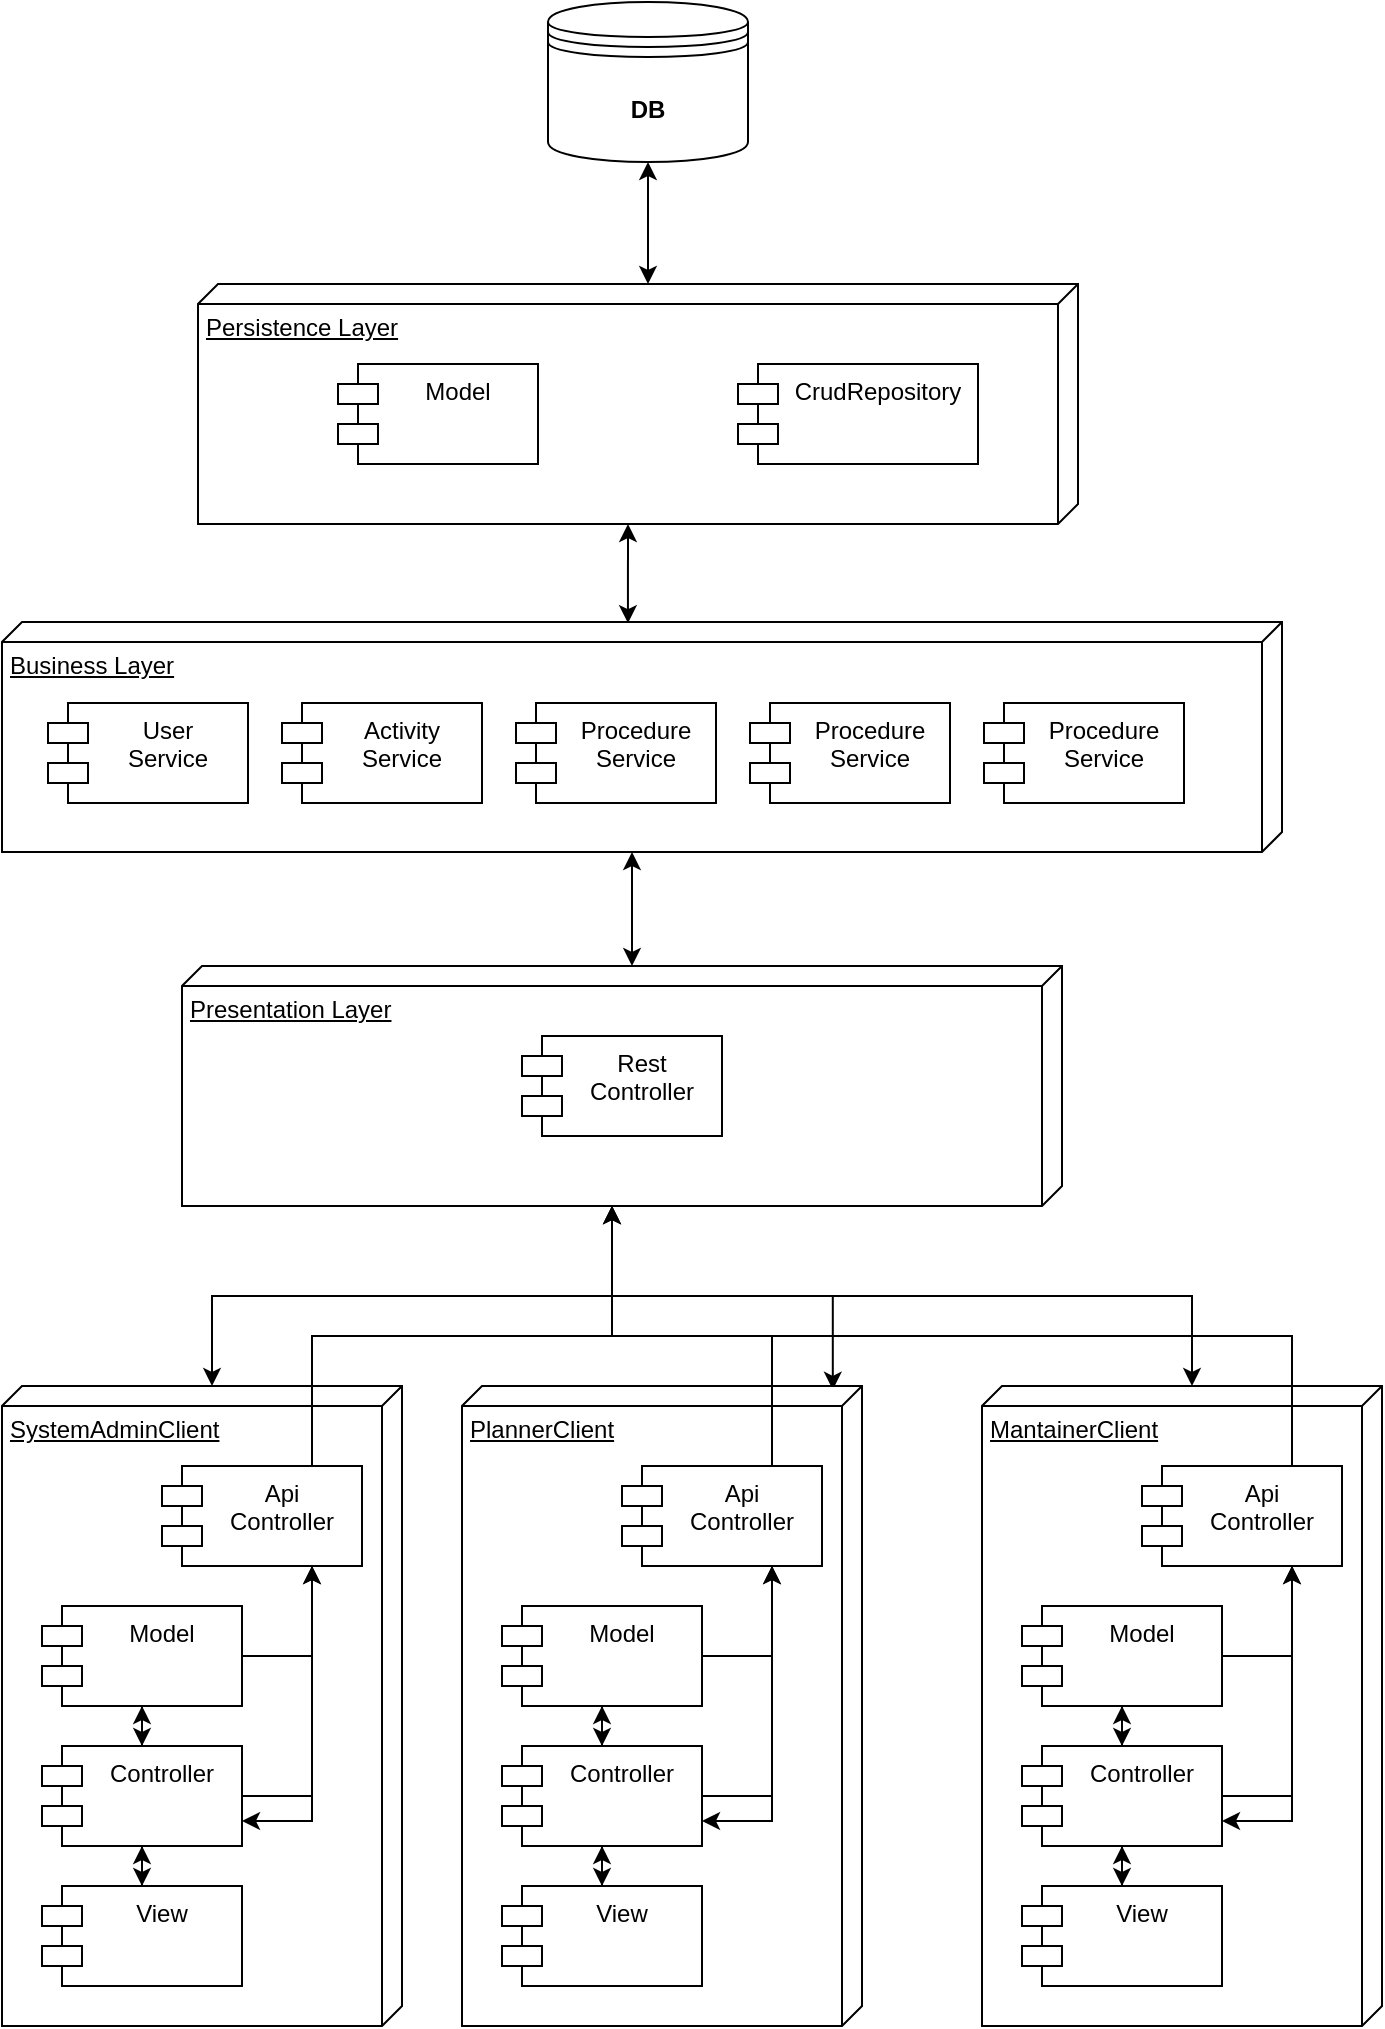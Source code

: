 <mxfile version="13.9.9" type="device" pages="3"><diagram id="VVRIwHv1wNUH5TlkHj0u" name="General Architecture"><mxGraphModel dx="1086" dy="806" grid="0" gridSize="10" guides="1" tooltips="1" connect="1" arrows="1" fold="1" page="1" pageScale="1" pageWidth="827" pageHeight="1169" math="0" shadow="0"><root><mxCell id="0"/><mxCell id="1" parent="0"/><mxCell id="UhUzSmxZXwuadBsslvT1-21" style="edgeStyle=orthogonalEdgeStyle;rounded=0;orthogonalLoop=1;jettySize=auto;html=1;entryX=0;entryY=0;entryDx=115;entryDy=325;entryPerimeter=0;startArrow=classic;startFill=1;exitX=0;exitY=0;exitDx=0;exitDy=215;exitPerimeter=0;" parent="1" source="UhUzSmxZXwuadBsslvT1-1" target="UhUzSmxZXwuadBsslvT1-3" edge="1"><mxGeometry relative="1" as="geometry"><mxPoint x="315" y="571" as="sourcePoint"/></mxGeometry></mxCell><mxCell id="UhUzSmxZXwuadBsslvT1-41" style="edgeStyle=orthogonalEdgeStyle;rounded=0;orthogonalLoop=1;jettySize=auto;html=1;exitX=0;exitY=0;exitDx=120;exitDy=225;exitPerimeter=0;entryX=0;entryY=0;entryDx=0;entryDy=95;entryPerimeter=0;" parent="1" source="UhUzSmxZXwuadBsslvT1-1" target="UhUzSmxZXwuadBsslvT1-4" edge="1"><mxGeometry relative="1" as="geometry"/></mxCell><mxCell id="UhUzSmxZXwuadBsslvT1-70" style="edgeStyle=orthogonalEdgeStyle;rounded=0;orthogonalLoop=1;jettySize=auto;html=1;exitX=0;exitY=0;exitDx=120;exitDy=225;exitPerimeter=0;entryX=0.006;entryY=0.073;entryDx=0;entryDy=0;entryPerimeter=0;" parent="1" source="UhUzSmxZXwuadBsslvT1-1" target="UhUzSmxZXwuadBsslvT1-43" edge="1"><mxGeometry relative="1" as="geometry"/></mxCell><mxCell id="UhUzSmxZXwuadBsslvT1-1" value="Presentation Layer" style="verticalAlign=top;align=left;spacingTop=8;spacingLeft=2;spacingRight=12;shape=cube;size=10;direction=south;fontStyle=4;html=1;" parent="1" vertex="1"><mxGeometry x="160" y="600" width="440" height="120" as="geometry"/></mxCell><mxCell id="UhUzSmxZXwuadBsslvT1-24" style="edgeStyle=orthogonalEdgeStyle;rounded=0;orthogonalLoop=1;jettySize=auto;html=1;exitX=0;exitY=0;exitDx=120;exitDy=225;exitPerimeter=0;entryX=0.005;entryY=0.511;entryDx=0;entryDy=0;entryPerimeter=0;startArrow=classic;startFill=1;" parent="1" source="UhUzSmxZXwuadBsslvT1-2" target="UhUzSmxZXwuadBsslvT1-3" edge="1"><mxGeometry relative="1" as="geometry"><mxPoint x="380" y="420" as="targetPoint"/></mxGeometry></mxCell><mxCell id="UhUzSmxZXwuadBsslvT1-2" value="Persistence Layer" style="verticalAlign=top;align=left;spacingTop=8;spacingLeft=2;spacingRight=12;shape=cube;size=10;direction=south;fontStyle=4;html=1;" parent="1" vertex="1"><mxGeometry x="168" y="259" width="440" height="120" as="geometry"/></mxCell><mxCell id="UhUzSmxZXwuadBsslvT1-3" value="Business Layer" style="verticalAlign=top;align=left;spacingTop=8;spacingLeft=2;spacingRight=12;shape=cube;size=10;direction=south;fontStyle=4;html=1;" parent="1" vertex="1"><mxGeometry x="70" y="428" width="640" height="115" as="geometry"/></mxCell><mxCell id="UhUzSmxZXwuadBsslvT1-4" value="SystemAdminClient" style="verticalAlign=top;align=left;spacingTop=8;spacingLeft=2;spacingRight=12;shape=cube;size=10;direction=south;fontStyle=4;html=1;" parent="1" vertex="1"><mxGeometry x="70" y="810" width="200" height="320" as="geometry"/></mxCell><mxCell id="UhUzSmxZXwuadBsslvT1-26" style="edgeStyle=orthogonalEdgeStyle;rounded=0;orthogonalLoop=1;jettySize=auto;html=1;exitX=0.5;exitY=1;exitDx=0;exitDy=0;entryX=0;entryY=0;entryDx=0;entryDy=215;entryPerimeter=0;startArrow=classic;startFill=1;" parent="1" source="UhUzSmxZXwuadBsslvT1-5" target="UhUzSmxZXwuadBsslvT1-2" edge="1"><mxGeometry relative="1" as="geometry"/></mxCell><mxCell id="UhUzSmxZXwuadBsslvT1-5" value="" style="shape=datastore;whiteSpace=wrap;html=1;" parent="1" vertex="1"><mxGeometry x="343" y="118" width="100" height="80" as="geometry"/></mxCell><mxCell id="UhUzSmxZXwuadBsslvT1-6" value="Model" style="shape=module;align=left;spacingLeft=20;align=center;verticalAlign=top;" parent="1" vertex="1"><mxGeometry x="238" y="299" width="100" height="50" as="geometry"/></mxCell><mxCell id="UhUzSmxZXwuadBsslvT1-7" value="CrudRepository" style="shape=module;align=left;spacingLeft=20;align=center;verticalAlign=top;" parent="1" vertex="1"><mxGeometry x="438" y="299" width="120" height="50" as="geometry"/></mxCell><mxCell id="UhUzSmxZXwuadBsslvT1-8" value="User&#10;Service" style="shape=module;align=left;spacingLeft=20;align=center;verticalAlign=top;" parent="1" vertex="1"><mxGeometry x="93" y="468.5" width="100" height="50" as="geometry"/></mxCell><mxCell id="UhUzSmxZXwuadBsslvT1-9" value="Activity&#10;Service" style="shape=module;align=left;spacingLeft=20;align=center;verticalAlign=top;" parent="1" vertex="1"><mxGeometry x="210" y="468.5" width="100" height="50" as="geometry"/></mxCell><mxCell id="UhUzSmxZXwuadBsslvT1-10" value="Procedure&#10;Service" style="shape=module;align=left;spacingLeft=20;align=center;verticalAlign=top;" parent="1" vertex="1"><mxGeometry x="327" y="468.5" width="100" height="50" as="geometry"/></mxCell><mxCell id="UhUzSmxZXwuadBsslvT1-15" value="Rest&#10;Controller" style="shape=module;align=left;spacingLeft=20;align=center;verticalAlign=top;" parent="1" vertex="1"><mxGeometry x="330" y="635" width="100" height="50" as="geometry"/></mxCell><mxCell id="UhUzSmxZXwuadBsslvT1-31" style="edgeStyle=orthogonalEdgeStyle;rounded=0;orthogonalLoop=1;jettySize=auto;html=1;exitX=1;exitY=0.5;exitDx=0;exitDy=0;entryX=0.75;entryY=1;entryDx=0;entryDy=0;" parent="1" source="UhUzSmxZXwuadBsslvT1-18" target="UhUzSmxZXwuadBsslvT1-29" edge="1"><mxGeometry relative="1" as="geometry"/></mxCell><mxCell id="UhUzSmxZXwuadBsslvT1-35" style="edgeStyle=orthogonalEdgeStyle;rounded=0;orthogonalLoop=1;jettySize=auto;html=1;exitX=0.5;exitY=0;exitDx=0;exitDy=0;entryX=0.5;entryY=1;entryDx=0;entryDy=0;" parent="1" source="UhUzSmxZXwuadBsslvT1-18" target="UhUzSmxZXwuadBsslvT1-28" edge="1"><mxGeometry relative="1" as="geometry"/></mxCell><mxCell id="UhUzSmxZXwuadBsslvT1-36" style="edgeStyle=orthogonalEdgeStyle;rounded=0;orthogonalLoop=1;jettySize=auto;html=1;exitX=0.5;exitY=1;exitDx=0;exitDy=0;entryX=0.5;entryY=0;entryDx=0;entryDy=0;" parent="1" source="UhUzSmxZXwuadBsslvT1-18" target="UhUzSmxZXwuadBsslvT1-27" edge="1"><mxGeometry relative="1" as="geometry"/></mxCell><mxCell id="UhUzSmxZXwuadBsslvT1-18" value="Controller" style="shape=module;align=left;spacingLeft=20;align=center;verticalAlign=top;" parent="1" vertex="1"><mxGeometry x="90" y="990" width="100" height="50" as="geometry"/></mxCell><mxCell id="UhUzSmxZXwuadBsslvT1-37" style="edgeStyle=orthogonalEdgeStyle;rounded=0;orthogonalLoop=1;jettySize=auto;html=1;exitX=0.5;exitY=0;exitDx=0;exitDy=0;entryX=0.5;entryY=1;entryDx=0;entryDy=0;" parent="1" source="UhUzSmxZXwuadBsslvT1-27" target="UhUzSmxZXwuadBsslvT1-18" edge="1"><mxGeometry relative="1" as="geometry"/></mxCell><mxCell id="UhUzSmxZXwuadBsslvT1-27" value="View" style="shape=module;align=left;spacingLeft=20;align=center;verticalAlign=top;" parent="1" vertex="1"><mxGeometry x="90" y="1060" width="100" height="50" as="geometry"/></mxCell><mxCell id="UhUzSmxZXwuadBsslvT1-32" style="edgeStyle=orthogonalEdgeStyle;rounded=0;orthogonalLoop=1;jettySize=auto;html=1;exitX=1;exitY=0.5;exitDx=0;exitDy=0;entryX=0.75;entryY=1;entryDx=0;entryDy=0;" parent="1" source="UhUzSmxZXwuadBsslvT1-28" target="UhUzSmxZXwuadBsslvT1-29" edge="1"><mxGeometry relative="1" as="geometry"/></mxCell><mxCell id="UhUzSmxZXwuadBsslvT1-34" style="edgeStyle=orthogonalEdgeStyle;rounded=0;orthogonalLoop=1;jettySize=auto;html=1;exitX=0.5;exitY=1;exitDx=0;exitDy=0;" parent="1" source="UhUzSmxZXwuadBsslvT1-28" target="UhUzSmxZXwuadBsslvT1-18" edge="1"><mxGeometry relative="1" as="geometry"/></mxCell><mxCell id="UhUzSmxZXwuadBsslvT1-28" value="Model" style="shape=module;align=left;spacingLeft=20;align=center;verticalAlign=top;" parent="1" vertex="1"><mxGeometry x="90" y="920" width="100" height="50" as="geometry"/></mxCell><mxCell id="UhUzSmxZXwuadBsslvT1-33" style="edgeStyle=orthogonalEdgeStyle;rounded=0;orthogonalLoop=1;jettySize=auto;html=1;exitX=0.75;exitY=1;exitDx=0;exitDy=0;entryX=1;entryY=0.75;entryDx=0;entryDy=0;" parent="1" source="UhUzSmxZXwuadBsslvT1-29" target="UhUzSmxZXwuadBsslvT1-18" edge="1"><mxGeometry relative="1" as="geometry"/></mxCell><mxCell id="UhUzSmxZXwuadBsslvT1-38" style="edgeStyle=orthogonalEdgeStyle;rounded=0;orthogonalLoop=1;jettySize=auto;html=1;exitX=0.75;exitY=0;exitDx=0;exitDy=0;entryX=0;entryY=0;entryDx=120;entryDy=225;entryPerimeter=0;" parent="1" source="UhUzSmxZXwuadBsslvT1-29" target="UhUzSmxZXwuadBsslvT1-1" edge="1"><mxGeometry relative="1" as="geometry"/></mxCell><mxCell id="UhUzSmxZXwuadBsslvT1-29" value="Api&#10;Controller" style="shape=module;align=left;spacingLeft=20;align=center;verticalAlign=top;" parent="1" vertex="1"><mxGeometry x="150" y="850" width="100" height="50" as="geometry"/></mxCell><mxCell id="UhUzSmxZXwuadBsslvT1-43" value="PlannerClient" style="verticalAlign=top;align=left;spacingTop=8;spacingLeft=2;spacingRight=12;shape=cube;size=10;direction=south;fontStyle=4;html=1;" parent="1" vertex="1"><mxGeometry x="300" y="810" width="200" height="320" as="geometry"/></mxCell><mxCell id="UhUzSmxZXwuadBsslvT1-44" style="edgeStyle=orthogonalEdgeStyle;rounded=0;orthogonalLoop=1;jettySize=auto;html=1;exitX=1;exitY=0.5;exitDx=0;exitDy=0;entryX=0.75;entryY=1;entryDx=0;entryDy=0;" parent="1" source="UhUzSmxZXwuadBsslvT1-47" target="UhUzSmxZXwuadBsslvT1-55" edge="1"><mxGeometry relative="1" as="geometry"/></mxCell><mxCell id="UhUzSmxZXwuadBsslvT1-45" style="edgeStyle=orthogonalEdgeStyle;rounded=0;orthogonalLoop=1;jettySize=auto;html=1;exitX=0.5;exitY=0;exitDx=0;exitDy=0;entryX=0.5;entryY=1;entryDx=0;entryDy=0;" parent="1" source="UhUzSmxZXwuadBsslvT1-47" target="UhUzSmxZXwuadBsslvT1-52" edge="1"><mxGeometry relative="1" as="geometry"/></mxCell><mxCell id="UhUzSmxZXwuadBsslvT1-46" style="edgeStyle=orthogonalEdgeStyle;rounded=0;orthogonalLoop=1;jettySize=auto;html=1;exitX=0.5;exitY=1;exitDx=0;exitDy=0;entryX=0.5;entryY=0;entryDx=0;entryDy=0;" parent="1" source="UhUzSmxZXwuadBsslvT1-47" target="UhUzSmxZXwuadBsslvT1-49" edge="1"><mxGeometry relative="1" as="geometry"/></mxCell><mxCell id="UhUzSmxZXwuadBsslvT1-47" value="Controller" style="shape=module;align=left;spacingLeft=20;align=center;verticalAlign=top;" parent="1" vertex="1"><mxGeometry x="320" y="990" width="100" height="50" as="geometry"/></mxCell><mxCell id="UhUzSmxZXwuadBsslvT1-48" style="edgeStyle=orthogonalEdgeStyle;rounded=0;orthogonalLoop=1;jettySize=auto;html=1;exitX=0.5;exitY=0;exitDx=0;exitDy=0;entryX=0.5;entryY=1;entryDx=0;entryDy=0;" parent="1" source="UhUzSmxZXwuadBsslvT1-49" target="UhUzSmxZXwuadBsslvT1-47" edge="1"><mxGeometry relative="1" as="geometry"/></mxCell><mxCell id="UhUzSmxZXwuadBsslvT1-49" value="View" style="shape=module;align=left;spacingLeft=20;align=center;verticalAlign=top;" parent="1" vertex="1"><mxGeometry x="320" y="1060" width="100" height="50" as="geometry"/></mxCell><mxCell id="UhUzSmxZXwuadBsslvT1-50" style="edgeStyle=orthogonalEdgeStyle;rounded=0;orthogonalLoop=1;jettySize=auto;html=1;exitX=1;exitY=0.5;exitDx=0;exitDy=0;entryX=0.75;entryY=1;entryDx=0;entryDy=0;" parent="1" source="UhUzSmxZXwuadBsslvT1-52" target="UhUzSmxZXwuadBsslvT1-55" edge="1"><mxGeometry relative="1" as="geometry"/></mxCell><mxCell id="UhUzSmxZXwuadBsslvT1-51" style="edgeStyle=orthogonalEdgeStyle;rounded=0;orthogonalLoop=1;jettySize=auto;html=1;exitX=0.5;exitY=1;exitDx=0;exitDy=0;" parent="1" source="UhUzSmxZXwuadBsslvT1-52" target="UhUzSmxZXwuadBsslvT1-47" edge="1"><mxGeometry relative="1" as="geometry"/></mxCell><mxCell id="UhUzSmxZXwuadBsslvT1-52" value="Model" style="shape=module;align=left;spacingLeft=20;align=center;verticalAlign=top;" parent="1" vertex="1"><mxGeometry x="320" y="920" width="100" height="50" as="geometry"/></mxCell><mxCell id="UhUzSmxZXwuadBsslvT1-53" style="edgeStyle=orthogonalEdgeStyle;rounded=0;orthogonalLoop=1;jettySize=auto;html=1;exitX=0.75;exitY=1;exitDx=0;exitDy=0;entryX=1;entryY=0.75;entryDx=0;entryDy=0;" parent="1" source="UhUzSmxZXwuadBsslvT1-55" target="UhUzSmxZXwuadBsslvT1-47" edge="1"><mxGeometry relative="1" as="geometry"/></mxCell><mxCell id="UhUzSmxZXwuadBsslvT1-54" style="edgeStyle=orthogonalEdgeStyle;rounded=0;orthogonalLoop=1;jettySize=auto;html=1;exitX=0.75;exitY=0;exitDx=0;exitDy=0;entryX=0;entryY=0;entryDx=120;entryDy=225;entryPerimeter=0;" parent="1" source="UhUzSmxZXwuadBsslvT1-55" target="UhUzSmxZXwuadBsslvT1-1" edge="1"><mxGeometry relative="1" as="geometry"><mxPoint x="627.5" y="750" as="targetPoint"/></mxGeometry></mxCell><mxCell id="UhUzSmxZXwuadBsslvT1-55" value="Api&#10;Controller" style="shape=module;align=left;spacingLeft=20;align=center;verticalAlign=top;" parent="1" vertex="1"><mxGeometry x="380" y="850" width="100" height="50" as="geometry"/></mxCell><mxCell id="UhUzSmxZXwuadBsslvT1-56" style="edgeStyle=orthogonalEdgeStyle;rounded=0;orthogonalLoop=1;jettySize=auto;html=1;exitX=0;exitY=0;exitDx=120;exitDy=225;exitPerimeter=0;entryX=0;entryY=0;entryDx=0;entryDy=95;entryPerimeter=0;" parent="1" source="UhUzSmxZXwuadBsslvT1-1" target="UhUzSmxZXwuadBsslvT1-57" edge="1"><mxGeometry relative="1" as="geometry"><mxPoint x="855" y="780" as="sourcePoint"/></mxGeometry></mxCell><mxCell id="UhUzSmxZXwuadBsslvT1-57" value="MantainerClient" style="verticalAlign=top;align=left;spacingTop=8;spacingLeft=2;spacingRight=12;shape=cube;size=10;direction=south;fontStyle=4;html=1;" parent="1" vertex="1"><mxGeometry x="560" y="810" width="200" height="320" as="geometry"/></mxCell><mxCell id="UhUzSmxZXwuadBsslvT1-58" style="edgeStyle=orthogonalEdgeStyle;rounded=0;orthogonalLoop=1;jettySize=auto;html=1;exitX=1;exitY=0.5;exitDx=0;exitDy=0;entryX=0.75;entryY=1;entryDx=0;entryDy=0;" parent="1" source="UhUzSmxZXwuadBsslvT1-61" target="UhUzSmxZXwuadBsslvT1-69" edge="1"><mxGeometry relative="1" as="geometry"/></mxCell><mxCell id="UhUzSmxZXwuadBsslvT1-59" style="edgeStyle=orthogonalEdgeStyle;rounded=0;orthogonalLoop=1;jettySize=auto;html=1;exitX=0.5;exitY=0;exitDx=0;exitDy=0;entryX=0.5;entryY=1;entryDx=0;entryDy=0;" parent="1" source="UhUzSmxZXwuadBsslvT1-61" target="UhUzSmxZXwuadBsslvT1-66" edge="1"><mxGeometry relative="1" as="geometry"/></mxCell><mxCell id="UhUzSmxZXwuadBsslvT1-60" style="edgeStyle=orthogonalEdgeStyle;rounded=0;orthogonalLoop=1;jettySize=auto;html=1;exitX=0.5;exitY=1;exitDx=0;exitDy=0;entryX=0.5;entryY=0;entryDx=0;entryDy=0;" parent="1" source="UhUzSmxZXwuadBsslvT1-61" target="UhUzSmxZXwuadBsslvT1-63" edge="1"><mxGeometry relative="1" as="geometry"/></mxCell><mxCell id="UhUzSmxZXwuadBsslvT1-61" value="Controller" style="shape=module;align=left;spacingLeft=20;align=center;verticalAlign=top;" parent="1" vertex="1"><mxGeometry x="580" y="990" width="100" height="50" as="geometry"/></mxCell><mxCell id="UhUzSmxZXwuadBsslvT1-62" style="edgeStyle=orthogonalEdgeStyle;rounded=0;orthogonalLoop=1;jettySize=auto;html=1;exitX=0.5;exitY=0;exitDx=0;exitDy=0;entryX=0.5;entryY=1;entryDx=0;entryDy=0;" parent="1" source="UhUzSmxZXwuadBsslvT1-63" target="UhUzSmxZXwuadBsslvT1-61" edge="1"><mxGeometry relative="1" as="geometry"/></mxCell><mxCell id="UhUzSmxZXwuadBsslvT1-63" value="View" style="shape=module;align=left;spacingLeft=20;align=center;verticalAlign=top;" parent="1" vertex="1"><mxGeometry x="580" y="1060" width="100" height="50" as="geometry"/></mxCell><mxCell id="UhUzSmxZXwuadBsslvT1-64" style="edgeStyle=orthogonalEdgeStyle;rounded=0;orthogonalLoop=1;jettySize=auto;html=1;exitX=1;exitY=0.5;exitDx=0;exitDy=0;entryX=0.75;entryY=1;entryDx=0;entryDy=0;" parent="1" source="UhUzSmxZXwuadBsslvT1-66" target="UhUzSmxZXwuadBsslvT1-69" edge="1"><mxGeometry relative="1" as="geometry"/></mxCell><mxCell id="UhUzSmxZXwuadBsslvT1-65" style="edgeStyle=orthogonalEdgeStyle;rounded=0;orthogonalLoop=1;jettySize=auto;html=1;exitX=0.5;exitY=1;exitDx=0;exitDy=0;" parent="1" source="UhUzSmxZXwuadBsslvT1-66" target="UhUzSmxZXwuadBsslvT1-61" edge="1"><mxGeometry relative="1" as="geometry"/></mxCell><mxCell id="UhUzSmxZXwuadBsslvT1-66" value="Model" style="shape=module;align=left;spacingLeft=20;align=center;verticalAlign=top;" parent="1" vertex="1"><mxGeometry x="580" y="920" width="100" height="50" as="geometry"/></mxCell><mxCell id="UhUzSmxZXwuadBsslvT1-67" style="edgeStyle=orthogonalEdgeStyle;rounded=0;orthogonalLoop=1;jettySize=auto;html=1;exitX=0.75;exitY=1;exitDx=0;exitDy=0;entryX=1;entryY=0.75;entryDx=0;entryDy=0;" parent="1" source="UhUzSmxZXwuadBsslvT1-69" target="UhUzSmxZXwuadBsslvT1-61" edge="1"><mxGeometry relative="1" as="geometry"/></mxCell><mxCell id="UhUzSmxZXwuadBsslvT1-68" style="edgeStyle=orthogonalEdgeStyle;rounded=0;orthogonalLoop=1;jettySize=auto;html=1;exitX=0.75;exitY=0;exitDx=0;exitDy=0;entryX=0;entryY=0;entryDx=120;entryDy=225;entryPerimeter=0;" parent="1" source="UhUzSmxZXwuadBsslvT1-69" target="UhUzSmxZXwuadBsslvT1-1" edge="1"><mxGeometry relative="1" as="geometry"><mxPoint x="855" y="780" as="targetPoint"/></mxGeometry></mxCell><mxCell id="UhUzSmxZXwuadBsslvT1-69" value="Api&#10;Controller" style="shape=module;align=left;spacingLeft=20;align=center;verticalAlign=top;" parent="1" vertex="1"><mxGeometry x="640" y="850" width="100" height="50" as="geometry"/></mxCell><mxCell id="UhUzSmxZXwuadBsslvT1-72" value="DB" style="text;align=center;fontStyle=1;verticalAlign=middle;spacingLeft=3;spacingRight=3;strokeColor=none;rotatable=0;points=[[0,0.5],[1,0.5]];portConstraint=eastwest;" parent="1" vertex="1"><mxGeometry x="353" y="158" width="80" height="26" as="geometry"/></mxCell><mxCell id="JkjZYbhuH9HnWw70mq5e-1" value="Procedure&#10;Service" style="shape=module;align=left;spacingLeft=20;align=center;verticalAlign=top;" parent="1" vertex="1"><mxGeometry x="444" y="468.5" width="100" height="50" as="geometry"/></mxCell><mxCell id="JkjZYbhuH9HnWw70mq5e-2" value="Procedure&#10;Service" style="shape=module;align=left;spacingLeft=20;align=center;verticalAlign=top;" parent="1" vertex="1"><mxGeometry x="561" y="468.5" width="100" height="50" as="geometry"/></mxCell></root></mxGraphModel></diagram><diagram id="nxvyef9g2SGqB1xgvXkX" name="Server Side"><mxGraphModel dx="3903" dy="3103" grid="0" gridSize="10" guides="1" tooltips="1" connect="1" arrows="1" fold="1" page="0" pageScale="1" pageWidth="1169" pageHeight="827" math="0" shadow="0"><root><mxCell id="xWRmn-alyWHK9GWDM6Ak-0"/><mxCell id="xWRmn-alyWHK9GWDM6Ak-1" parent="xWRmn-alyWHK9GWDM6Ak-0"/><mxCell id="s2KmDnrx4SP7zVHYOirC-30" value="" style="group;strokeWidth=1;strokeColor=#000000;fillColor=#ffffff;" parent="xWRmn-alyWHK9GWDM6Ak-1" vertex="1" connectable="0"><mxGeometry x="2130" y="-94" width="1463" height="900" as="geometry"/></mxCell><mxCell id="bz9OXHt-WFG-LhwCoI8l-1" value="&lt;span style=&quot;text-align: left&quot;&gt;Persistence&lt;/span&gt;&lt;span style=&quot;text-align: left&quot;&gt;&amp;nbsp;Layer&lt;/span&gt;" style="shape=umlFrame;whiteSpace=wrap;html=1;width=120;height=30;strokeWidth=5;" parent="s2KmDnrx4SP7zVHYOirC-30" vertex="1"><mxGeometry y="-1" width="1463" height="900" as="geometry"/></mxCell><mxCell id="s2KmDnrx4SP7zVHYOirC-32" value="Dao" style="shape=umlFrame;whiteSpace=wrap;html=1;strokeWidth=3;" parent="s2KmDnrx4SP7zVHYOirC-30" vertex="1"><mxGeometry x="40.7" y="43" width="1398.3" height="415.56" as="geometry"/></mxCell><mxCell id="s2KmDnrx4SP7zVHYOirC-33" value="UserDao" style="swimlane;fontStyle=1;align=center;verticalAlign=top;childLayout=stackLayout;horizontal=1;startSize=26;horizontalStack=0;resizeParent=1;resizeParentMax=0;resizeLast=0;collapsible=1;marginBottom=0;" parent="s2KmDnrx4SP7zVHYOirC-30" vertex="1"><mxGeometry x="77.004" y="169.002" width="227.854" height="254.222" as="geometry"><mxRectangle x="470" y="150" width="120" height="26" as="alternateBounds"/></mxGeometry></mxCell><mxCell id="WZIz9KN1Aaq57i6PupYt-8" value="+ idUser: Int" style="text;strokeColor=none;fillColor=none;align=left;verticalAlign=top;spacingLeft=4;spacingRight=4;overflow=hidden;rotatable=0;points=[[0,0.5],[1,0.5]];portConstraint=eastwest;" parent="s2KmDnrx4SP7zVHYOirC-33" vertex="1"><mxGeometry y="26" width="227.854" height="28.889" as="geometry"/></mxCell><mxCell id="WZIz9KN1Aaq57i6PupYt-9" value="+ name: String" style="text;strokeColor=none;fillColor=none;align=left;verticalAlign=top;spacingLeft=4;spacingRight=4;overflow=hidden;rotatable=0;points=[[0,0.5],[1,0.5]];portConstraint=eastwest;" parent="s2KmDnrx4SP7zVHYOirC-33" vertex="1"><mxGeometry y="54.889" width="227.854" height="28.889" as="geometry"/></mxCell><mxCell id="WZIz9KN1Aaq57i6PupYt-11" value="+ dateOfBirth: String" style="text;strokeColor=none;fillColor=none;align=left;verticalAlign=top;spacingLeft=4;spacingRight=4;overflow=hidden;rotatable=0;points=[[0,0.5],[1,0.5]];portConstraint=eastwest;" parent="s2KmDnrx4SP7zVHYOirC-33" vertex="1"><mxGeometry y="83.778" width="227.854" height="28.889" as="geometry"/></mxCell><mxCell id="WZIz9KN1Aaq57i6PupYt-10" value="+ surname: String" style="text;strokeColor=none;fillColor=none;align=left;verticalAlign=top;spacingLeft=4;spacingRight=4;overflow=hidden;rotatable=0;points=[[0,0.5],[1,0.5]];portConstraint=eastwest;" parent="s2KmDnrx4SP7zVHYOirC-33" vertex="1"><mxGeometry y="112.667" width="227.854" height="28.889" as="geometry"/></mxCell><mxCell id="WZIz9KN1Aaq57i6PupYt-12" value="+ role: RoleDao" style="text;strokeColor=none;fillColor=none;align=left;verticalAlign=top;spacingLeft=4;spacingRight=4;overflow=hidden;rotatable=0;points=[[0,0.5],[1,0.5]];portConstraint=eastwest;" parent="s2KmDnrx4SP7zVHYOirC-33" vertex="1"><mxGeometry y="141.556" width="227.854" height="28.889" as="geometry"/></mxCell><mxCell id="Y2XYmCTvdwCbtAW5FwqU-0" value="+ competencies: List&lt;CompetencyDao&gt;" style="text;strokeColor=none;fillColor=none;align=left;verticalAlign=top;spacingLeft=4;spacingRight=4;overflow=hidden;rotatable=0;points=[[0,0.5],[1,0.5]];portConstraint=eastwest;" parent="s2KmDnrx4SP7zVHYOirC-33" vertex="1"><mxGeometry y="170.444" width="227.854" height="26" as="geometry"/></mxCell><mxCell id="WZIz9KN1Aaq57i6PupYt-44" value="+ lastMod: LocalDateTime" style="text;strokeColor=none;fillColor=none;align=left;verticalAlign=top;spacingLeft=4;spacingRight=4;overflow=hidden;rotatable=0;points=[[0,0.5],[1,0.5]];portConstraint=eastwest;" parent="s2KmDnrx4SP7zVHYOirC-33" vertex="1"><mxGeometry y="196.444" width="227.854" height="28.889" as="geometry"/></mxCell><mxCell id="WZIz9KN1Aaq57i6PupYt-45" value="+ timestamp: LocalDateTime" style="text;strokeColor=none;fillColor=none;align=left;verticalAlign=top;spacingLeft=4;spacingRight=4;overflow=hidden;rotatable=0;points=[[0,0.5],[1,0.5]];portConstraint=eastwest;" parent="s2KmDnrx4SP7zVHYOirC-33" vertex="1"><mxGeometry y="225.333" width="227.854" height="28.889" as="geometry"/></mxCell><mxCell id="s2KmDnrx4SP7zVHYOirC-38" value="ProcedureDao" style="swimlane;fontStyle=1;align=center;verticalAlign=top;childLayout=stackLayout;horizontal=1;startSize=26;horizontalStack=0;resizeParent=1;resizeParentMax=0;resizeLast=0;collapsible=1;marginBottom=0;" parent="s2KmDnrx4SP7zVHYOirC-30" vertex="1"><mxGeometry x="352" y="187" width="224" height="192.776" as="geometry"><mxRectangle x="470" y="150" width="120" height="26" as="alternateBounds"/></mxGeometry></mxCell><mxCell id="WZIz9KN1Aaq57i6PupYt-38" value="+ idProcedure: Int" style="text;strokeColor=none;fillColor=none;align=left;verticalAlign=top;spacingLeft=4;spacingRight=4;overflow=hidden;rotatable=0;points=[[0,0.5],[1,0.5]];portConstraint=eastwest;" parent="s2KmDnrx4SP7zVHYOirC-38" vertex="1"><mxGeometry y="26" width="224" height="28.889" as="geometry"/></mxCell><mxCell id="WZIz9KN1Aaq57i6PupYt-40" value="+ description: String" style="text;strokeColor=none;fillColor=none;align=left;verticalAlign=top;spacingLeft=4;spacingRight=4;overflow=hidden;rotatable=0;points=[[0,0.5],[1,0.5]];portConstraint=eastwest;" parent="s2KmDnrx4SP7zVHYOirC-38" vertex="1"><mxGeometry y="54.889" width="224" height="28.889" as="geometry"/></mxCell><mxCell id="WZIz9KN1Aaq57i6PupYt-39" value="+ title: String" style="text;strokeColor=none;fillColor=none;align=left;verticalAlign=top;spacingLeft=4;spacingRight=4;overflow=hidden;rotatable=0;points=[[0,0.5],[1,0.5]];portConstraint=eastwest;" parent="s2KmDnrx4SP7zVHYOirC-38" vertex="1"><mxGeometry y="83.778" width="224" height="25.22" as="geometry"/></mxCell><mxCell id="Y2XYmCTvdwCbtAW5FwqU-2" value="+ competencies: List&lt;CompetencyDao&gt;" style="text;strokeColor=none;fillColor=none;align=left;verticalAlign=top;spacingLeft=4;spacingRight=4;overflow=hidden;rotatable=0;points=[[0,0.5],[1,0.5]];portConstraint=eastwest;" parent="s2KmDnrx4SP7zVHYOirC-38" vertex="1"><mxGeometry y="108.998" width="224" height="26" as="geometry"/></mxCell><mxCell id="WZIz9KN1Aaq57i6PupYt-43" value="+ lastMod: LocalDateTime" style="text;strokeColor=none;fillColor=none;align=left;verticalAlign=top;spacingLeft=4;spacingRight=4;overflow=hidden;rotatable=0;points=[[0,0.5],[1,0.5]];portConstraint=eastwest;" parent="s2KmDnrx4SP7zVHYOirC-38" vertex="1"><mxGeometry y="134.998" width="224" height="28.889" as="geometry"/></mxCell><mxCell id="WZIz9KN1Aaq57i6PupYt-42" value="+ timestamp: LocalDateTime" style="text;strokeColor=none;fillColor=none;align=left;verticalAlign=top;spacingLeft=4;spacingRight=4;overflow=hidden;rotatable=0;points=[[0,0.5],[1,0.5]];portConstraint=eastwest;" parent="s2KmDnrx4SP7zVHYOirC-38" vertex="1"><mxGeometry y="163.887" width="224" height="28.889" as="geometry"/></mxCell><mxCell id="s2KmDnrx4SP7zVHYOirC-43" value="ActivityDao" style="swimlane;fontStyle=1;align=center;verticalAlign=top;childLayout=stackLayout;horizontal=1;startSize=26;horizontalStack=0;resizeParent=1;resizeParentMax=0;resizeLast=0;collapsible=1;marginBottom=0;" parent="s2KmDnrx4SP7zVHYOirC-30" vertex="1"><mxGeometry x="660.469" y="154.0" width="231.286" height="286" as="geometry"><mxRectangle x="470" y="150" width="120" height="26" as="alternateBounds"/></mxGeometry></mxCell><mxCell id="s2KmDnrx4SP7zVHYOirC-44" value="+ idActivity: Int" style="text;strokeColor=none;fillColor=none;align=left;verticalAlign=top;spacingLeft=4;spacingRight=4;overflow=hidden;rotatable=0;points=[[0,0.5],[1,0.5]];portConstraint=eastwest;" parent="s2KmDnrx4SP7zVHYOirC-43" vertex="1"><mxGeometry y="26" width="231.286" height="28.889" as="geometry"/></mxCell><mxCell id="WZIz9KN1Aaq57i6PupYt-57" value="+ description: String" style="text;strokeColor=none;fillColor=none;align=left;verticalAlign=top;spacingLeft=4;spacingRight=4;overflow=hidden;rotatable=0;points=[[0,0.5],[1,0.5]];portConstraint=eastwest;" parent="s2KmDnrx4SP7zVHYOirC-43" vertex="1"><mxGeometry y="54.889" width="231.286" height="28.889" as="geometry"/></mxCell><mxCell id="WZIz9KN1Aaq57i6PupYt-58" value="+ estimatedTime: Int" style="text;strokeColor=none;fillColor=none;align=left;verticalAlign=top;spacingLeft=4;spacingRight=4;overflow=hidden;rotatable=0;points=[[0,0.5],[1,0.5]];portConstraint=eastwest;" parent="s2KmDnrx4SP7zVHYOirC-43" vertex="1"><mxGeometry y="83.778" width="231.286" height="28.889" as="geometry"/></mxCell><mxCell id="WZIz9KN1Aaq57i6PupYt-59" value="+ isInterruptable: Boolean" style="text;strokeColor=none;fillColor=none;align=left;verticalAlign=top;spacingLeft=4;spacingRight=4;overflow=hidden;rotatable=0;points=[[0,0.5],[1,0.5]];portConstraint=eastwest;" parent="s2KmDnrx4SP7zVHYOirC-43" vertex="1"><mxGeometry y="112.667" width="231.286" height="28.889" as="geometry"/></mxCell><mxCell id="WZIz9KN1Aaq57i6PupYt-54" value="+ week: Int" style="text;strokeColor=none;fillColor=none;align=left;verticalAlign=top;spacingLeft=4;spacingRight=4;overflow=hidden;rotatable=0;points=[[0,0.5],[1,0.5]];portConstraint=eastwest;" parent="s2KmDnrx4SP7zVHYOirC-43" vertex="1"><mxGeometry y="141.556" width="231.286" height="28.889" as="geometry"/></mxCell><mxCell id="WZIz9KN1Aaq57i6PupYt-53" value="+ procedure: ProcedureDao" style="text;strokeColor=none;fillColor=none;align=left;verticalAlign=top;spacingLeft=4;spacingRight=4;overflow=hidden;rotatable=0;points=[[0,0.5],[1,0.5]];portConstraint=eastwest;" parent="s2KmDnrx4SP7zVHYOirC-43" vertex="1"><mxGeometry y="170.444" width="231.286" height="28.889" as="geometry"/></mxCell><mxCell id="WZIz9KN1Aaq57i6PupYt-55" value="+ maintainer: UserDao" style="text;strokeColor=none;fillColor=none;align=left;verticalAlign=top;spacingLeft=4;spacingRight=4;overflow=hidden;rotatable=0;points=[[0,0.5],[1,0.5]];portConstraint=eastwest;" parent="s2KmDnrx4SP7zVHYOirC-43" vertex="1"><mxGeometry y="199.333" width="231.286" height="28.889" as="geometry"/></mxCell><mxCell id="WZIz9KN1Aaq57i6PupYt-56" value="+ lastMod: LocalDateTime" style="text;strokeColor=none;fillColor=none;align=left;verticalAlign=top;spacingLeft=4;spacingRight=4;overflow=hidden;rotatable=0;points=[[0,0.5],[1,0.5]];portConstraint=eastwest;" parent="s2KmDnrx4SP7zVHYOirC-43" vertex="1"><mxGeometry y="228.222" width="231.286" height="28.889" as="geometry"/></mxCell><mxCell id="WZIz9KN1Aaq57i6PupYt-52" value="+ timestamp: LocalDateTime" style="text;strokeColor=none;fillColor=none;align=left;verticalAlign=top;spacingLeft=4;spacingRight=4;overflow=hidden;rotatable=0;points=[[0,0.5],[1,0.5]];portConstraint=eastwest;" parent="s2KmDnrx4SP7zVHYOirC-43" vertex="1"><mxGeometry y="257.111" width="231.286" height="28.889" as="geometry"/></mxCell><mxCell id="s2KmDnrx4SP7zVHYOirC-48" value="Use" style="endArrow=open;endSize=12;dashed=1;html=1;exitX=0.5;exitY=1;exitDx=0;exitDy=0;entryX=0.5;entryY=0;entryDx=0;entryDy=0;" parent="s2KmDnrx4SP7zVHYOirC-30" source="s2KmDnrx4SP7zVHYOirC-33" target="s2KmDnrx4SP7zVHYOirC-19" edge="1"><mxGeometry width="160" relative="1" as="geometry"><mxPoint x="360.58" y="445.556" as="sourcePoint"/><mxPoint x="611.418" y="445.556" as="targetPoint"/></mxGeometry></mxCell><mxCell id="s2KmDnrx4SP7zVHYOirC-49" value="Use" style="endArrow=open;endSize=12;dashed=1;html=1;exitX=0.5;exitY=1;exitDx=0;exitDy=0;entryX=0.5;entryY=0;entryDx=0;entryDy=0;" parent="s2KmDnrx4SP7zVHYOirC-30" source="s2KmDnrx4SP7zVHYOirC-38" target="s2KmDnrx4SP7zVHYOirC-20" edge="1"><mxGeometry width="160" relative="1" as="geometry"><mxPoint x="611.418" y="234.444" as="sourcePoint"/><mxPoint x="611.418" y="538.889" as="targetPoint"/></mxGeometry></mxCell><mxCell id="s2KmDnrx4SP7zVHYOirC-50" value="Use" style="endArrow=open;endSize=12;dashed=1;html=1;exitX=0.5;exitY=1;exitDx=0;exitDy=0;entryX=0.5;entryY=0;entryDx=0;entryDy=0;" parent="s2KmDnrx4SP7zVHYOirC-30" source="s2KmDnrx4SP7zVHYOirC-43" target="s2KmDnrx4SP7zVHYOirC-21" edge="1"><mxGeometry width="160" relative="1" as="geometry"><mxPoint x="986.844" y="234.444" as="sourcePoint"/><mxPoint x="986.844" y="538.889" as="targetPoint"/></mxGeometry></mxCell><mxCell id="s2KmDnrx4SP7zVHYOirC-87" value="&lt;p style=&quot;margin: 0px ; margin-top: 4px ; text-align: center&quot;&gt;&lt;i&gt;&amp;lt;&amp;lt;Interface&amp;gt;&amp;gt;&lt;/i&gt;&lt;br&gt;&lt;b&gt;ObjectDao&lt;/b&gt;&lt;/p&gt;&lt;hr size=&quot;1&quot;&gt;&lt;p style=&quot;margin: 0px ; margin-left: 4px&quot;&gt;&lt;br&gt;&lt;/p&gt;" style="verticalAlign=top;align=left;overflow=fill;fontSize=12;fontFamily=Helvetica;html=1;" parent="s2KmDnrx4SP7zVHYOirC-30" vertex="1"><mxGeometry x="443.877" y="60.001" width="297.87" height="44.444" as="geometry"/></mxCell><mxCell id="s2KmDnrx4SP7zVHYOirC-88" value="" style="endArrow=block;dashed=1;endFill=0;endSize=12;html=1;edgeStyle=orthogonalEdgeStyle;" parent="s2KmDnrx4SP7zVHYOirC-30" source="s2KmDnrx4SP7zVHYOirC-38" target="s2KmDnrx4SP7zVHYOirC-87" edge="1"><mxGeometry width="160" relative="1" as="geometry"><mxPoint x="594.173" y="245.556" as="sourcePoint"/><mxPoint x="594.909" y="145.556" as="targetPoint"/><Array as="points"><mxPoint x="448" y="135"/><mxPoint x="593" y="135"/></Array></mxGeometry></mxCell><mxCell id="s2KmDnrx4SP7zVHYOirC-89" value="" style="endArrow=block;dashed=1;endFill=0;endSize=12;html=1;exitX=0.5;exitY=0;exitDx=0;exitDy=0;edgeStyle=orthogonalEdgeStyle;" parent="s2KmDnrx4SP7zVHYOirC-30" source="s2KmDnrx4SP7zVHYOirC-33" target="s2KmDnrx4SP7zVHYOirC-87" edge="1"><mxGeometry width="160" relative="1" as="geometry"><mxPoint x="156.774" y="245.556" as="sourcePoint"/><mxPoint x="594.909" y="145.556" as="targetPoint"/><Array as="points"><mxPoint x="185" y="136"/><mxPoint x="593" y="136"/></Array></mxGeometry></mxCell><mxCell id="s2KmDnrx4SP7zVHYOirC-90" value="" style="endArrow=block;dashed=1;endFill=0;endSize=12;html=1;entryX=0.5;entryY=1;entryDx=0;entryDy=0;exitX=0.5;exitY=0;exitDx=0;exitDy=0;edgeStyle=orthogonalEdgeStyle;" parent="s2KmDnrx4SP7zVHYOirC-30" source="s2KmDnrx4SP7zVHYOirC-43" target="s2KmDnrx4SP7zVHYOirC-87" edge="1"><mxGeometry width="160" relative="1" as="geometry"><mxPoint x="1003.352" y="245.556" as="sourcePoint"/><mxPoint x="594.909" y="145.556" as="targetPoint"/><Array as="points"><mxPoint x="776" y="133"/><mxPoint x="593" y="133"/></Array></mxGeometry></mxCell><mxCell id="WZIz9KN1Aaq57i6PupYt-13" value="RoleDao" style="swimlane;fontStyle=1;align=center;verticalAlign=top;childLayout=stackLayout;horizontal=1;startSize=26;horizontalStack=0;resizeParent=1;resizeParentMax=0;resizeLast=0;collapsible=1;marginBottom=0;" parent="s2KmDnrx4SP7zVHYOirC-30" vertex="1"><mxGeometry x="958.827" y="245.556" width="162.763" height="83.778" as="geometry"><mxRectangle x="470" y="150" width="120" height="26" as="alternateBounds"/></mxGeometry></mxCell><mxCell id="WZIz9KN1Aaq57i6PupYt-14" value="+ idRole: Int" style="text;strokeColor=none;fillColor=none;align=left;verticalAlign=top;spacingLeft=4;spacingRight=4;overflow=hidden;rotatable=0;points=[[0,0.5],[1,0.5]];portConstraint=eastwest;" parent="WZIz9KN1Aaq57i6PupYt-13" vertex="1"><mxGeometry y="26" width="162.763" height="28.889" as="geometry"/></mxCell><mxCell id="WZIz9KN1Aaq57i6PupYt-60" value="+ name: String" style="text;strokeColor=none;fillColor=none;align=left;verticalAlign=top;spacingLeft=4;spacingRight=4;overflow=hidden;rotatable=0;points=[[0,0.5],[1,0.5]];portConstraint=eastwest;" parent="WZIz9KN1Aaq57i6PupYt-13" vertex="1"><mxGeometry y="54.889" width="162.763" height="28.889" as="geometry"/></mxCell><mxCell id="s2KmDnrx4SP7zVHYOirC-17" value="Dao Repository" style="shape=umlFrame;whiteSpace=wrap;html=1;width=100;height=30;strokeWidth=3;" parent="s2KmDnrx4SP7zVHYOirC-30" vertex="1"><mxGeometry x="47.03" y="490" width="1394.97" height="390" as="geometry"/></mxCell><mxCell id="WZIz9KN1Aaq57i6PupYt-49" value="&lt;p style=&quot;margin: 0px ; margin-top: 4px ; text-align: center&quot;&gt;&lt;i&gt;&amp;lt;&amp;lt;Interface&amp;gt;&amp;gt;&lt;/i&gt;&lt;br&gt;&lt;b&gt;IRoleRepository&lt;/b&gt;&lt;br&gt;&lt;/p&gt;&lt;hr size=&quot;1&quot;&gt;&lt;p style=&quot;margin: 0px ; margin-left: 4px&quot;&gt;&lt;/p&gt;&lt;p style=&quot;margin: 0px ; margin-left: 4px&quot;&gt;+ save(RoleDao): Int&lt;br&gt;+ findById(Int): RoleDao&lt;/p&gt;&lt;p style=&quot;margin: 0px ; margin-left: 4px&quot;&gt;+ findByName(String): RoleDao&lt;br&gt;&lt;/p&gt;" style="verticalAlign=top;align=left;overflow=fill;fontSize=12;fontFamily=Helvetica;html=1;" parent="s2KmDnrx4SP7zVHYOirC-30" vertex="1"><mxGeometry x="924.632" y="538.89" width="231.158" height="140" as="geometry"/></mxCell><mxCell id="s2KmDnrx4SP7zVHYOirC-18" value="JpaRepository" style="shape=folder;fontStyle=1;spacingTop=10;tabWidth=40;tabHeight=14;tabPosition=left;html=1;" parent="s2KmDnrx4SP7zVHYOirC-30" vertex="1"><mxGeometry x="96.59" y="794.44" width="1320.41" height="55.56" as="geometry"/></mxCell><mxCell id="s2KmDnrx4SP7zVHYOirC-19" value="&lt;p style=&quot;margin: 0px ; margin-top: 4px ; text-align: center&quot;&gt;&lt;i&gt;&amp;lt;&amp;lt;Interface&amp;gt;&amp;gt;&lt;/i&gt;&lt;br&gt;&lt;b&gt;IUserRepository&lt;/b&gt;&lt;/p&gt;&lt;hr size=&quot;1&quot;&gt;&lt;p style=&quot;margin: 0px ; margin-left: 4px&quot;&gt;&lt;/p&gt;&lt;p style=&quot;margin: 0px ; margin-left: 4px&quot;&gt;+ save(UserDao): Int&lt;br&gt;+ findById(Int): UserDao&lt;/p&gt;&lt;p style=&quot;margin: 0px ; margin-left: 4px&quot;&gt;+ findByRole(RoleDao): List&amp;lt;UserDao&amp;gt;&lt;br&gt;&lt;/p&gt;" style="verticalAlign=top;align=left;overflow=fill;fontSize=12;fontFamily=Helvetica;html=1;" parent="s2KmDnrx4SP7zVHYOirC-30" vertex="1"><mxGeometry x="88.328" y="538.889" width="279.752" height="140" as="geometry"/></mxCell><mxCell id="s2KmDnrx4SP7zVHYOirC-20" value="&lt;p style=&quot;margin: 0px ; margin-top: 4px ; text-align: center&quot;&gt;&lt;i&gt;&amp;lt;&amp;lt;Interface&amp;gt;&amp;gt;&lt;/i&gt;&lt;br&gt;&lt;b&gt;IProcedureRepository&amp;nbsp;&lt;/b&gt;&lt;/p&gt;&lt;hr size=&quot;1&quot;&gt;&lt;p style=&quot;margin: 0px ; margin-left: 4px&quot;&gt;&lt;/p&gt;&lt;p style=&quot;margin: 0px 0px 0px 4px&quot;&gt;+ save(UserDao): Int&lt;br&gt;+ findById(Int): ProcedureDao&lt;/p&gt;&lt;p style=&quot;margin: 0px 0px 0px 4px&quot;&gt;+ findAll: List&amp;lt;ProcedureDao&amp;gt;&lt;/p&gt;" style="verticalAlign=top;align=left;overflow=fill;fontSize=12;fontFamily=Helvetica;html=1;" parent="s2KmDnrx4SP7zVHYOirC-30" vertex="1"><mxGeometry x="410.947" y="538.889" width="212.563" height="140" as="geometry"/></mxCell><mxCell id="s2KmDnrx4SP7zVHYOirC-21" value="&lt;p style=&quot;margin: 0px ; margin-top: 4px ; text-align: center&quot;&gt;&lt;i&gt;&amp;lt;&amp;lt;Interface&amp;gt;&amp;gt;&lt;/i&gt;&lt;br&gt;&lt;b&gt;IActivityRepository&lt;/b&gt;&lt;/p&gt;&lt;hr size=&quot;1&quot;&gt;&lt;p style=&quot;margin: 0px 0px 0px 4px&quot;&gt;&lt;/p&gt;&lt;p style=&quot;margin: 0px 0px 0px 4px&quot;&gt;+ save(ActivityDao): Int&lt;br&gt;+ findById(Int): ActivityDao&lt;/p&gt;&lt;p style=&quot;margin: 0px 0px 0px 4px&quot;&gt;+ findAll: List&amp;lt;ActivityDao&amp;gt;&lt;/p&gt;&lt;p style=&quot;margin: 0px 0px 0px 4px&quot;&gt;&lt;br&gt;&lt;/p&gt;" style="verticalAlign=top;align=left;overflow=fill;fontSize=12;fontFamily=Helvetica;html=1;" parent="s2KmDnrx4SP7zVHYOirC-30" vertex="1"><mxGeometry x="667.789" y="538.889" width="216.659" height="140" as="geometry"/></mxCell><mxCell id="s2KmDnrx4SP7zVHYOirC-27" value="" style="endArrow=block;endSize=16;endFill=0;html=1;exitX=0.5;exitY=1;exitDx=0;exitDy=0;entryX=0;entryY=0;entryDx=680.205;entryDy=14;entryPerimeter=0;edgeStyle=orthogonalEdgeStyle;dashed=1;" parent="s2KmDnrx4SP7zVHYOirC-30" source="s2KmDnrx4SP7zVHYOirC-19" target="s2KmDnrx4SP7zVHYOirC-18" edge="1"><mxGeometry width="216.527" as="geometry"><mxPoint x="-167.742" y="494.444" as="sourcePoint"/><mxPoint x="96.59" y="494.444" as="targetPoint"/><mxPoint x="-204" y="-7" as="offset"/></mxGeometry></mxCell><mxCell id="s2KmDnrx4SP7zVHYOirC-29" value="" style="endArrow=block;endSize=16;endFill=0;html=1;exitX=0.5;exitY=1;exitDx=0;exitDy=0;entryX=0;entryY=0;entryDx=680.205;entryDy=14;entryPerimeter=0;edgeStyle=orthogonalEdgeStyle;dashed=1;" parent="s2KmDnrx4SP7zVHYOirC-30" source="s2KmDnrx4SP7zVHYOirC-20" target="s2KmDnrx4SP7zVHYOirC-18" edge="1"><mxGeometry width="216.527" as="geometry"><mxPoint x="732.638" y="854.444" as="sourcePoint"/><mxPoint x="319.62" y="816.667" as="targetPoint"/><mxPoint x="-130" y="-33" as="offset"/></mxGeometry></mxCell><mxCell id="s2KmDnrx4SP7zVHYOirC-28" value="Extends" style="endArrow=block;endSize=16;endFill=0;html=1;exitX=0.5;exitY=1;exitDx=0;exitDy=0;entryX=0;entryY=0;entryDx=680.205;entryDy=14;entryPerimeter=0;dashed=1;" parent="s2KmDnrx4SP7zVHYOirC-30" source="s2KmDnrx4SP7zVHYOirC-21" target="s2KmDnrx4SP7zVHYOirC-18" edge="1"><mxGeometry width="216.527" as="geometry"><mxPoint x="716.118" y="843.333" as="sourcePoint"/><mxPoint x="303.099" y="805.556" as="targetPoint"/><mxPoint y="-7" as="offset"/></mxGeometry></mxCell><mxCell id="WZIz9KN1Aaq57i6PupYt-51" value="" style="endArrow=block;endSize=16;endFill=0;html=1;entryX=0;entryY=0;entryDx=680.205;entryDy=14;entryPerimeter=0;edgeStyle=orthogonalEdgeStyle;dashed=1;" parent="s2KmDnrx4SP7zVHYOirC-30" source="WZIz9KN1Aaq57i6PupYt-49" target="s2KmDnrx4SP7zVHYOirC-18" edge="1"><mxGeometry width="216.527" as="geometry"><mxPoint x="983.712" y="690" as="sourcePoint"/><mxPoint x="1077.353" y="822.222" as="targetPoint"/><mxPoint x="64" y="-7" as="offset"/></mxGeometry></mxCell><mxCell id="WZIz9KN1Aaq57i6PupYt-61" value="" style="endArrow=block;dashed=1;endFill=0;endSize=12;html=1;exitX=0.5;exitY=0;exitDx=0;exitDy=0;" parent="s2KmDnrx4SP7zVHYOirC-30" source="WZIz9KN1Aaq57i6PupYt-13" target="s2KmDnrx4SP7zVHYOirC-87" edge="1"><mxGeometry width="160" relative="1" as="geometry"><mxPoint x="115.579" y="414" as="sourcePoint"/><mxPoint x="321.053" y="414" as="targetPoint"/><Array as="points"><mxPoint x="1040" y="134"/><mxPoint x="593.305" y="134"/></Array></mxGeometry></mxCell><mxCell id="WZIz9KN1Aaq57i6PupYt-62" value="Use" style="endArrow=open;endSize=12;dashed=1;html=1;" parent="s2KmDnrx4SP7zVHYOirC-30" source="WZIz9KN1Aaq57i6PupYt-13" target="WZIz9KN1Aaq57i6PupYt-49" edge="1"><mxGeometry width="160" relative="1" as="geometry"><mxPoint x="115.579" y="414" as="sourcePoint"/><mxPoint x="321.053" y="414" as="targetPoint"/></mxGeometry></mxCell><mxCell id="jnl3e5EdI0LCeGKoGHVf-53" value="&lt;p style=&quot;margin: 0px ; margin-top: 4px ; text-align: center&quot;&gt;&lt;i&gt;&amp;lt;&amp;lt;Interface&amp;gt;&amp;gt;&lt;/i&gt;&lt;br&gt;&lt;b&gt;ICompetencyRepository&lt;/b&gt;&lt;br&gt;&lt;/p&gt;&lt;hr size=&quot;1&quot;&gt;&lt;p style=&quot;margin: 0px ; margin-left: 4px&quot;&gt;&lt;/p&gt;&lt;p style=&quot;margin: 0px ; margin-left: 4px&quot;&gt;+ save(CompetencyDao): Int&lt;br&gt;+ findById(Int): CompetencyDao&lt;/p&gt;&lt;p style=&quot;margin: 0px ; margin-left: 4px&quot;&gt;+ findByName(String): CompetencyDao&lt;/p&gt;" style="verticalAlign=top;align=left;overflow=fill;fontSize=12;fontFamily=Helvetica;html=1;" parent="s2KmDnrx4SP7zVHYOirC-30" vertex="1"><mxGeometry x="1190.999" y="538.89" width="231.158" height="140" as="geometry"/></mxCell><mxCell id="jnl3e5EdI0LCeGKoGHVf-54" value="CompetencyDao" style="swimlane;fontStyle=1;align=center;verticalAlign=top;childLayout=stackLayout;horizontal=1;startSize=26;horizontalStack=0;resizeParent=1;resizeParentMax=0;resizeLast=0;collapsible=1;marginBottom=0;" parent="s2KmDnrx4SP7zVHYOirC-30" vertex="1"><mxGeometry x="1225.197" y="257.996" width="162.763" height="83.778" as="geometry"><mxRectangle x="470" y="150" width="120" height="26" as="alternateBounds"/></mxGeometry></mxCell><mxCell id="jnl3e5EdI0LCeGKoGHVf-55" value="+ idCompetency: Int" style="text;strokeColor=none;fillColor=none;align=left;verticalAlign=top;spacingLeft=4;spacingRight=4;overflow=hidden;rotatable=0;points=[[0,0.5],[1,0.5]];portConstraint=eastwest;" parent="jnl3e5EdI0LCeGKoGHVf-54" vertex="1"><mxGeometry y="26" width="162.763" height="28.889" as="geometry"/></mxCell><mxCell id="jnl3e5EdI0LCeGKoGHVf-56" value="+ name: String" style="text;strokeColor=none;fillColor=none;align=left;verticalAlign=top;spacingLeft=4;spacingRight=4;overflow=hidden;rotatable=0;points=[[0,0.5],[1,0.5]];portConstraint=eastwest;" parent="jnl3e5EdI0LCeGKoGHVf-54" vertex="1"><mxGeometry y="54.889" width="162.763" height="28.889" as="geometry"/></mxCell><mxCell id="jnl3e5EdI0LCeGKoGHVf-58" value="Extends" style="endArrow=block;endSize=16;endFill=0;html=1;exitX=0.5;exitY=0;exitDx=0;exitDy=0;entryX=0.5;entryY=1;entryDx=0;entryDy=0;edgeStyle=orthogonalEdgeStyle;dashed=1;" parent="s2KmDnrx4SP7zVHYOirC-30" source="jnl3e5EdI0LCeGKoGHVf-54" target="s2KmDnrx4SP7zVHYOirC-87" edge="1"><mxGeometry x="0.932" width="160" relative="1" as="geometry"><mxPoint x="1211" y="184" as="sourcePoint"/><mxPoint x="1371" y="184" as="targetPoint"/><Array as="points"><mxPoint x="1307" y="134"/><mxPoint x="593" y="134"/></Array><mxPoint as="offset"/></mxGeometry></mxCell><mxCell id="jnl3e5EdI0LCeGKoGHVf-59" value="Use" style="endArrow=open;endSize=12;dashed=1;html=1;exitX=0.5;exitY=1;exitDx=0;exitDy=0;entryX=0.5;entryY=0;entryDx=0;entryDy=0;" parent="s2KmDnrx4SP7zVHYOirC-30" source="jnl3e5EdI0LCeGKoGHVf-54" target="jnl3e5EdI0LCeGKoGHVf-53" edge="1"><mxGeometry width="160" relative="1" as="geometry"><mxPoint x="1273" y="329" as="sourcePoint"/><mxPoint x="1433" y="329" as="targetPoint"/></mxGeometry></mxCell><mxCell id="jnl3e5EdI0LCeGKoGHVf-60" value="" style="endArrow=block;endSize=16;endFill=0;html=1;dashed=1;exitX=0.5;exitY=1;exitDx=0;exitDy=0;entryX=0;entryY=0;entryDx=680.205;entryDy=14;entryPerimeter=0;edgeStyle=orthogonalEdgeStyle;" parent="s2KmDnrx4SP7zVHYOirC-30" source="jnl3e5EdI0LCeGKoGHVf-53" target="s2KmDnrx4SP7zVHYOirC-18" edge="1"><mxGeometry x="-0.708" width="160" relative="1" as="geometry"><mxPoint x="1310" y="701" as="sourcePoint"/><mxPoint x="1470" y="701" as="targetPoint"/><mxPoint x="-1" as="offset"/></mxGeometry></mxCell><mxCell id="r255Bdir5L6-kqzrkv6O-0" value="&lt;span style=&quot;text-align: left&quot;&gt;Presentation Layer&lt;br&gt;&lt;/span&gt;" style="shape=umlFrame;whiteSpace=wrap;html=1;width=130;height=40;strokeWidth=5;" parent="xWRmn-alyWHK9GWDM6Ak-1" vertex="1"><mxGeometry x="-345" y="-432" width="1200" height="1410" as="geometry"/></mxCell><mxCell id="6Zv0aXSi9sP23PsjXP9p-32" value="REST Controller" style="shape=umlFrame;whiteSpace=wrap;html=1;width=100;height=31;strokeWidth=3;" parent="xWRmn-alyWHK9GWDM6Ak-1" vertex="1"><mxGeometry x="-322" y="565" width="1155" height="371" as="geometry"/></mxCell><mxCell id="s2KmDnrx4SP7zVHYOirC-63" value="Mapper" style="shape=umlFrame;whiteSpace=wrap;html=1;strokeWidth=3;" parent="xWRmn-alyWHK9GWDM6Ak-1" vertex="1"><mxGeometry x="-302" y="-345" width="913" height="487" as="geometry"/></mxCell><mxCell id="WZIz9KN1Aaq57i6PupYt-23" value="DtoToDao" style="shape=umlFrame;whiteSpace=wrap;html=1;width=80;height=30;" parent="xWRmn-alyWHK9GWDM6Ak-1" vertex="1"><mxGeometry x="178" y="-185" width="419" height="315" as="geometry"/></mxCell><mxCell id="WZIz9KN1Aaq57i6PupYt-19" value="DtoToDao" style="shape=umlFrame;whiteSpace=wrap;html=1;width=80;height=30;" parent="xWRmn-alyWHK9GWDM6Ak-1" vertex="1"><mxGeometry x="-252" y="-200" width="290" height="325" as="geometry"/></mxCell><mxCell id="s2KmDnrx4SP7zVHYOirC-91" value="Use" style="endArrow=open;endSize=12;dashed=1;html=1;" parent="xWRmn-alyWHK9GWDM6Ak-1" target="s2KmDnrx4SP7zVHYOirC-87" edge="1"><mxGeometry width="160" relative="1" as="geometry"><mxPoint x="152" y="-205" as="sourcePoint"/><mxPoint x="1280" y="-70" as="targetPoint"/><Array as="points"><mxPoint x="1590" y="-200"/><mxPoint x="1590" y="-130"/><mxPoint x="2723" y="-130"/></Array></mxGeometry></mxCell><mxCell id="6Zv0aXSi9sP23PsjXP9p-31" value="DTO" style="shape=umlFrame;whiteSpace=wrap;html=1;strokeWidth=3;" parent="xWRmn-alyWHK9GWDM6Ak-1" vertex="1"><mxGeometry x="-302" y="165" width="866" height="349" as="geometry"/></mxCell><mxCell id="6Zv0aXSi9sP23PsjXP9p-0" value="UserController" style="swimlane;fontStyle=1;align=center;verticalAlign=top;childLayout=stackLayout;horizontal=1;startSize=26;horizontalStack=0;resizeParent=1;resizeParentMax=0;resizeLast=0;collapsible=1;marginBottom=0;" parent="xWRmn-alyWHK9GWDM6Ak-1" vertex="1"><mxGeometry x="-302" y="622" width="283" height="268" as="geometry"><mxRectangle x="470" y="150" width="120" height="26" as="alternateBounds"/></mxGeometry></mxCell><mxCell id="6Zv0aXSi9sP23PsjXP9p-1" value="+ userService: IUserService" style="text;strokeColor=none;fillColor=none;align=left;verticalAlign=top;spacingLeft=4;spacingRight=4;overflow=hidden;rotatable=0;points=[[0,0.5],[1,0.5]];portConstraint=eastwest;" parent="6Zv0aXSi9sP23PsjXP9p-0" vertex="1"><mxGeometry y="26" width="283" height="26" as="geometry"/></mxCell><mxCell id="Y2XYmCTvdwCbtAW5FwqU-7" value="+ roleService: IRoleService" style="text;strokeColor=none;fillColor=none;align=left;verticalAlign=top;spacingLeft=4;spacingRight=4;overflow=hidden;rotatable=0;points=[[0,0.5],[1,0.5]];portConstraint=eastwest;" parent="6Zv0aXSi9sP23PsjXP9p-0" vertex="1"><mxGeometry y="52" width="283" height="26" as="geometry"/></mxCell><mxCell id="s2KmDnrx4SP7zVHYOirC-61" value="+ userDtoToDaoMapper: IDtoToDaoMapper" style="text;strokeColor=none;fillColor=none;align=left;verticalAlign=top;spacingLeft=4;spacingRight=4;overflow=hidden;rotatable=0;points=[[0,0.5],[1,0.5]];portConstraint=eastwest;" parent="6Zv0aXSi9sP23PsjXP9p-0" vertex="1"><mxGeometry y="78" width="283" height="26" as="geometry"/></mxCell><mxCell id="s2KmDnrx4SP7zVHYOirC-62" value="+ userDaoToDtoMapper: IDaoToDtoMapper" style="text;strokeColor=none;fillColor=none;align=left;verticalAlign=top;spacingLeft=4;spacingRight=4;overflow=hidden;rotatable=0;points=[[0,0.5],[1,0.5]];portConstraint=eastwest;" parent="6Zv0aXSi9sP23PsjXP9p-0" vertex="1"><mxGeometry y="104" width="283" height="26" as="geometry"/></mxCell><mxCell id="6Zv0aXSi9sP23PsjXP9p-2" value="" style="line;strokeWidth=1;fillColor=none;align=left;verticalAlign=middle;spacingTop=-1;spacingLeft=3;spacingRight=3;rotatable=0;labelPosition=right;points=[];portConstraint=eastwest;" parent="6Zv0aXSi9sP23PsjXP9p-0" vertex="1"><mxGeometry y="130" width="283" height="8" as="geometry"/></mxCell><mxCell id="6Zv0aXSi9sP23PsjXP9p-3" value="+ postUser(UserDto)" style="text;strokeColor=none;fillColor=none;align=left;verticalAlign=top;spacingLeft=4;spacingRight=4;overflow=hidden;rotatable=0;points=[[0,0.5],[1,0.5]];portConstraint=eastwest;" parent="6Zv0aXSi9sP23PsjXP9p-0" vertex="1"><mxGeometry y="138" width="283" height="26" as="geometry"/></mxCell><mxCell id="s2KmDnrx4SP7zVHYOirC-0" value="+ getUsers(Optional&lt;List&lt;String&gt;&gt;): List&lt;UserDto&gt;" style="text;strokeColor=none;fillColor=none;align=left;verticalAlign=top;spacingLeft=4;spacingRight=4;overflow=hidden;rotatable=0;points=[[0,0.5],[1,0.5]];portConstraint=eastwest;" parent="6Zv0aXSi9sP23PsjXP9p-0" vertex="1"><mxGeometry y="164" width="283" height="26" as="geometry"/></mxCell><mxCell id="WZIz9KN1Aaq57i6PupYt-0" value="+ getUser(Integer): UserDto" style="text;strokeColor=none;fillColor=none;align=left;verticalAlign=top;spacingLeft=4;spacingRight=4;overflow=hidden;rotatable=0;points=[[0,0.5],[1,0.5]];portConstraint=eastwest;" parent="6Zv0aXSi9sP23PsjXP9p-0" vertex="1"><mxGeometry y="190" width="283" height="26" as="geometry"/></mxCell><mxCell id="6Zv0aXSi9sP23PsjXP9p-4" value="+ assingRoleToUser(Integer, String)" style="text;strokeColor=none;fillColor=none;align=left;verticalAlign=top;spacingLeft=4;spacingRight=4;overflow=hidden;rotatable=0;points=[[0,0.5],[1,0.5]];portConstraint=eastwest;" parent="6Zv0aXSi9sP23PsjXP9p-0" vertex="1"><mxGeometry y="216" width="283" height="26" as="geometry"/></mxCell><mxCell id="jnl3e5EdI0LCeGKoGHVf-89" value="+ assignCompetencyToUser(Integer, String)" style="text;strokeColor=none;fillColor=none;align=left;verticalAlign=top;spacingLeft=4;spacingRight=4;overflow=hidden;rotatable=0;points=[[0,0.5],[1,0.5]];portConstraint=eastwest;" parent="6Zv0aXSi9sP23PsjXP9p-0" vertex="1"><mxGeometry y="242" width="283" height="26" as="geometry"/></mxCell><mxCell id="WZIz9KN1Aaq57i6PupYt-82" style="edgeStyle=orthogonalEdgeStyle;rounded=0;orthogonalLoop=1;jettySize=auto;html=1;exitX=0.75;exitY=0;exitDx=0;exitDy=0;entryX=0;entryY=0.5;entryDx=0;entryDy=0;" parent="xWRmn-alyWHK9GWDM6Ak-1" source="6Zv0aXSi9sP23PsjXP9p-6" target="s2KmDnrx4SP7zVHYOirC-2" edge="1"><mxGeometry relative="1" as="geometry"><Array as="points"><mxPoint x="476" y="540"/><mxPoint x="1040" y="540"/><mxPoint x="1040" y="75"/></Array></mxGeometry></mxCell><mxCell id="6Zv0aXSi9sP23PsjXP9p-6" value="ActivityController" style="swimlane;fontStyle=1;align=center;verticalAlign=top;childLayout=stackLayout;horizontal=1;startSize=26;horizontalStack=0;resizeParent=1;resizeParentMax=0;resizeLast=0;collapsible=1;marginBottom=0;" parent="xWRmn-alyWHK9GWDM6Ak-1" vertex="1"><mxGeometry x="282" y="606" width="260" height="268" as="geometry"><mxRectangle x="470" y="150" width="120" height="26" as="alternateBounds"/></mxGeometry></mxCell><mxCell id="6Zv0aXSi9sP23PsjXP9p-7" value="+ activityService: IActivityService" style="text;strokeColor=none;fillColor=none;align=left;verticalAlign=top;spacingLeft=4;spacingRight=4;overflow=hidden;rotatable=0;points=[[0,0.5],[1,0.5]];portConstraint=eastwest;" parent="6Zv0aXSi9sP23PsjXP9p-6" vertex="1"><mxGeometry y="26" width="260" height="26" as="geometry"/></mxCell><mxCell id="EI09xx5PNq7leu5Yd2u2-2" value="+ activityDtoToDaoMapper: IDtoToDaoMapper" style="text;strokeColor=none;fillColor=none;align=left;verticalAlign=top;spacingLeft=4;spacingRight=4;overflow=hidden;rotatable=0;points=[[0,0.5],[1,0.5]];portConstraint=eastwest;" parent="6Zv0aXSi9sP23PsjXP9p-6" vertex="1"><mxGeometry y="52" width="260" height="26" as="geometry"/></mxCell><mxCell id="EI09xx5PNq7leu5Yd2u2-3" value="+ activityDaoToDtoMapper: IDaoToDtoMapper" style="text;strokeColor=none;fillColor=none;align=left;verticalAlign=top;spacingLeft=4;spacingRight=4;overflow=hidden;rotatable=0;points=[[0,0.5],[1,0.5]];portConstraint=eastwest;" parent="6Zv0aXSi9sP23PsjXP9p-6" vertex="1"><mxGeometry y="78" width="260" height="26" as="geometry"/></mxCell><mxCell id="6Zv0aXSi9sP23PsjXP9p-8" value="" style="line;strokeWidth=1;fillColor=none;align=left;verticalAlign=middle;spacingTop=-1;spacingLeft=3;spacingRight=3;rotatable=0;labelPosition=right;points=[];portConstraint=eastwest;" parent="6Zv0aXSi9sP23PsjXP9p-6" vertex="1"><mxGeometry y="104" width="260" height="8" as="geometry"/></mxCell><mxCell id="6Zv0aXSi9sP23PsjXP9p-9" value="+ postActivity(ActivityDto)" style="text;strokeColor=none;fillColor=none;align=left;verticalAlign=top;spacingLeft=4;spacingRight=4;overflow=hidden;rotatable=0;points=[[0,0.5],[1,0.5]];portConstraint=eastwest;" parent="6Zv0aXSi9sP23PsjXP9p-6" vertex="1"><mxGeometry y="112" width="260" height="26" as="geometry"/></mxCell><mxCell id="6Zv0aXSi9sP23PsjXP9p-10" value="+ putActivity(ActivityDto)" style="text;strokeColor=none;fillColor=none;align=left;verticalAlign=top;spacingLeft=4;spacingRight=4;overflow=hidden;rotatable=0;points=[[0,0.5],[1,0.5]];portConstraint=eastwest;" parent="6Zv0aXSi9sP23PsjXP9p-6" vertex="1"><mxGeometry y="138" width="260" height="26" as="geometry"/></mxCell><mxCell id="WZIz9KN1Aaq57i6PupYt-90" value="+ getActivities(): List&lt;ActivityDto&gt;" style="text;strokeColor=none;fillColor=none;align=left;verticalAlign=top;spacingLeft=4;spacingRight=4;overflow=hidden;rotatable=0;points=[[0,0.5],[1,0.5]];portConstraint=eastwest;" parent="6Zv0aXSi9sP23PsjXP9p-6" vertex="1"><mxGeometry y="164" width="260" height="26" as="geometry"/></mxCell><mxCell id="WZIz9KN1Aaq57i6PupYt-86" value="+ getActivity(Integer):ActivityDto" style="text;strokeColor=none;fillColor=none;align=left;verticalAlign=top;spacingLeft=4;spacingRight=4;overflow=hidden;rotatable=0;points=[[0,0.5],[1,0.5]];portConstraint=eastwest;" parent="6Zv0aXSi9sP23PsjXP9p-6" vertex="1"><mxGeometry y="190" width="260" height="26" as="geometry"/></mxCell><mxCell id="WZIz9KN1Aaq57i6PupYt-87" value="+ assignProcedure(Integer, Integer)" style="text;strokeColor=none;fillColor=none;align=left;verticalAlign=top;spacingLeft=4;spacingRight=4;overflow=hidden;rotatable=0;points=[[0,0.5],[1,0.5]];portConstraint=eastwest;" parent="6Zv0aXSi9sP23PsjXP9p-6" vertex="1"><mxGeometry y="216" width="260" height="26" as="geometry"/></mxCell><mxCell id="WZIz9KN1Aaq57i6PupYt-89" value="+ assignMaintainer(Integer, Integer)" style="text;strokeColor=none;fillColor=none;align=left;verticalAlign=top;spacingLeft=4;spacingRight=4;overflow=hidden;rotatable=0;points=[[0,0.5],[1,0.5]];portConstraint=eastwest;" parent="6Zv0aXSi9sP23PsjXP9p-6" vertex="1"><mxGeometry y="242" width="260" height="26" as="geometry"/></mxCell><mxCell id="6Zv0aXSi9sP23PsjXP9p-11" value="ProcedureController" style="swimlane;fontStyle=1;align=center;verticalAlign=top;childLayout=stackLayout;horizontal=1;startSize=26;horizontalStack=0;resizeParent=1;resizeParentMax=0;resizeLast=0;collapsible=1;marginBottom=0;" parent="xWRmn-alyWHK9GWDM6Ak-1" vertex="1"><mxGeometry x="-4.5" y="635" width="275" height="216" as="geometry"><mxRectangle x="470" y="150" width="120" height="26" as="alternateBounds"/></mxGeometry></mxCell><mxCell id="6Zv0aXSi9sP23PsjXP9p-12" value="+ procedureService: IProcedureService" style="text;strokeColor=none;fillColor=none;align=left;verticalAlign=top;spacingLeft=4;spacingRight=4;overflow=hidden;rotatable=0;points=[[0,0.5],[1,0.5]];portConstraint=eastwest;" parent="6Zv0aXSi9sP23PsjXP9p-11" vertex="1"><mxGeometry y="26" width="275" height="26" as="geometry"/></mxCell><mxCell id="EI09xx5PNq7leu5Yd2u2-0" value="+ procedureDtoToDaoMapper: IDtoToDaoMapper" style="text;strokeColor=none;fillColor=none;align=left;verticalAlign=top;spacingLeft=4;spacingRight=4;overflow=hidden;rotatable=0;points=[[0,0.5],[1,0.5]];portConstraint=eastwest;" parent="6Zv0aXSi9sP23PsjXP9p-11" vertex="1"><mxGeometry y="52" width="275" height="26" as="geometry"/></mxCell><mxCell id="EI09xx5PNq7leu5Yd2u2-1" value="+ procedureDaoToDtoMapper: IDaoToDtoMapper" style="text;strokeColor=none;fillColor=none;align=left;verticalAlign=top;spacingLeft=4;spacingRight=4;overflow=hidden;rotatable=0;points=[[0,0.5],[1,0.5]];portConstraint=eastwest;" parent="6Zv0aXSi9sP23PsjXP9p-11" vertex="1"><mxGeometry y="78" width="275" height="26" as="geometry"/></mxCell><mxCell id="6Zv0aXSi9sP23PsjXP9p-13" value="" style="line;strokeWidth=1;fillColor=none;align=left;verticalAlign=middle;spacingTop=-1;spacingLeft=3;spacingRight=3;rotatable=0;labelPosition=right;points=[];portConstraint=eastwest;" parent="6Zv0aXSi9sP23PsjXP9p-11" vertex="1"><mxGeometry y="104" width="275" height="8" as="geometry"/></mxCell><mxCell id="6Zv0aXSi9sP23PsjXP9p-14" value="+ postProcedure(ProcedureDto)" style="text;strokeColor=none;fillColor=none;align=left;verticalAlign=top;spacingLeft=4;spacingRight=4;overflow=hidden;rotatable=0;points=[[0,0.5],[1,0.5]];portConstraint=eastwest;" parent="6Zv0aXSi9sP23PsjXP9p-11" vertex="1"><mxGeometry y="112" width="275" height="26" as="geometry"/></mxCell><mxCell id="bz9OXHt-WFG-LhwCoI8l-0" value="+ getProcedure(Integer):ProcedureDto" style="text;strokeColor=none;fillColor=none;align=left;verticalAlign=top;spacingLeft=4;spacingRight=4;overflow=hidden;rotatable=0;points=[[0,0.5],[1,0.5]];portConstraint=eastwest;" parent="6Zv0aXSi9sP23PsjXP9p-11" vertex="1"><mxGeometry y="138" width="275" height="26" as="geometry"/></mxCell><mxCell id="WZIz9KN1Aaq57i6PupYt-31" value="+ getProcedures(void): List&lt;ProcedureDto&gt;" style="text;strokeColor=none;fillColor=none;align=left;verticalAlign=top;spacingLeft=4;spacingRight=4;overflow=hidden;rotatable=0;points=[[0,0.5],[1,0.5]];portConstraint=eastwest;" parent="6Zv0aXSi9sP23PsjXP9p-11" vertex="1"><mxGeometry y="164" width="275" height="26" as="geometry"/></mxCell><mxCell id="jnl3e5EdI0LCeGKoGHVf-90" value="+ assignCompetencyToProcedure(Integer, String)" style="text;strokeColor=none;fillColor=none;align=left;verticalAlign=top;spacingLeft=4;spacingRight=4;overflow=hidden;rotatable=0;points=[[0,0.5],[1,0.5]];portConstraint=eastwest;" parent="6Zv0aXSi9sP23PsjXP9p-11" vertex="1"><mxGeometry y="190" width="275" height="26" as="geometry"/></mxCell><mxCell id="6Zv0aXSi9sP23PsjXP9p-16" value="UserDto" style="swimlane;fontStyle=1;align=center;verticalAlign=top;childLayout=stackLayout;horizontal=1;startSize=26;horizontalStack=0;resizeParent=1;resizeParentMax=0;resizeLast=0;collapsible=1;marginBottom=0;" parent="xWRmn-alyWHK9GWDM6Ak-1" vertex="1"><mxGeometry x="-257" y="265" width="200" height="182" as="geometry"><mxRectangle x="470" y="150" width="120" height="26" as="alternateBounds"/></mxGeometry></mxCell><mxCell id="WZIz9KN1Aaq57i6PupYt-7" value="+ idUser: Integer" style="text;strokeColor=none;fillColor=none;align=left;verticalAlign=top;spacingLeft=4;spacingRight=4;overflow=hidden;rotatable=0;points=[[0,0.5],[1,0.5]];portConstraint=eastwest;" parent="6Zv0aXSi9sP23PsjXP9p-16" vertex="1"><mxGeometry y="26" width="200" height="26" as="geometry"/></mxCell><mxCell id="6Zv0aXSi9sP23PsjXP9p-17" value="+ name: String" style="text;strokeColor=none;fillColor=none;align=left;verticalAlign=top;spacingLeft=4;spacingRight=4;overflow=hidden;rotatable=0;points=[[0,0.5],[1,0.5]];portConstraint=eastwest;" parent="6Zv0aXSi9sP23PsjXP9p-16" vertex="1"><mxGeometry y="52" width="200" height="26" as="geometry"/></mxCell><mxCell id="WZIz9KN1Aaq57i6PupYt-4" value="+ surname: String" style="text;strokeColor=none;fillColor=none;align=left;verticalAlign=top;spacingLeft=4;spacingRight=4;overflow=hidden;rotatable=0;points=[[0,0.5],[1,0.5]];portConstraint=eastwest;" parent="6Zv0aXSi9sP23PsjXP9p-16" vertex="1"><mxGeometry y="78" width="200" height="26" as="geometry"/></mxCell><mxCell id="WZIz9KN1Aaq57i6PupYt-5" value="+ dateOfBirth: String" style="text;strokeColor=none;fillColor=none;align=left;verticalAlign=top;spacingLeft=4;spacingRight=4;overflow=hidden;rotatable=0;points=[[0,0.5],[1,0.5]];portConstraint=eastwest;" parent="6Zv0aXSi9sP23PsjXP9p-16" vertex="1"><mxGeometry y="104" width="200" height="26" as="geometry"/></mxCell><mxCell id="WZIz9KN1Aaq57i6PupYt-6" value="+ role: String" style="text;strokeColor=none;fillColor=none;align=left;verticalAlign=top;spacingLeft=4;spacingRight=4;overflow=hidden;rotatable=0;points=[[0,0.5],[1,0.5]];portConstraint=eastwest;" parent="6Zv0aXSi9sP23PsjXP9p-16" vertex="1"><mxGeometry y="130" width="200" height="26" as="geometry"/></mxCell><mxCell id="jnl3e5EdI0LCeGKoGHVf-91" value="+ competencies: List&lt;String&gt;" style="text;strokeColor=none;fillColor=none;align=left;verticalAlign=top;spacingLeft=4;spacingRight=4;overflow=hidden;rotatable=0;points=[[0,0.5],[1,0.5]];portConstraint=eastwest;" parent="6Zv0aXSi9sP23PsjXP9p-16" vertex="1"><mxGeometry y="156" width="200" height="26" as="geometry"/></mxCell><mxCell id="6Zv0aXSi9sP23PsjXP9p-21" value="ProcedureDto" style="swimlane;fontStyle=1;align=center;verticalAlign=top;childLayout=stackLayout;horizontal=1;startSize=26;horizontalStack=0;resizeParent=1;resizeParentMax=0;resizeLast=0;collapsible=1;marginBottom=0;" parent="xWRmn-alyWHK9GWDM6Ak-1" vertex="1"><mxGeometry x="33" y="305" width="200" height="130" as="geometry"><mxRectangle x="470" y="150" width="120" height="26" as="alternateBounds"/></mxGeometry></mxCell><mxCell id="6Zv0aXSi9sP23PsjXP9p-22" value="+ idProcedure: Integer" style="text;strokeColor=none;fillColor=none;align=left;verticalAlign=top;spacingLeft=4;spacingRight=4;overflow=hidden;rotatable=0;points=[[0,0.5],[1,0.5]];portConstraint=eastwest;" parent="6Zv0aXSi9sP23PsjXP9p-21" vertex="1"><mxGeometry y="26" width="200" height="26" as="geometry"/></mxCell><mxCell id="WZIz9KN1Aaq57i6PupYt-17" value="+ title: String" style="text;strokeColor=none;fillColor=none;align=left;verticalAlign=top;spacingLeft=4;spacingRight=4;overflow=hidden;rotatable=0;points=[[0,0.5],[1,0.5]];portConstraint=eastwest;" parent="6Zv0aXSi9sP23PsjXP9p-21" vertex="1"><mxGeometry y="52" width="200" height="26" as="geometry"/></mxCell><mxCell id="WZIz9KN1Aaq57i6PupYt-18" value="+ description: String" style="text;strokeColor=none;fillColor=none;align=left;verticalAlign=top;spacingLeft=4;spacingRight=4;overflow=hidden;rotatable=0;points=[[0,0.5],[1,0.5]];portConstraint=eastwest;" parent="6Zv0aXSi9sP23PsjXP9p-21" vertex="1"><mxGeometry y="78" width="200" height="26" as="geometry"/></mxCell><mxCell id="jnl3e5EdI0LCeGKoGHVf-93" value="+ competencies: List&lt;String&gt;" style="text;strokeColor=none;fillColor=none;align=left;verticalAlign=top;spacingLeft=4;spacingRight=4;overflow=hidden;rotatable=0;points=[[0,0.5],[1,0.5]];portConstraint=eastwest;" parent="6Zv0aXSi9sP23PsjXP9p-21" vertex="1"><mxGeometry y="104" width="200" height="26" as="geometry"/></mxCell><mxCell id="6Zv0aXSi9sP23PsjXP9p-26" value="ActivityDto" style="swimlane;fontStyle=1;align=center;verticalAlign=top;childLayout=stackLayout;horizontal=1;startSize=26;horizontalStack=0;resizeParent=1;resizeParentMax=0;resizeLast=0;collapsible=1;marginBottom=0;" parent="xWRmn-alyWHK9GWDM6Ak-1" vertex="1"><mxGeometry x="312" y="260" width="200" height="228.222" as="geometry"><mxRectangle x="470" y="150" width="120" height="26" as="alternateBounds"/></mxGeometry></mxCell><mxCell id="WZIz9KN1Aaq57i6PupYt-63" value="+ idActivity: Integer" style="text;strokeColor=none;fillColor=none;align=left;verticalAlign=top;spacingLeft=4;spacingRight=4;overflow=hidden;rotatable=0;points=[[0,0.5],[1,0.5]];portConstraint=eastwest;" parent="6Zv0aXSi9sP23PsjXP9p-26" vertex="1"><mxGeometry y="26" width="200" height="28.889" as="geometry"/></mxCell><mxCell id="WZIz9KN1Aaq57i6PupYt-69" value="+ maintainer: Int" style="text;strokeColor=none;fillColor=none;align=left;verticalAlign=top;spacingLeft=4;spacingRight=4;overflow=hidden;rotatable=0;points=[[0,0.5],[1,0.5]];portConstraint=eastwest;" parent="6Zv0aXSi9sP23PsjXP9p-26" vertex="1"><mxGeometry y="54.889" width="200" height="28.889" as="geometry"/></mxCell><mxCell id="WZIz9KN1Aaq57i6PupYt-68" value="+ procedure: Int&#10;" style="text;strokeColor=none;fillColor=none;align=left;verticalAlign=top;spacingLeft=4;spacingRight=4;overflow=hidden;rotatable=0;points=[[0,0.5],[1,0.5]];portConstraint=eastwest;" parent="6Zv0aXSi9sP23PsjXP9p-26" vertex="1"><mxGeometry y="83.778" width="200" height="28.889" as="geometry"/></mxCell><mxCell id="WZIz9KN1Aaq57i6PupYt-67" value="+ week: Int" style="text;strokeColor=none;fillColor=none;align=left;verticalAlign=top;spacingLeft=4;spacingRight=4;overflow=hidden;rotatable=0;points=[[0,0.5],[1,0.5]];portConstraint=eastwest;" parent="6Zv0aXSi9sP23PsjXP9p-26" vertex="1"><mxGeometry y="112.667" width="200" height="28.889" as="geometry"/></mxCell><mxCell id="WZIz9KN1Aaq57i6PupYt-66" value="+ isInterruptable: Boolean" style="text;strokeColor=none;fillColor=none;align=left;verticalAlign=top;spacingLeft=4;spacingRight=4;overflow=hidden;rotatable=0;points=[[0,0.5],[1,0.5]];portConstraint=eastwest;" parent="6Zv0aXSi9sP23PsjXP9p-26" vertex="1"><mxGeometry y="141.556" width="200" height="28.889" as="geometry"/></mxCell><mxCell id="WZIz9KN1Aaq57i6PupYt-65" value="+ estimatedTime: Int" style="text;strokeColor=none;fillColor=none;align=left;verticalAlign=top;spacingLeft=4;spacingRight=4;overflow=hidden;rotatable=0;points=[[0,0.5],[1,0.5]];portConstraint=eastwest;" parent="6Zv0aXSi9sP23PsjXP9p-26" vertex="1"><mxGeometry y="170.444" width="200" height="28.889" as="geometry"/></mxCell><mxCell id="WZIz9KN1Aaq57i6PupYt-64" value="+ description: String" style="text;strokeColor=none;fillColor=none;align=left;verticalAlign=top;spacingLeft=4;spacingRight=4;overflow=hidden;rotatable=0;points=[[0,0.5],[1,0.5]];portConstraint=eastwest;" parent="6Zv0aXSi9sP23PsjXP9p-26" vertex="1"><mxGeometry y="199.333" width="200" height="28.889" as="geometry"/></mxCell><mxCell id="6Zv0aXSi9sP23PsjXP9p-33" value="&lt;span style=&quot;text-align: left&quot;&gt;Business Layer&lt;/span&gt;" style="shape=umlFrame;whiteSpace=wrap;html=1;width=120;height=30;strokeWidth=5;" parent="xWRmn-alyWHK9GWDM6Ak-1" vertex="1"><mxGeometry x="1135" y="-80" width="840" height="1297" as="geometry"/></mxCell><mxCell id="s2KmDnrx4SP7zVHYOirC-2" value="&lt;p style=&quot;margin: 0px ; margin-top: 4px ; text-align: center&quot;&gt;&lt;i&gt;&amp;lt;&amp;lt;Interface&amp;gt;&amp;gt;&lt;/i&gt;&lt;br&gt;&lt;b&gt;IActivityService&lt;/b&gt;&lt;/p&gt;&lt;hr size=&quot;1&quot;&gt;&lt;p style=&quot;margin: 0px ; margin-left: 4px&quot;&gt;&lt;/p&gt;&lt;p style=&quot;margin: 0px ; margin-left: 4px&quot;&gt;+ generateActivity(ActivityDao)&lt;br&gt;+ getActivity(Int): ActivityDao&lt;/p&gt;&lt;p style=&quot;margin: 0px ; margin-left: 4px&quot;&gt;+ updateActivity(ActivityDao)&lt;/p&gt;&lt;p style=&quot;margin: 0px ; margin-left: 4px&quot;&gt;+ getActivities(): List&amp;lt;ActivityDao&amp;gt;&lt;/p&gt;&lt;p style=&quot;margin: 0px ; margin-left: 4px&quot;&gt;+ assignMaintainer(UserDao, ActivityDao)&lt;/p&gt;&lt;p style=&quot;margin: 0px ; margin-left: 4px&quot;&gt;+ assignProcedures(ProcedureDao, ActivityDao)&lt;/p&gt;" style="verticalAlign=top;align=left;overflow=fill;fontSize=12;fontFamily=Helvetica;html=1;" parent="xWRmn-alyWHK9GWDM6Ak-1" vertex="1"><mxGeometry x="1160" y="5" width="270" height="140" as="geometry"/></mxCell><mxCell id="s2KmDnrx4SP7zVHYOirC-3" value="&lt;p style=&quot;margin: 0px ; margin-top: 4px ; text-align: center&quot;&gt;&lt;i&gt;&amp;lt;&amp;lt;Interface&amp;gt;&amp;gt;&lt;/i&gt;&lt;br&gt;&lt;b&gt;IProcedureService&lt;/b&gt;&lt;/p&gt;&lt;hr size=&quot;1&quot;&gt;&lt;p style=&quot;margin: 0px ; margin-left: 4px&quot;&gt;&lt;br&gt;&lt;/p&gt;&lt;hr size=&quot;1&quot;&gt;&lt;p style=&quot;margin: 0px ; margin-left: 4px&quot;&gt;+ generateProcedure(ProcedureDao)&lt;br&gt;&lt;/p&gt;&lt;p style=&quot;margin: 0px ; margin-left: 4px&quot;&gt;+ getProcedure(Int): ProcedureDao&lt;/p&gt;&lt;p style=&quot;margin: 0px ; margin-left: 4px&quot;&gt;+ getProcedures():List&amp;lt; ProcedureDao&amp;gt;&lt;br&gt;&lt;/p&gt;&lt;p style=&quot;margin: 0px ; margin-left: 4px&quot;&gt;+ assignCompetencyToProcedure(CompetencyDao,&amp;nbsp;&lt;/p&gt;&lt;p style=&quot;margin: 0px ; margin-left: 4px&quot;&gt;&amp;nbsp; &amp;nbsp; &amp;nbsp; &amp;nbsp; &amp;nbsp; &amp;nbsp; &amp;nbsp; &amp;nbsp; &amp;nbsp; &amp;nbsp; &amp;nbsp; &amp;nbsp; &amp;nbsp; &amp;nbsp; &amp;nbsp; &amp;nbsp; &amp;nbsp; &amp;nbsp; &amp;nbsp; &amp;nbsp; &amp;nbsp; &amp;nbsp; &amp;nbsp; &amp;nbsp; &amp;nbsp; &amp;nbsp; &amp;nbsp; &amp;nbsp; &amp;nbsp; ProcedureDao)&amp;nbsp;&lt;/p&gt;" style="verticalAlign=top;align=left;overflow=fill;fontSize=12;fontFamily=Helvetica;html=1;" parent="xWRmn-alyWHK9GWDM6Ak-1" vertex="1"><mxGeometry x="1148.5" y="260" width="299.5" height="153" as="geometry"/></mxCell><mxCell id="s2KmDnrx4SP7zVHYOirC-4" value="&lt;p style=&quot;margin: 0px ; margin-top: 4px ; text-align: center&quot;&gt;&lt;i&gt;&amp;lt;&amp;lt;Interface&amp;gt;&amp;gt;&lt;/i&gt;&lt;br&gt;&lt;b&gt;IUserService&lt;/b&gt;&lt;/p&gt;&lt;hr size=&quot;1&quot;&gt;&lt;p style=&quot;margin: 0px ; margin-left: 4px&quot;&gt;&lt;br&gt;&lt;/p&gt;&lt;hr size=&quot;1&quot;&gt;&lt;p style=&quot;margin: 0px ; margin-left: 4px&quot;&gt;+ generateUser(UserDao)&lt;br&gt;+ getUsers(Optional&amp;lt;List&amp;lt;String&amp;gt;&amp;gt;): List&amp;lt;UserDao&amp;gt;&lt;br&gt;&lt;/p&gt;&lt;p style=&quot;margin: 0px ; margin-left: 4px&quot;&gt;+ getUser(Int): UserDao&lt;br&gt;&lt;/p&gt;&lt;p style=&quot;margin: 0px ; margin-left: 4px&quot;&gt;+ assignRoleToUser(UserDao,RoleDao)&lt;br&gt;&lt;/p&gt;&lt;p style=&quot;margin: 0px ; margin-left: 4px&quot;&gt;+ assignCompetencyToUser(CompetencyDao, RoleDao)&lt;/p&gt;" style="verticalAlign=top;align=left;overflow=fill;fontSize=12;fontFamily=Helvetica;html=1;" parent="xWRmn-alyWHK9GWDM6Ak-1" vertex="1"><mxGeometry x="1153" y="540" width="311" height="156" as="geometry"/></mxCell><mxCell id="s2KmDnrx4SP7zVHYOirC-5" value="Use" style="endArrow=open;endSize=12;dashed=1;html=1;exitX=0.5;exitY=0;exitDx=0;exitDy=0;entryX=0.5;entryY=1;entryDx=0;entryDy=0;" parent="xWRmn-alyWHK9GWDM6Ak-1" source="6Zv0aXSi9sP23PsjXP9p-0" target="6Zv0aXSi9sP23PsjXP9p-16" edge="1"><mxGeometry width="160" relative="1" as="geometry"><mxPoint x="-122" y="515" as="sourcePoint"/><mxPoint x="-122" y="405" as="targetPoint"/></mxGeometry></mxCell><mxCell id="s2KmDnrx4SP7zVHYOirC-6" value="Use" style="endArrow=open;endSize=12;dashed=1;html=1;exitX=0.5;exitY=0;exitDx=0;exitDy=0;entryX=0.5;entryY=1;entryDx=0;entryDy=0;" parent="xWRmn-alyWHK9GWDM6Ak-1" source="6Zv0aXSi9sP23PsjXP9p-11" target="6Zv0aXSi9sP23PsjXP9p-21" edge="1"><mxGeometry width="160" relative="1" as="geometry"><mxPoint x="157" y="515" as="sourcePoint"/><mxPoint x="157.47" y="391" as="targetPoint"/></mxGeometry></mxCell><mxCell id="s2KmDnrx4SP7zVHYOirC-7" value="Use" style="endArrow=open;endSize=12;dashed=1;html=1;exitX=0.5;exitY=0;exitDx=0;exitDy=0;entryX=0.5;entryY=1;entryDx=0;entryDy=0;" parent="xWRmn-alyWHK9GWDM6Ak-1" source="6Zv0aXSi9sP23PsjXP9p-6" target="6Zv0aXSi9sP23PsjXP9p-26" edge="1"><mxGeometry width="160" relative="1" as="geometry"><mxPoint x="417" y="515" as="sourcePoint"/><mxPoint x="417.47" y="391" as="targetPoint"/></mxGeometry></mxCell><mxCell id="s2KmDnrx4SP7zVHYOirC-8" value="" style="endArrow=block;endFill=1;html=1;edgeStyle=orthogonalEdgeStyle;align=left;verticalAlign=top;entryX=0;entryY=0.5;entryDx=0;entryDy=0;exitX=0.468;exitY=1.045;exitDx=0;exitDy=0;exitPerimeter=0;" parent="xWRmn-alyWHK9GWDM6Ak-1" source="jnl3e5EdI0LCeGKoGHVf-89" target="s2KmDnrx4SP7zVHYOirC-4" edge="1"><mxGeometry x="-1" relative="1" as="geometry"><mxPoint x="-167" y="892" as="sourcePoint"/><mxPoint x="1240" y="670" as="targetPoint"/><Array as="points"><mxPoint x="-170" y="920"/><mxPoint x="1080" y="920"/><mxPoint x="1080" y="618"/></Array></mxGeometry></mxCell><mxCell id="s2KmDnrx4SP7zVHYOirC-9" value="1" style="edgeLabel;resizable=0;html=1;align=left;verticalAlign=bottom;" parent="s2KmDnrx4SP7zVHYOirC-8" connectable="0" vertex="1"><mxGeometry x="-1" relative="1" as="geometry"><mxPoint x="-12.8" y="24.88" as="offset"/></mxGeometry></mxCell><mxCell id="s2KmDnrx4SP7zVHYOirC-10" value="UserService" style="shape=umlFrame;whiteSpace=wrap;html=1;width=100;height=30;strokeWidth=3;" parent="xWRmn-alyWHK9GWDM6Ak-1" vertex="1"><mxGeometry x="1500" y="500" width="420" height="240" as="geometry"/></mxCell><mxCell id="s2KmDnrx4SP7zVHYOirC-12" value="" style="endArrow=block;dashed=1;endFill=0;endSize=12;html=1;entryX=1;entryY=0.5;entryDx=0;entryDy=0;" parent="xWRmn-alyWHK9GWDM6Ak-1" source="s2KmDnrx4SP7zVHYOirC-10" target="s2KmDnrx4SP7zVHYOirC-4" edge="1"><mxGeometry width="160" relative="1" as="geometry"><mxPoint x="1080" y="420" as="sourcePoint"/><mxPoint x="1430" y="670" as="targetPoint"/></mxGeometry></mxCell><mxCell id="s2KmDnrx4SP7zVHYOirC-13" value="Procedure Service" style="shape=umlFrame;whiteSpace=wrap;html=1;width=100;height=30;strokeWidth=3;" parent="xWRmn-alyWHK9GWDM6Ak-1" vertex="1"><mxGeometry x="1480" y="230" width="465" height="220" as="geometry"/></mxCell><mxCell id="s2KmDnrx4SP7zVHYOirC-14" value="" style="endArrow=block;dashed=1;endFill=0;endSize=12;html=1;entryX=0.999;entryY=0.583;entryDx=0;entryDy=0;entryPerimeter=0;" parent="xWRmn-alyWHK9GWDM6Ak-1" source="s2KmDnrx4SP7zVHYOirC-13" target="s2KmDnrx4SP7zVHYOirC-3" edge="1"><mxGeometry width="160" relative="1" as="geometry"><mxPoint x="1080" y="150" as="sourcePoint"/><mxPoint x="1430" y="400" as="targetPoint"/></mxGeometry></mxCell><mxCell id="s2KmDnrx4SP7zVHYOirC-15" value="Activity Service" style="shape=umlFrame;whiteSpace=wrap;html=1;width=100;height=30;strokeWidth=3;" parent="xWRmn-alyWHK9GWDM6Ak-1" vertex="1"><mxGeometry x="1480" y="-50" width="454" height="250" as="geometry"/></mxCell><mxCell id="s2KmDnrx4SP7zVHYOirC-16" value="" style="endArrow=block;dashed=1;endFill=0;endSize=12;html=1;" parent="xWRmn-alyWHK9GWDM6Ak-1" source="s2KmDnrx4SP7zVHYOirC-15" target="s2KmDnrx4SP7zVHYOirC-2" edge="1"><mxGeometry width="160" relative="1" as="geometry"><mxPoint x="1080" y="-100" as="sourcePoint"/><mxPoint x="1430" y="150" as="targetPoint"/></mxGeometry></mxCell><mxCell id="s2KmDnrx4SP7zVHYOirC-51" value="UserService" style="swimlane;fontStyle=1;align=center;verticalAlign=top;childLayout=stackLayout;horizontal=1;startSize=26;horizontalStack=0;resizeParent=1;resizeParentMax=0;resizeLast=0;collapsible=1;marginBottom=0;" parent="xWRmn-alyWHK9GWDM6Ak-1" vertex="1"><mxGeometry x="1551" y="537" width="331" height="190" as="geometry"/></mxCell><mxCell id="s2KmDnrx4SP7zVHYOirC-52" value="+ userRepository: IUserRepository&#10;" style="text;strokeColor=none;fillColor=none;align=left;verticalAlign=top;spacingLeft=4;spacingRight=4;overflow=hidden;rotatable=0;points=[[0,0.5],[1,0.5]];portConstraint=eastwest;" parent="s2KmDnrx4SP7zVHYOirC-51" vertex="1"><mxGeometry y="26" width="331" height="26" as="geometry"/></mxCell><mxCell id="s2KmDnrx4SP7zVHYOirC-53" value="" style="line;strokeWidth=1;fillColor=none;align=left;verticalAlign=middle;spacingTop=-1;spacingLeft=3;spacingRight=3;rotatable=0;labelPosition=right;points=[];portConstraint=eastwest;" parent="s2KmDnrx4SP7zVHYOirC-51" vertex="1"><mxGeometry y="52" width="331" height="8" as="geometry"/></mxCell><mxCell id="s2KmDnrx4SP7zVHYOirC-54" value="+ generateUser(UserDao)" style="text;strokeColor=none;fillColor=none;align=left;verticalAlign=top;spacingLeft=4;spacingRight=4;overflow=hidden;rotatable=0;points=[[0,0.5],[1,0.5]];portConstraint=eastwest;" parent="s2KmDnrx4SP7zVHYOirC-51" vertex="1"><mxGeometry y="60" width="331" height="26" as="geometry"/></mxCell><mxCell id="s2KmDnrx4SP7zVHYOirC-57" value="+ getUsers(Optional&lt;List&lt;String&gt;&gt;): List&lt;UserDao&gt;" style="text;strokeColor=none;fillColor=none;align=left;verticalAlign=top;spacingLeft=4;spacingRight=4;overflow=hidden;rotatable=0;points=[[0,0.5],[1,0.5]];portConstraint=eastwest;" parent="s2KmDnrx4SP7zVHYOirC-51" vertex="1"><mxGeometry y="86" width="331" height="26" as="geometry"/></mxCell><mxCell id="WZIz9KN1Aaq57i6PupYt-1" value="+ getUser(Int): UserDao" style="text;strokeColor=none;fillColor=none;align=left;verticalAlign=top;spacingLeft=4;spacingRight=4;overflow=hidden;rotatable=0;points=[[0,0.5],[1,0.5]];portConstraint=eastwest;" parent="s2KmDnrx4SP7zVHYOirC-51" vertex="1"><mxGeometry y="112" width="331" height="26" as="geometry"/></mxCell><mxCell id="WZIz9KN1Aaq57i6PupYt-2" value="+ assignRoleToUser(UserDao,RoleDao)" style="text;strokeColor=none;fillColor=none;align=left;verticalAlign=top;spacingLeft=4;spacingRight=4;overflow=hidden;rotatable=0;points=[[0,0.5],[1,0.5]];portConstraint=eastwest;" parent="s2KmDnrx4SP7zVHYOirC-51" vertex="1"><mxGeometry y="138" width="331" height="26" as="geometry"/></mxCell><mxCell id="jnl3e5EdI0LCeGKoGHVf-78" value="+ assignCompetencyToUser(CompetencyDao, RoleDao)" style="text;strokeColor=none;fillColor=none;align=left;verticalAlign=top;spacingLeft=4;spacingRight=4;overflow=hidden;rotatable=0;points=[[0,0.5],[1,0.5]];portConstraint=eastwest;" parent="s2KmDnrx4SP7zVHYOirC-51" vertex="1"><mxGeometry y="164" width="331" height="26" as="geometry"/></mxCell><mxCell id="s2KmDnrx4SP7zVHYOirC-55" value="" style="endArrow=block;endFill=1;html=1;edgeStyle=orthogonalEdgeStyle;align=left;verticalAlign=top;exitX=1.002;exitY=0.551;exitDx=0;exitDy=0;exitPerimeter=0;entryX=0;entryY=0.5;entryDx=0;entryDy=0;" parent="xWRmn-alyWHK9GWDM6Ak-1" source="s2KmDnrx4SP7zVHYOirC-10" target="s2KmDnrx4SP7zVHYOirC-19" edge="1"><mxGeometry x="-1" relative="1" as="geometry"><mxPoint x="1980" y="632" as="sourcePoint"/><mxPoint x="2140" y="632" as="targetPoint"/><Array as="points"><mxPoint x="2050" y="632"/><mxPoint x="2050" y="515"/></Array></mxGeometry></mxCell><mxCell id="s2KmDnrx4SP7zVHYOirC-56" value="1" style="edgeLabel;resizable=0;html=1;align=left;verticalAlign=bottom;" parent="s2KmDnrx4SP7zVHYOirC-55" connectable="0" vertex="1"><mxGeometry x="-1" relative="1" as="geometry"/></mxCell><mxCell id="s2KmDnrx4SP7zVHYOirC-65" value="&lt;p style=&quot;margin: 0px ; margin-top: 4px ; text-align: center&quot;&gt;&lt;i&gt;&amp;lt;&amp;lt;Interface&amp;gt;&amp;gt;&lt;/i&gt;&lt;br&gt;&lt;span style=&quot;text-align: left&quot;&gt;&lt;b&gt;IDaoToDtoMapper&lt;/b&gt;&lt;/span&gt;&lt;br&gt;&lt;/p&gt;&lt;hr size=&quot;1&quot;&gt;&lt;p style=&quot;margin: 0px ; margin-left: 4px&quot;&gt;&lt;/p&gt;&amp;nbsp;+ convertToDto(ObjectDao): ObjectDto&lt;br&gt;&lt;br&gt;&amp;nbsp;+&amp;nbsp;convertDaoListToDtoList(List&amp;lt;ObjectDao &amp;gt;): List&amp;lt;ObjectDto &amp;gt;&lt;div style=&quot;padding: 0px ; margin: 0px&quot;&gt;&lt;br style=&quot;padding: 0px ; margin: 0px&quot;&gt;&lt;/div&gt;&lt;p style=&quot;margin: 0px ; margin-left: 4px&quot;&gt;&lt;br&gt;&lt;/p&gt;" style="verticalAlign=top;align=left;overflow=fill;fontSize=12;fontFamily=Helvetica;html=1;" parent="xWRmn-alyWHK9GWDM6Ak-1" vertex="1"><mxGeometry x="218" y="-315" width="347" height="90" as="geometry"/></mxCell><mxCell id="s2KmDnrx4SP7zVHYOirC-68" style="edgeStyle=orthogonalEdgeStyle;rounded=0;orthogonalLoop=1;jettySize=auto;html=1;exitX=0.001;exitY=0.537;exitDx=0;exitDy=0;entryX=0;entryY=0.5;entryDx=0;entryDy=0;exitPerimeter=0;" parent="xWRmn-alyWHK9GWDM6Ak-1" source="6Zv0aXSi9sP23PsjXP9p-32" target="s2KmDnrx4SP7zVHYOirC-64" edge="1"><mxGeometry relative="1" as="geometry"><Array as="points"><mxPoint x="-402" y="764"/><mxPoint x="-402" y="-280"/></Array></mxGeometry></mxCell><mxCell id="s2KmDnrx4SP7zVHYOirC-71" value="1" style="edgeLabel;resizable=0;html=1;align=left;verticalAlign=bottom;" parent="xWRmn-alyWHK9GWDM6Ak-1" connectable="0" vertex="1"><mxGeometry x="-342" y="695" as="geometry"><mxPoint x="10" y="77" as="offset"/></mxGeometry></mxCell><mxCell id="s2KmDnrx4SP7zVHYOirC-72" value="UserDtoToDaoMapper" style="swimlane;fontStyle=1;align=center;verticalAlign=top;childLayout=stackLayout;horizontal=1;startSize=26;horizontalStack=0;resizeParent=1;resizeParentMax=0;resizeLast=0;collapsible=1;marginBottom=0;" parent="xWRmn-alyWHK9GWDM6Ak-1" vertex="1"><mxGeometry x="-217" y="-39" width="220" height="86" as="geometry"/></mxCell><mxCell id="WZIz9KN1Aaq57i6PupYt-122" value="+ roleService: IRoleService" style="text;strokeColor=none;fillColor=none;align=left;verticalAlign=top;spacingLeft=4;spacingRight=4;overflow=hidden;rotatable=0;points=[[0,0.5],[1,0.5]];portConstraint=eastwest;" parent="s2KmDnrx4SP7zVHYOirC-72" vertex="1"><mxGeometry y="26" width="220" height="26" as="geometry"/></mxCell><mxCell id="s2KmDnrx4SP7zVHYOirC-74" value="" style="line;strokeWidth=1;fillColor=none;align=left;verticalAlign=middle;spacingTop=-1;spacingLeft=3;spacingRight=3;rotatable=0;labelPosition=right;points=[];portConstraint=eastwest;" parent="s2KmDnrx4SP7zVHYOirC-72" vertex="1"><mxGeometry y="52" width="220" height="8" as="geometry"/></mxCell><mxCell id="s2KmDnrx4SP7zVHYOirC-75" value="+ convertToDao(UserDto): UserDao" style="text;strokeColor=none;fillColor=none;align=left;verticalAlign=top;spacingLeft=4;spacingRight=4;overflow=hidden;rotatable=0;points=[[0,0.5],[1,0.5]];portConstraint=eastwest;" parent="s2KmDnrx4SP7zVHYOirC-72" vertex="1"><mxGeometry y="60" width="220" height="26" as="geometry"/></mxCell><mxCell id="s2KmDnrx4SP7zVHYOirC-76" value="UserDaoToDtoMapper" style="swimlane;fontStyle=1;align=center;verticalAlign=top;childLayout=stackLayout;horizontal=1;startSize=26;horizontalStack=0;resizeParent=1;resizeParentMax=0;resizeLast=0;collapsible=1;marginBottom=0;" parent="xWRmn-alyWHK9GWDM6Ak-1" vertex="1"><mxGeometry x="184" y="-55" width="339" height="78" as="geometry"/></mxCell><mxCell id="s2KmDnrx4SP7zVHYOirC-78" value="+ convertToDto(UserDao): UserDto" style="text;strokeColor=none;fillColor=none;align=left;verticalAlign=top;spacingLeft=4;spacingRight=4;overflow=hidden;rotatable=0;points=[[0,0.5],[1,0.5]];portConstraint=eastwest;" parent="s2KmDnrx4SP7zVHYOirC-76" vertex="1"><mxGeometry y="26" width="339" height="26" as="geometry"/></mxCell><mxCell id="EI09xx5PNq7leu5Yd2u2-6" value="+ convertDaoListToDtoList(List&lt; UserDao &gt;): List&lt; UserDto &gt;&#10;" style="text;strokeColor=none;fillColor=none;align=left;verticalAlign=top;spacingLeft=4;spacingRight=4;overflow=hidden;rotatable=0;points=[[0,0.5],[1,0.5]];portConstraint=eastwest;" parent="s2KmDnrx4SP7zVHYOirC-76" vertex="1"><mxGeometry y="52" width="339" height="26" as="geometry"/></mxCell><mxCell id="s2KmDnrx4SP7zVHYOirC-79" value="" style="endArrow=block;dashed=1;endFill=0;endSize=12;html=1;entryX=0.5;entryY=1;entryDx=0;entryDy=0;exitX=0.499;exitY=-0.009;exitDx=0;exitDy=0;exitPerimeter=0;" parent="xWRmn-alyWHK9GWDM6Ak-1" source="WZIz9KN1Aaq57i6PupYt-19" target="s2KmDnrx4SP7zVHYOirC-64" edge="1"><mxGeometry width="160" relative="1" as="geometry"><mxPoint x="-202" y="-55" as="sourcePoint"/><mxPoint x="-42" y="-55" as="targetPoint"/></mxGeometry></mxCell><mxCell id="s2KmDnrx4SP7zVHYOirC-81" value="&lt;p style=&quot;margin: 0px ; margin-top: 4px ; text-align: center&quot;&gt;&lt;i&gt;&amp;lt;&amp;lt;Interface&amp;gt;&amp;gt;&lt;/i&gt;&lt;br&gt;&lt;b&gt;ObjectDto&lt;/b&gt;&lt;/p&gt;&lt;hr size=&quot;1&quot;&gt;&lt;p style=&quot;margin: 0px ; margin-left: 4px&quot;&gt;&lt;br&gt;&lt;/p&gt;" style="verticalAlign=top;align=left;overflow=fill;fontSize=12;fontFamily=Helvetica;html=1;" parent="xWRmn-alyWHK9GWDM6Ak-1" vertex="1"><mxGeometry x="63" y="175" width="190" height="40" as="geometry"/></mxCell><mxCell id="s2KmDnrx4SP7zVHYOirC-82" value="" style="endArrow=block;dashed=1;endFill=0;endSize=12;html=1;entryX=0.5;entryY=1;entryDx=0;entryDy=0;exitX=0.5;exitY=0;exitDx=0;exitDy=0;" parent="xWRmn-alyWHK9GWDM6Ak-1" source="6Zv0aXSi9sP23PsjXP9p-21" edge="1"><mxGeometry width="160" relative="1" as="geometry"><mxPoint x="157.47" y="265" as="sourcePoint"/><mxPoint x="157.47" y="215" as="targetPoint"/></mxGeometry></mxCell><mxCell id="s2KmDnrx4SP7zVHYOirC-83" value="" style="endArrow=block;dashed=1;endFill=0;endSize=12;html=1;entryX=0.5;entryY=1;entryDx=0;entryDy=0;exitX=0.5;exitY=0;exitDx=0;exitDy=0;edgeStyle=orthogonalEdgeStyle;" parent="xWRmn-alyWHK9GWDM6Ak-1" source="6Zv0aXSi9sP23PsjXP9p-16" edge="1"><mxGeometry width="160" relative="1" as="geometry"><mxPoint x="157.47" y="265" as="sourcePoint"/><mxPoint x="157.47" y="215" as="targetPoint"/></mxGeometry></mxCell><mxCell id="s2KmDnrx4SP7zVHYOirC-84" value="" style="endArrow=block;dashed=1;endFill=0;endSize=12;html=1;entryX=0.5;entryY=1;entryDx=0;entryDy=0;exitX=0.5;exitY=0;exitDx=0;exitDy=0;edgeStyle=orthogonalEdgeStyle;" parent="xWRmn-alyWHK9GWDM6Ak-1" source="6Zv0aXSi9sP23PsjXP9p-26" edge="1"><mxGeometry width="160" relative="1" as="geometry"><mxPoint x="-122" y="305" as="sourcePoint"/><mxPoint x="157.47" y="215" as="targetPoint"/></mxGeometry></mxCell><mxCell id="s2KmDnrx4SP7zVHYOirC-85" value="Use" style="endArrow=open;endSize=12;dashed=1;html=1;exitX=1;exitY=0.5;exitDx=0;exitDy=0;entryX=0.5;entryY=0;entryDx=0;entryDy=0;" parent="xWRmn-alyWHK9GWDM6Ak-1" source="s2KmDnrx4SP7zVHYOirC-64" target="s2KmDnrx4SP7zVHYOirC-81" edge="1"><mxGeometry x="-0.035" y="-30" width="160" relative="1" as="geometry"><mxPoint x="18" y="55" as="sourcePoint"/><mxPoint x="178" y="55" as="targetPoint"/><Array as="points"><mxPoint x="148" y="-280"/></Array><mxPoint as="offset"/></mxGeometry></mxCell><mxCell id="s2KmDnrx4SP7zVHYOirC-86" value="" style="endArrow=open;endSize=12;dashed=1;html=1;exitX=0;exitY=0.5;exitDx=0;exitDy=0;" parent="xWRmn-alyWHK9GWDM6Ak-1" source="s2KmDnrx4SP7zVHYOirC-65" edge="1"><mxGeometry x="0.015" y="30" width="160" relative="1" as="geometry"><mxPoint x="158" y="175" as="sourcePoint"/><mxPoint x="158" y="175" as="targetPoint"/><Array as="points"><mxPoint x="148" y="-275"/></Array><mxPoint y="-1" as="offset"/></mxGeometry></mxCell><mxCell id="s2KmDnrx4SP7zVHYOirC-80" value="" style="endArrow=block;dashed=1;endFill=0;endSize=12;html=1;exitX=0.456;exitY=-0.015;exitDx=0;exitDy=0;exitPerimeter=0;" parent="xWRmn-alyWHK9GWDM6Ak-1" source="WZIz9KN1Aaq57i6PupYt-23" target="s2KmDnrx4SP7zVHYOirC-65" edge="1"><mxGeometry width="160" relative="1" as="geometry"><mxPoint x="307.47" y="-35" as="sourcePoint"/><mxPoint x="307.47" y="-85" as="targetPoint"/></mxGeometry></mxCell><mxCell id="WZIz9KN1Aaq57i6PupYt-20" value="ProcedureDtoToDaoMapper" style="swimlane;fontStyle=1;align=center;verticalAlign=top;childLayout=stackLayout;horizontal=1;startSize=26;horizontalStack=0;resizeParent=1;resizeParentMax=0;resizeLast=0;collapsible=1;marginBottom=0;" parent="xWRmn-alyWHK9GWDM6Ak-1" vertex="1"><mxGeometry x="-237" y="55" width="260" height="52" as="geometry"/></mxCell><mxCell id="WZIz9KN1Aaq57i6PupYt-22" value="+ convertToDao(ProcedureDto): ProcedureDao" style="text;strokeColor=none;fillColor=none;align=left;verticalAlign=top;spacingLeft=4;spacingRight=4;overflow=hidden;rotatable=0;points=[[0,0.5],[1,0.5]];portConstraint=eastwest;" parent="WZIz9KN1Aaq57i6PupYt-20" vertex="1"><mxGeometry y="26" width="260" height="26" as="geometry"/></mxCell><mxCell id="WZIz9KN1Aaq57i6PupYt-24" value="ProcedureDaoToDtoMapper" style="swimlane;fontStyle=1;align=center;verticalAlign=top;childLayout=stackLayout;horizontal=1;startSize=26;horizontalStack=0;resizeParent=1;resizeParentMax=0;resizeLast=0;collapsible=1;marginBottom=0;" parent="xWRmn-alyWHK9GWDM6Ak-1" vertex="1"><mxGeometry x="184" y="37" width="404" height="78" as="geometry"/></mxCell><mxCell id="WZIz9KN1Aaq57i6PupYt-26" value="+ convertToDto(ProcedureDao): ProcedureDto" style="text;strokeColor=none;fillColor=none;align=left;verticalAlign=top;spacingLeft=4;spacingRight=4;overflow=hidden;rotatable=0;points=[[0,0.5],[1,0.5]];portConstraint=eastwest;" parent="WZIz9KN1Aaq57i6PupYt-24" vertex="1"><mxGeometry y="26" width="404" height="26" as="geometry"/></mxCell><mxCell id="EI09xx5PNq7leu5Yd2u2-7" value="+ convertDaoListToDtoList(List&lt; ProcedureDao &gt;): List&lt; ProcedureDto &gt;&#10;" style="text;strokeColor=none;fillColor=none;align=left;verticalAlign=top;spacingLeft=4;spacingRight=4;overflow=hidden;rotatable=0;points=[[0,0.5],[1,0.5]];portConstraint=eastwest;" parent="WZIz9KN1Aaq57i6PupYt-24" vertex="1"><mxGeometry y="52" width="404" height="26" as="geometry"/></mxCell><mxCell id="WZIz9KN1Aaq57i6PupYt-29" value="" style="endArrow=block;endFill=1;html=1;edgeStyle=orthogonalEdgeStyle;align=left;verticalAlign=top;entryX=0;entryY=0.5;entryDx=0;entryDy=0;" parent="xWRmn-alyWHK9GWDM6Ak-1" source="6Zv0aXSi9sP23PsjXP9p-11" target="s2KmDnrx4SP7zVHYOirC-3" edge="1"><mxGeometry x="-0.824" y="-30" relative="1" as="geometry"><mxPoint x="585" y="669.47" as="sourcePoint"/><mxPoint x="745" y="669.47" as="targetPoint"/><Array as="points"><mxPoint x="133" y="900"/><mxPoint x="1056" y="900"/><mxPoint x="1056" y="337"/></Array><mxPoint as="offset"/></mxGeometry></mxCell><mxCell id="WZIz9KN1Aaq57i6PupYt-30" value="1" style="edgeLabel;resizable=0;html=1;align=left;verticalAlign=bottom;" parent="WZIz9KN1Aaq57i6PupYt-29" connectable="0" vertex="1"><mxGeometry x="-1" relative="1" as="geometry"><mxPoint x="-10.05" y="28" as="offset"/></mxGeometry></mxCell><mxCell id="WZIz9KN1Aaq57i6PupYt-32" value="ProcedureService" style="swimlane;fontStyle=1;align=center;verticalAlign=top;childLayout=stackLayout;horizontal=1;startSize=26;horizontalStack=0;resizeParent=1;resizeParentMax=0;resizeLast=0;collapsible=1;marginBottom=0;" parent="xWRmn-alyWHK9GWDM6Ak-1" vertex="1"><mxGeometry x="1529.5" y="269" width="375" height="164" as="geometry"/></mxCell><mxCell id="WZIz9KN1Aaq57i6PupYt-33" value="+ procedureRepository: IProcedureRepository" style="text;strokeColor=none;fillColor=none;align=left;verticalAlign=top;spacingLeft=4;spacingRight=4;overflow=hidden;rotatable=0;points=[[0,0.5],[1,0.5]];portConstraint=eastwest;fontStyle=0" parent="WZIz9KN1Aaq57i6PupYt-32" vertex="1"><mxGeometry y="26" width="375" height="26" as="geometry"/></mxCell><mxCell id="WZIz9KN1Aaq57i6PupYt-34" value="" style="line;strokeWidth=1;fillColor=none;align=left;verticalAlign=middle;spacingTop=-1;spacingLeft=3;spacingRight=3;rotatable=0;labelPosition=right;points=[];portConstraint=eastwest;" parent="WZIz9KN1Aaq57i6PupYt-32" vertex="1"><mxGeometry y="52" width="375" height="8" as="geometry"/></mxCell><mxCell id="WZIz9KN1Aaq57i6PupYt-35" value="+ generateProcedure(ProcedureDao)&#10;&#10;" style="text;strokeColor=none;fillColor=none;align=left;verticalAlign=top;spacingLeft=4;spacingRight=4;overflow=hidden;rotatable=0;points=[[0,0.5],[1,0.5]];portConstraint=eastwest;" parent="WZIz9KN1Aaq57i6PupYt-32" vertex="1"><mxGeometry y="60" width="375" height="26" as="geometry"/></mxCell><mxCell id="WZIz9KN1Aaq57i6PupYt-36" value="+ getProcedure(Int): ProcedureDao&#10;" style="text;strokeColor=none;fillColor=none;align=left;verticalAlign=top;spacingLeft=4;spacingRight=4;overflow=hidden;rotatable=0;points=[[0,0.5],[1,0.5]];portConstraint=eastwest;" parent="WZIz9KN1Aaq57i6PupYt-32" vertex="1"><mxGeometry y="86" width="375" height="26" as="geometry"/></mxCell><mxCell id="WZIz9KN1Aaq57i6PupYt-37" value="+ getProcedures():List&lt; ProcedureDao&gt;" style="text;strokeColor=none;fillColor=none;align=left;verticalAlign=top;spacingLeft=4;spacingRight=4;overflow=hidden;rotatable=0;points=[[0,0.5],[1,0.5]];portConstraint=eastwest;" parent="WZIz9KN1Aaq57i6PupYt-32" vertex="1"><mxGeometry y="112" width="375" height="26" as="geometry"/></mxCell><mxCell id="jnl3e5EdI0LCeGKoGHVf-80" value="+ assignCompetencyToProcedure(CompetencyDao, ProcedureDao)" style="text;strokeColor=none;fillColor=none;align=left;verticalAlign=top;spacingLeft=4;spacingRight=4;overflow=hidden;rotatable=0;points=[[0,0.5],[1,0.5]];portConstraint=eastwest;" parent="WZIz9KN1Aaq57i6PupYt-32" vertex="1"><mxGeometry y="138" width="375" height="26" as="geometry"/></mxCell><mxCell id="WZIz9KN1Aaq57i6PupYt-46" value="" style="endArrow=block;endFill=1;html=1;edgeStyle=orthogonalEdgeStyle;align=left;verticalAlign=top;exitX=1;exitY=0.538;exitDx=0;exitDy=0;entryX=0.66;entryY=-0.016;entryDx=0;entryDy=0;entryPerimeter=0;exitPerimeter=0;" parent="xWRmn-alyWHK9GWDM6Ak-1" source="s2KmDnrx4SP7zVHYOirC-13" target="s2KmDnrx4SP7zVHYOirC-20" edge="1"><mxGeometry x="-1" relative="1" as="geometry"><mxPoint x="1950" y="380" as="sourcePoint"/><mxPoint x="2523" y="485" as="targetPoint"/><Array as="points"><mxPoint x="2009" y="348"/><mxPoint x="2009" y="432"/><mxPoint x="2681" y="432"/></Array></mxGeometry></mxCell><mxCell id="WZIz9KN1Aaq57i6PupYt-47" value="1" style="edgeLabel;resizable=0;html=1;align=left;verticalAlign=bottom;" parent="WZIz9KN1Aaq57i6PupYt-46" connectable="0" vertex="1"><mxGeometry x="-1" relative="1" as="geometry"><mxPoint x="20" y="13" as="offset"/></mxGeometry></mxCell><mxCell id="WZIz9KN1Aaq57i6PupYt-72" value="ActivityService" style="swimlane;fontStyle=1;align=center;verticalAlign=top;childLayout=stackLayout;horizontal=1;startSize=26;horizontalStack=0;resizeParent=1;resizeParentMax=0;resizeLast=0;collapsible=1;marginBottom=0;" parent="xWRmn-alyWHK9GWDM6Ak-1" vertex="1"><mxGeometry x="1590" y="-33" width="290" height="216" as="geometry"/></mxCell><mxCell id="WZIz9KN1Aaq57i6PupYt-73" value="+ activityRepository: IActivityRepository" style="text;strokeColor=none;fillColor=none;align=left;verticalAlign=top;spacingLeft=4;spacingRight=4;overflow=hidden;rotatable=0;points=[[0,0.5],[1,0.5]];portConstraint=eastwest;fontStyle=0" parent="WZIz9KN1Aaq57i6PupYt-72" vertex="1"><mxGeometry y="26" width="290" height="26" as="geometry"/></mxCell><mxCell id="WZIz9KN1Aaq57i6PupYt-74" value="" style="line;strokeWidth=1;fillColor=none;align=left;verticalAlign=middle;spacingTop=-1;spacingLeft=3;spacingRight=3;rotatable=0;labelPosition=right;points=[];portConstraint=eastwest;" parent="WZIz9KN1Aaq57i6PupYt-72" vertex="1"><mxGeometry y="52" width="290" height="8" as="geometry"/></mxCell><mxCell id="WZIz9KN1Aaq57i6PupYt-75" value="+ generateActivity(ActivityDao)" style="text;strokeColor=none;fillColor=none;align=left;verticalAlign=top;spacingLeft=4;spacingRight=4;overflow=hidden;rotatable=0;points=[[0,0.5],[1,0.5]];portConstraint=eastwest;" parent="WZIz9KN1Aaq57i6PupYt-72" vertex="1"><mxGeometry y="60" width="290" height="26" as="geometry"/></mxCell><mxCell id="WZIz9KN1Aaq57i6PupYt-76" value="+ getActivity(Int): ActivityDao&#10;" style="text;strokeColor=none;fillColor=none;align=left;verticalAlign=top;spacingLeft=4;spacingRight=4;overflow=hidden;rotatable=0;points=[[0,0.5],[1,0.5]];portConstraint=eastwest;" parent="WZIz9KN1Aaq57i6PupYt-72" vertex="1"><mxGeometry y="86" width="290" height="26" as="geometry"/></mxCell><mxCell id="WZIz9KN1Aaq57i6PupYt-99" value="+ updateActivity(ActivityDao)&#10;" style="text;strokeColor=none;fillColor=none;align=left;verticalAlign=top;spacingLeft=4;spacingRight=4;overflow=hidden;rotatable=0;points=[[0,0.5],[1,0.5]];portConstraint=eastwest;" parent="WZIz9KN1Aaq57i6PupYt-72" vertex="1"><mxGeometry y="112" width="290" height="26" as="geometry"/></mxCell><mxCell id="WZIz9KN1Aaq57i6PupYt-77" value="+ getActivities(): List&lt;ActivityDao&gt;&#10;" style="text;strokeColor=none;fillColor=none;align=left;verticalAlign=top;spacingLeft=4;spacingRight=4;overflow=hidden;rotatable=0;points=[[0,0.5],[1,0.5]];portConstraint=eastwest;" parent="WZIz9KN1Aaq57i6PupYt-72" vertex="1"><mxGeometry y="138" width="290" height="26" as="geometry"/></mxCell><mxCell id="WZIz9KN1Aaq57i6PupYt-97" value="+ assignMaintainer(UserDao, ActivityDao)&#10;" style="text;strokeColor=none;fillColor=none;align=left;verticalAlign=top;spacingLeft=4;spacingRight=4;overflow=hidden;rotatable=0;points=[[0,0.5],[1,0.5]];portConstraint=eastwest;" parent="WZIz9KN1Aaq57i6PupYt-72" vertex="1"><mxGeometry y="164" width="290" height="26" as="geometry"/></mxCell><mxCell id="WZIz9KN1Aaq57i6PupYt-98" value="+ assignProcedures(ProcedureDao, ActivityDao)" style="text;strokeColor=none;fillColor=none;align=left;verticalAlign=top;spacingLeft=4;spacingRight=4;overflow=hidden;rotatable=0;points=[[0,0.5],[1,0.5]];portConstraint=eastwest;" parent="WZIz9KN1Aaq57i6PupYt-72" vertex="1"><mxGeometry y="190" width="290" height="26" as="geometry"/></mxCell><mxCell id="WZIz9KN1Aaq57i6PupYt-84" value="" style="endArrow=block;endFill=1;html=1;edgeStyle=orthogonalEdgeStyle;align=left;verticalAlign=top;exitX=1;exitY=0.817;exitDx=0;exitDy=0;exitPerimeter=0;" parent="xWRmn-alyWHK9GWDM6Ak-1" source="s2KmDnrx4SP7zVHYOirC-15" target="s2KmDnrx4SP7zVHYOirC-21" edge="1"><mxGeometry x="-1" relative="1" as="geometry"><mxPoint x="1960" y="170" as="sourcePoint"/><mxPoint x="2120" y="170" as="targetPoint"/><Array as="points"><mxPoint x="2050" y="154"/><mxPoint x="2050" y="380"/><mxPoint x="2766" y="380"/><mxPoint x="2766" y="515"/></Array></mxGeometry></mxCell><mxCell id="WZIz9KN1Aaq57i6PupYt-85" value="1" style="edgeLabel;resizable=0;html=1;align=left;verticalAlign=bottom;" parent="WZIz9KN1Aaq57i6PupYt-84" connectable="0" vertex="1"><mxGeometry x="-1" relative="1" as="geometry"><mxPoint x="30" y="-2" as="offset"/></mxGeometry></mxCell><mxCell id="WZIz9KN1Aaq57i6PupYt-91" value="ActivityDtoToDaoMapper" style="swimlane;fontStyle=1;align=center;verticalAlign=top;childLayout=stackLayout;horizontal=1;startSize=26;horizontalStack=0;resizeParent=1;resizeParentMax=0;resizeLast=0;collapsible=1;marginBottom=0;" parent="xWRmn-alyWHK9GWDM6Ak-1" vertex="1"><mxGeometry x="-224.5" y="-160" width="235" height="112" as="geometry"/></mxCell><mxCell id="Y2XYmCTvdwCbtAW5FwqU-9" value="+ procedureService: IProcedureService" style="text;strokeColor=none;fillColor=none;align=left;verticalAlign=top;spacingLeft=4;spacingRight=4;overflow=hidden;rotatable=0;points=[[0,0.5],[1,0.5]];portConstraint=eastwest;" parent="WZIz9KN1Aaq57i6PupYt-91" vertex="1"><mxGeometry y="26" width="235" height="26" as="geometry"/></mxCell><mxCell id="Y2XYmCTvdwCbtAW5FwqU-11" value="+ userService: IUserService" style="text;strokeColor=none;fillColor=none;align=left;verticalAlign=top;spacingLeft=4;spacingRight=4;overflow=hidden;rotatable=0;points=[[0,0.5],[1,0.5]];portConstraint=eastwest;" parent="WZIz9KN1Aaq57i6PupYt-91" vertex="1"><mxGeometry y="52" width="235" height="26" as="geometry"/></mxCell><mxCell id="Y2XYmCTvdwCbtAW5FwqU-10" value="" style="line;strokeWidth=1;fillColor=none;align=left;verticalAlign=middle;spacingTop=-1;spacingLeft=3;spacingRight=3;rotatable=0;labelPosition=right;points=[];portConstraint=eastwest;" parent="WZIz9KN1Aaq57i6PupYt-91" vertex="1"><mxGeometry y="78" width="235" height="8" as="geometry"/></mxCell><mxCell id="WZIz9KN1Aaq57i6PupYt-93" value="+ convertToDao(ActivityDto): ActivityDao" style="text;strokeColor=none;fillColor=none;align=left;verticalAlign=top;spacingLeft=4;spacingRight=4;overflow=hidden;rotatable=0;points=[[0,0.5],[1,0.5]];portConstraint=eastwest;" parent="WZIz9KN1Aaq57i6PupYt-91" vertex="1"><mxGeometry y="86" width="235" height="26" as="geometry"/></mxCell><mxCell id="WZIz9KN1Aaq57i6PupYt-94" value="ActivityDaoToDtoMapper" style="swimlane;fontStyle=1;align=center;verticalAlign=top;childLayout=stackLayout;horizontal=1;startSize=26;horizontalStack=0;resizeParent=1;resizeParentMax=0;resizeLast=0;collapsible=1;marginBottom=0;" parent="xWRmn-alyWHK9GWDM6Ak-1" vertex="1"><mxGeometry x="184" y="-148" width="364" height="78" as="geometry"/></mxCell><mxCell id="WZIz9KN1Aaq57i6PupYt-96" value="+ convertToDto(ActivityDao): ActivityDto" style="text;strokeColor=none;fillColor=none;align=left;verticalAlign=top;spacingLeft=4;spacingRight=4;overflow=hidden;rotatable=0;points=[[0,0.5],[1,0.5]];portConstraint=eastwest;" parent="WZIz9KN1Aaq57i6PupYt-94" vertex="1"><mxGeometry y="26" width="364" height="26" as="geometry"/></mxCell><mxCell id="EI09xx5PNq7leu5Yd2u2-5" value="+ convertDaoListToDtoList(List&lt;ActivityDao&gt;): List&lt;ActivityDto&gt;&#10;" style="text;strokeColor=none;fillColor=none;align=left;verticalAlign=top;spacingLeft=4;spacingRight=4;overflow=hidden;rotatable=0;points=[[0,0.5],[1,0.5]];portConstraint=eastwest;" parent="WZIz9KN1Aaq57i6PupYt-94" vertex="1"><mxGeometry y="52" width="364" height="26" as="geometry"/></mxCell><mxCell id="WZIz9KN1Aaq57i6PupYt-107" value="&lt;p style=&quot;margin: 0px ; margin-top: 4px ; text-align: center&quot;&gt;&lt;i&gt;&amp;lt;&amp;lt;Interface&amp;gt;&amp;gt;&lt;/i&gt;&lt;br&gt;&lt;b&gt;IRoleService&lt;/b&gt;&lt;/p&gt;&lt;hr size=&quot;1&quot;&gt;&lt;p style=&quot;margin: 0px ; margin-left: 4px&quot;&gt;&lt;br&gt;&lt;/p&gt;&lt;hr size=&quot;1&quot;&gt;&lt;p style=&quot;margin: 0px ; margin-left: 4px&quot;&gt;+ generateRole(String)&lt;/p&gt;&lt;p style=&quot;margin: 0px ; margin-left: 4px&quot;&gt;+&amp;nbsp;&lt;span&gt;getRole(String): RoleDao&lt;/span&gt;&lt;/p&gt;&lt;p style=&quot;margin: 0px ; margin-left: 4px&quot;&gt;&lt;span&gt;+ getRoles(): List&amp;lt;RoleDao&amp;gt;&lt;/span&gt;&lt;/p&gt;&lt;p style=&quot;margin: 0px ; margin-left: 4px&quot;&gt;&lt;br&gt;&lt;/p&gt;" style="verticalAlign=top;align=left;overflow=fill;fontSize=12;fontFamily=Helvetica;html=1;" parent="xWRmn-alyWHK9GWDM6Ak-1" vertex="1"><mxGeometry x="1180" y="820" width="290" height="124" as="geometry"/></mxCell><mxCell id="WZIz9KN1Aaq57i6PupYt-108" value="RoleService" style="shape=umlFrame;whiteSpace=wrap;html=1;width=100;height=30;strokeWidth=3;" parent="xWRmn-alyWHK9GWDM6Ak-1" vertex="1"><mxGeometry x="1500" y="780" width="420" height="184" as="geometry"/></mxCell><mxCell id="WZIz9KN1Aaq57i6PupYt-109" value="" style="endArrow=block;dashed=1;endFill=0;endSize=12;html=1;entryX=1;entryY=0.5;entryDx=0;entryDy=0;" parent="xWRmn-alyWHK9GWDM6Ak-1" source="WZIz9KN1Aaq57i6PupYt-108" target="WZIz9KN1Aaq57i6PupYt-107" edge="1"><mxGeometry width="160" relative="1" as="geometry"><mxPoint x="1100" y="700" as="sourcePoint"/><mxPoint x="1450" y="950" as="targetPoint"/></mxGeometry></mxCell><mxCell id="WZIz9KN1Aaq57i6PupYt-110" value="RoleService" style="swimlane;fontStyle=1;align=center;verticalAlign=top;childLayout=stackLayout;horizontal=1;startSize=26;horizontalStack=0;resizeParent=1;resizeParentMax=0;resizeLast=0;collapsible=1;marginBottom=0;" parent="xWRmn-alyWHK9GWDM6Ak-1" vertex="1"><mxGeometry x="1567" y="815" width="300" height="138" as="geometry"/></mxCell><mxCell id="WZIz9KN1Aaq57i6PupYt-111" value="+ roleRepository: IRoleRepository&#10;" style="text;strokeColor=none;fillColor=none;align=left;verticalAlign=top;spacingLeft=4;spacingRight=4;overflow=hidden;rotatable=0;points=[[0,0.5],[1,0.5]];portConstraint=eastwest;" parent="WZIz9KN1Aaq57i6PupYt-110" vertex="1"><mxGeometry y="26" width="300" height="26" as="geometry"/></mxCell><mxCell id="WZIz9KN1Aaq57i6PupYt-112" value="" style="line;strokeWidth=1;fillColor=none;align=left;verticalAlign=middle;spacingTop=-1;spacingLeft=3;spacingRight=3;rotatable=0;labelPosition=right;points=[];portConstraint=eastwest;" parent="WZIz9KN1Aaq57i6PupYt-110" vertex="1"><mxGeometry y="52" width="300" height="8" as="geometry"/></mxCell><mxCell id="jnl3e5EdI0LCeGKoGHVf-75" value="+ generateRole(String)" style="text;strokeColor=none;fillColor=none;align=left;verticalAlign=top;spacingLeft=4;spacingRight=4;overflow=hidden;rotatable=0;points=[[0,0.5],[1,0.5]];portConstraint=eastwest;" parent="WZIz9KN1Aaq57i6PupYt-110" vertex="1"><mxGeometry y="60" width="300" height="26" as="geometry"/></mxCell><mxCell id="WZIz9KN1Aaq57i6PupYt-115" value="+ getRole(String): RoleDao&#10;&#10;" style="text;strokeColor=none;fillColor=none;align=left;verticalAlign=top;spacingLeft=4;spacingRight=4;overflow=hidden;rotatable=0;points=[[0,0.5],[1,0.5]];portConstraint=eastwest;" parent="WZIz9KN1Aaq57i6PupYt-110" vertex="1"><mxGeometry y="86" width="300" height="26" as="geometry"/></mxCell><mxCell id="jnl3e5EdI0LCeGKoGHVf-76" value="+ getRoles(): List&lt;RoleDao&gt;" style="text;strokeColor=none;fillColor=none;align=left;verticalAlign=top;spacingLeft=4;spacingRight=4;overflow=hidden;rotatable=0;points=[[0,0.5],[1,0.5]];portConstraint=eastwest;" parent="WZIz9KN1Aaq57i6PupYt-110" vertex="1"><mxGeometry y="112" width="300" height="26" as="geometry"/></mxCell><mxCell id="WZIz9KN1Aaq57i6PupYt-119" value="" style="endArrow=block;endFill=1;html=1;edgeStyle=orthogonalEdgeStyle;align=left;verticalAlign=top;exitX=0.999;exitY=0.483;exitDx=0;exitDy=0;exitPerimeter=0;entryX=0.75;entryY=1;entryDx=0;entryDy=0;" parent="xWRmn-alyWHK9GWDM6Ak-1" source="WZIz9KN1Aaq57i6PupYt-108" target="WZIz9KN1Aaq57i6PupYt-49" edge="1"><mxGeometry x="-1" relative="1" as="geometry"><mxPoint x="2000" y="890" as="sourcePoint"/><mxPoint x="2160" y="890" as="targetPoint"/></mxGeometry></mxCell><mxCell id="WZIz9KN1Aaq57i6PupYt-120" value="1" style="edgeLabel;resizable=0;html=1;align=left;verticalAlign=bottom;" parent="WZIz9KN1Aaq57i6PupYt-119" connectable="0" vertex="1"><mxGeometry x="-1" relative="1" as="geometry"/></mxCell><mxCell id="WZIz9KN1Aaq57i6PupYt-123" value="" style="endArrow=block;endFill=1;html=1;edgeStyle=orthogonalEdgeStyle;align=left;verticalAlign=top;entryX=0;entryY=0.5;entryDx=0;entryDy=0;" parent="xWRmn-alyWHK9GWDM6Ak-1" source="s2KmDnrx4SP7zVHYOirC-72" target="WZIz9KN1Aaq57i6PupYt-107" edge="1"><mxGeometry x="-1" relative="1" as="geometry"><mxPoint x="570" y="140" as="sourcePoint"/><mxPoint x="730" y="140" as="targetPoint"/><Array as="points"><mxPoint x="-10" y="949"/><mxPoint x="1112" y="949"/><mxPoint x="1112" y="882"/></Array></mxGeometry></mxCell><mxCell id="EI09xx5PNq7leu5Yd2u2-4" value="+ convertToDao(ActivityDto): ActivityDao" style="text;strokeColor=none;fillColor=none;align=left;verticalAlign=top;spacingLeft=4;spacingRight=4;overflow=hidden;rotatable=0;points=[[0,0.5],[1,0.5]];portConstraint=eastwest;" parent="xWRmn-alyWHK9GWDM6Ak-1" vertex="1"><mxGeometry x="-199.5" y="-275" width="235" height="26" as="geometry"/></mxCell><mxCell id="s2KmDnrx4SP7zVHYOirC-64" value="&lt;p style=&quot;margin: 0px ; margin-top: 4px ; text-align: center&quot;&gt;&lt;i&gt;&amp;lt;&amp;lt;Interface&amp;gt;&amp;gt;&lt;/i&gt;&lt;br&gt;&lt;span style=&quot;text-align: left&quot;&gt;&lt;b&gt;IDtoToDaoMapper&lt;/b&gt;&lt;/span&gt;&lt;br&gt;&lt;/p&gt;&lt;hr size=&quot;1&quot;&gt;&lt;p style=&quot;margin: 0px ; margin-left: 4px&quot;&gt;&lt;/p&gt;&lt;p style=&quot;margin: 0px ; margin-left: 4px&quot;&gt;+ convertToDao(ObjectDto): ObjectDao&lt;br&gt;&lt;br&gt;&lt;/p&gt;" style="verticalAlign=top;align=left;overflow=fill;fontSize=12;fontFamily=Helvetica;html=1;" parent="xWRmn-alyWHK9GWDM6Ak-1" vertex="1"><mxGeometry x="-192" y="-315" width="220" height="70" as="geometry"/></mxCell><mxCell id="jnl3e5EdI0LCeGKoGHVf-62" value="&lt;p style=&quot;margin: 0px ; margin-top: 4px ; text-align: center&quot;&gt;&lt;i&gt;&amp;lt;&amp;lt;Interface&amp;gt;&amp;gt;&lt;/i&gt;&lt;br&gt;&lt;b&gt;ICompetencyService&lt;/b&gt;&lt;/p&gt;&lt;hr size=&quot;1&quot;&gt;&lt;p style=&quot;margin: 0px ; margin-left: 4px&quot;&gt;&lt;br&gt;&lt;/p&gt;&lt;hr size=&quot;1&quot;&gt;&lt;p style=&quot;margin: 0px ; margin-left: 4px&quot;&gt;+ generateCompetency(String)&lt;/p&gt;&lt;p style=&quot;margin: 0px ; margin-left: 4px&quot;&gt;+ getCompetency(String): CompetencyDao&lt;br&gt;&lt;/p&gt;&lt;p style=&quot;margin: 0px ; margin-left: 4px&quot;&gt;+ getCompetencies(): List&amp;lt;CompetencyDao&amp;gt;&lt;/p&gt;&lt;p style=&quot;margin: 0px ; margin-left: 4px&quot;&gt;&lt;br&gt;&lt;/p&gt;" style="verticalAlign=top;align=left;overflow=fill;fontSize=12;fontFamily=Helvetica;html=1;" parent="xWRmn-alyWHK9GWDM6Ak-1" vertex="1"><mxGeometry x="1180" y="1036" width="290" height="126" as="geometry"/></mxCell><mxCell id="jnl3e5EdI0LCeGKoGHVf-63" value="Competency&lt;br&gt;Service" style="shape=umlFrame;whiteSpace=wrap;html=1;width=100;height=30;strokeWidth=3;" parent="xWRmn-alyWHK9GWDM6Ak-1" vertex="1"><mxGeometry x="1508" y="1004" width="404" height="192" as="geometry"/></mxCell><mxCell id="jnl3e5EdI0LCeGKoGHVf-64" value="CompetencyService" style="swimlane;fontStyle=1;align=center;verticalAlign=top;childLayout=stackLayout;horizontal=1;startSize=26;horizontalStack=0;resizeParent=1;resizeParentMax=0;resizeLast=0;collapsible=1;marginBottom=0;" parent="xWRmn-alyWHK9GWDM6Ak-1" vertex="1"><mxGeometry x="1570" y="1048" width="300" height="138" as="geometry"/></mxCell><mxCell id="jnl3e5EdI0LCeGKoGHVf-65" value="+ competencyRepository: ICompetencyRepository&#10;" style="text;strokeColor=none;fillColor=none;align=left;verticalAlign=top;spacingLeft=4;spacingRight=4;overflow=hidden;rotatable=0;points=[[0,0.5],[1,0.5]];portConstraint=eastwest;" parent="jnl3e5EdI0LCeGKoGHVf-64" vertex="1"><mxGeometry y="26" width="300" height="26" as="geometry"/></mxCell><mxCell id="jnl3e5EdI0LCeGKoGHVf-66" value="" style="line;strokeWidth=1;fillColor=none;align=left;verticalAlign=middle;spacingTop=-1;spacingLeft=3;spacingRight=3;rotatable=0;labelPosition=right;points=[];portConstraint=eastwest;" parent="jnl3e5EdI0LCeGKoGHVf-64" vertex="1"><mxGeometry y="52" width="300" height="8" as="geometry"/></mxCell><mxCell id="jnl3e5EdI0LCeGKoGHVf-74" value="+ generateCompetency(String)" style="text;strokeColor=none;fillColor=none;align=left;verticalAlign=top;spacingLeft=4;spacingRight=4;overflow=hidden;rotatable=0;points=[[0,0.5],[1,0.5]];portConstraint=eastwest;" parent="jnl3e5EdI0LCeGKoGHVf-64" vertex="1"><mxGeometry y="60" width="300" height="26" as="geometry"/></mxCell><mxCell id="jnl3e5EdI0LCeGKoGHVf-67" value="+ getCompetency(String): CompetencyDao&#10;&#10;" style="text;strokeColor=none;fillColor=none;align=left;verticalAlign=top;spacingLeft=4;spacingRight=4;overflow=hidden;rotatable=0;points=[[0,0.5],[1,0.5]];portConstraint=eastwest;" parent="jnl3e5EdI0LCeGKoGHVf-64" vertex="1"><mxGeometry y="86" width="300" height="26" as="geometry"/></mxCell><mxCell id="jnl3e5EdI0LCeGKoGHVf-77" value="+ getCompetencies(): List&lt;CompetencyDao&gt;" style="text;strokeColor=none;fillColor=none;align=left;verticalAlign=top;spacingLeft=4;spacingRight=4;overflow=hidden;rotatable=0;points=[[0,0.5],[1,0.5]];portConstraint=eastwest;" parent="jnl3e5EdI0LCeGKoGHVf-64" vertex="1"><mxGeometry y="112" width="300" height="26" as="geometry"/></mxCell><mxCell id="jnl3e5EdI0LCeGKoGHVf-71" value="" style="endArrow=block;dashed=1;endFill=0;endSize=12;html=1;entryX=0.998;entryY=0.604;entryDx=0;entryDy=0;entryPerimeter=0;exitX=0.001;exitY=0.492;exitDx=0;exitDy=0;exitPerimeter=0;" parent="xWRmn-alyWHK9GWDM6Ak-1" source="jnl3e5EdI0LCeGKoGHVf-63" target="jnl3e5EdI0LCeGKoGHVf-62" edge="1"><mxGeometry width="160" relative="1" as="geometry"><mxPoint x="1420" y="1184" as="sourcePoint"/><mxPoint x="1580" y="1184" as="targetPoint"/></mxGeometry></mxCell><mxCell id="jnl3e5EdI0LCeGKoGHVf-72" value="" style="endArrow=block;endFill=1;html=1;edgeStyle=orthogonalEdgeStyle;align=left;verticalAlign=top;exitX=1.005;exitY=0.529;exitDx=0;exitDy=0;exitPerimeter=0;entryX=0.75;entryY=1;entryDx=0;entryDy=0;" parent="xWRmn-alyWHK9GWDM6Ak-1" source="jnl3e5EdI0LCeGKoGHVf-63" target="jnl3e5EdI0LCeGKoGHVf-53" edge="1"><mxGeometry x="-1" relative="1" as="geometry"><mxPoint x="2602" y="902" as="sourcePoint"/><mxPoint x="2762" y="902" as="targetPoint"/></mxGeometry></mxCell><mxCell id="jnl3e5EdI0LCeGKoGHVf-73" value="1" style="edgeLabel;resizable=0;html=1;align=left;verticalAlign=bottom;" parent="jnl3e5EdI0LCeGKoGHVf-72" connectable="0" vertex="1"><mxGeometry x="-1" relative="1" as="geometry"/></mxCell><mxCell id="jnl3e5EdI0LCeGKoGHVf-81" value="RoleController" style="swimlane;fontStyle=1;align=center;verticalAlign=top;childLayout=stackLayout;horizontal=1;startSize=26;horizontalStack=0;resizeParent=1;resizeParentMax=0;resizeLast=0;collapsible=1;marginBottom=0;" parent="xWRmn-alyWHK9GWDM6Ak-1" vertex="1"><mxGeometry x="556" y="625" width="160" height="112" as="geometry"/></mxCell><mxCell id="jnl3e5EdI0LCeGKoGHVf-82" value="+ roleService: IRoleService" style="text;strokeColor=none;fillColor=none;align=left;verticalAlign=top;spacingLeft=4;spacingRight=4;overflow=hidden;rotatable=0;points=[[0,0.5],[1,0.5]];portConstraint=eastwest;" parent="jnl3e5EdI0LCeGKoGHVf-81" vertex="1"><mxGeometry y="26" width="160" height="26" as="geometry"/></mxCell><mxCell id="jnl3e5EdI0LCeGKoGHVf-83" value="" style="line;strokeWidth=1;fillColor=none;align=left;verticalAlign=middle;spacingTop=-1;spacingLeft=3;spacingRight=3;rotatable=0;labelPosition=right;points=[];portConstraint=eastwest;" parent="jnl3e5EdI0LCeGKoGHVf-81" vertex="1"><mxGeometry y="52" width="160" height="8" as="geometry"/></mxCell><mxCell id="jnl3e5EdI0LCeGKoGHVf-84" value="+ postRole(String)" style="text;strokeColor=none;fillColor=none;align=left;verticalAlign=top;spacingLeft=4;spacingRight=4;overflow=hidden;rotatable=0;points=[[0,0.5],[1,0.5]];portConstraint=eastwest;" parent="jnl3e5EdI0LCeGKoGHVf-81" vertex="1"><mxGeometry y="60" width="160" height="26" as="geometry"/></mxCell><mxCell id="jnl3e5EdI0LCeGKoGHVf-95" value="+ getRoles(): List&lt;String&gt;" style="text;strokeColor=none;fillColor=none;align=left;verticalAlign=top;spacingLeft=4;spacingRight=4;overflow=hidden;rotatable=0;points=[[0,0.5],[1,0.5]];portConstraint=eastwest;" parent="jnl3e5EdI0LCeGKoGHVf-81" vertex="1"><mxGeometry y="86" width="160" height="26" as="geometry"/></mxCell><mxCell id="jnl3e5EdI0LCeGKoGHVf-85" value="CompetencyController" style="swimlane;fontStyle=1;align=center;verticalAlign=top;childLayout=stackLayout;horizontal=1;startSize=26;horizontalStack=0;resizeParent=1;resizeParentMax=0;resizeLast=0;collapsible=1;marginBottom=0;" parent="xWRmn-alyWHK9GWDM6Ak-1" vertex="1"><mxGeometry x="556" y="752" width="246" height="112" as="geometry"/></mxCell><mxCell id="jnl3e5EdI0LCeGKoGHVf-86" value="+ competencyService: ICompetencyService" style="text;strokeColor=none;fillColor=none;align=left;verticalAlign=top;spacingLeft=4;spacingRight=4;overflow=hidden;rotatable=0;points=[[0,0.5],[1,0.5]];portConstraint=eastwest;" parent="jnl3e5EdI0LCeGKoGHVf-85" vertex="1"><mxGeometry y="26" width="246" height="26" as="geometry"/></mxCell><mxCell id="jnl3e5EdI0LCeGKoGHVf-87" value="" style="line;strokeWidth=1;fillColor=none;align=left;verticalAlign=middle;spacingTop=-1;spacingLeft=3;spacingRight=3;rotatable=0;labelPosition=right;points=[];portConstraint=eastwest;" parent="jnl3e5EdI0LCeGKoGHVf-85" vertex="1"><mxGeometry y="52" width="246" height="8" as="geometry"/></mxCell><mxCell id="jnl3e5EdI0LCeGKoGHVf-88" value="+ postCompetency(String)" style="text;strokeColor=none;fillColor=none;align=left;verticalAlign=top;spacingLeft=4;spacingRight=4;overflow=hidden;rotatable=0;points=[[0,0.5],[1,0.5]];portConstraint=eastwest;" parent="jnl3e5EdI0LCeGKoGHVf-85" vertex="1"><mxGeometry y="60" width="246" height="26" as="geometry"/></mxCell><mxCell id="jnl3e5EdI0LCeGKoGHVf-96" value="+ getCompetencies(): List&lt;String&gt;" style="text;strokeColor=none;fillColor=none;align=left;verticalAlign=top;spacingLeft=4;spacingRight=4;overflow=hidden;rotatable=0;points=[[0,0.5],[1,0.5]];portConstraint=eastwest;" parent="jnl3e5EdI0LCeGKoGHVf-85" vertex="1"><mxGeometry y="86" width="246" height="26" as="geometry"/></mxCell><mxCell id="jnl3e5EdI0LCeGKoGHVf-97" value="" style="endArrow=block;endFill=1;html=1;edgeStyle=orthogonalEdgeStyle;align=left;verticalAlign=top;exitX=1;exitY=0.5;exitDx=0;exitDy=0;entryX=0;entryY=0.25;entryDx=0;entryDy=0;" parent="xWRmn-alyWHK9GWDM6Ak-1" source="jnl3e5EdI0LCeGKoGHVf-84" target="WZIz9KN1Aaq57i6PupYt-107" edge="1"><mxGeometry x="-1" relative="1" as="geometry"><mxPoint x="868" y="683" as="sourcePoint"/><mxPoint x="1028" y="683" as="targetPoint"/><Array as="points"><mxPoint x="1120" y="698"/><mxPoint x="1120" y="851"/></Array></mxGeometry></mxCell><mxCell id="jnl3e5EdI0LCeGKoGHVf-98" value="1" style="edgeLabel;resizable=0;html=1;align=left;verticalAlign=bottom;" parent="jnl3e5EdI0LCeGKoGHVf-97" connectable="0" vertex="1"><mxGeometry x="-1" relative="1" as="geometry"/></mxCell><mxCell id="jnl3e5EdI0LCeGKoGHVf-99" value="" style="endArrow=block;endFill=1;html=1;edgeStyle=orthogonalEdgeStyle;align=left;verticalAlign=top;exitX=1;exitY=0.5;exitDx=0;exitDy=0;entryX=0;entryY=0.75;entryDx=0;entryDy=0;" parent="xWRmn-alyWHK9GWDM6Ak-1" source="jnl3e5EdI0LCeGKoGHVf-88" target="jnl3e5EdI0LCeGKoGHVf-62" edge="1"><mxGeometry x="-1" relative="1" as="geometry"><mxPoint x="906" y="817" as="sourcePoint"/><mxPoint x="1066" y="817" as="targetPoint"/></mxGeometry></mxCell><mxCell id="jnl3e5EdI0LCeGKoGHVf-100" value="1" style="edgeLabel;resizable=0;html=1;align=left;verticalAlign=bottom;" parent="jnl3e5EdI0LCeGKoGHVf-99" connectable="0" vertex="1"><mxGeometry x="-1" relative="1" as="geometry"/></mxCell><mxCell id="Y2XYmCTvdwCbtAW5FwqU-4" value="" style="endArrow=block;endFill=1;html=1;edgeStyle=orthogonalEdgeStyle;align=left;verticalAlign=top;exitX=0.884;exitY=-0.005;exitDx=0;exitDy=0;exitPerimeter=0;entryX=1;entryY=0.5;entryDx=0;entryDy=0;" parent="xWRmn-alyWHK9GWDM6Ak-1" source="6Zv0aXSi9sP23PsjXP9p-32" target="s2KmDnrx4SP7zVHYOirC-65" edge="1"><mxGeometry x="-1" relative="1" as="geometry"><mxPoint x="645" y="382" as="sourcePoint"/><mxPoint x="805" y="382" as="targetPoint"/><Array as="points"><mxPoint x="699" y="-270"/></Array></mxGeometry></mxCell><mxCell id="Y2XYmCTvdwCbtAW5FwqU-5" value="1" style="edgeLabel;resizable=0;html=1;align=left;verticalAlign=bottom;" parent="Y2XYmCTvdwCbtAW5FwqU-4" connectable="0" vertex="1"><mxGeometry x="-1" relative="1" as="geometry"/></mxCell></root></mxGraphModel></diagram><diagram id="uBs-tcSRm9-onH8a4huW" name="Database"><mxGraphModel dx="1293" dy="747" grid="0" gridSize="10" guides="1" tooltips="1" connect="1" arrows="1" fold="1" page="1" pageScale="1" pageWidth="1169" pageHeight="827" background="none" math="0" shadow="0"><root><mxCell id="Tc94bb_FW2AhzkgzUcor-0"/><mxCell id="Tc94bb_FW2AhzkgzUcor-1" parent="Tc94bb_FW2AhzkgzUcor-0"/><mxCell id="TdcVWBzGAnikjimH_aFg-0" value="Accesses" style="shape=table;startSize=30;container=1;collapsible=1;childLayout=tableLayout;fixedRows=1;rowLines=0;fontStyle=1;align=center;resizeLast=1;fillColor=#A8DADC;strokeColor=#457B9D;fontColor=#1D3557;" parent="Tc94bb_FW2AhzkgzUcor-1" vertex="1"><mxGeometry x="40" y="120" width="200" height="130" as="geometry"/></mxCell><mxCell id="TdcVWBzGAnikjimH_aFg-1" value="" style="shape=partialRectangle;collapsible=0;dropTarget=0;pointerEvents=0;fillColor=none;top=0;left=0;bottom=1;right=0;points=[[0,0.5],[1,0.5]];portConstraint=eastwest;strokeColor=#457B9D;fontColor=#1D3557;" parent="TdcVWBzGAnikjimH_aFg-0" vertex="1"><mxGeometry y="30" width="200" height="30" as="geometry"/></mxCell><mxCell id="TdcVWBzGAnikjimH_aFg-2" value="PK" style="shape=partialRectangle;connectable=0;fillColor=none;top=0;left=0;bottom=0;right=0;fontStyle=1;overflow=hidden;strokeColor=#457B9D;fontColor=#1D3557;" parent="TdcVWBzGAnikjimH_aFg-1" vertex="1"><mxGeometry width="30" height="30" as="geometry"/></mxCell><mxCell id="TdcVWBzGAnikjimH_aFg-3" value="access_id int NOT NULL" style="shape=partialRectangle;connectable=0;fillColor=none;top=0;left=0;bottom=0;right=0;align=left;spacingLeft=6;fontStyle=5;overflow=hidden;strokeColor=#457B9D;fontColor=#1D3557;" parent="TdcVWBzGAnikjimH_aFg-1" vertex="1"><mxGeometry x="30" width="170" height="30" as="geometry"/></mxCell><mxCell id="TdcVWBzGAnikjimH_aFg-4" value="" style="shape=partialRectangle;collapsible=0;dropTarget=0;pointerEvents=0;fillColor=none;top=0;left=0;bottom=0;right=0;points=[[0,0.5],[1,0.5]];portConstraint=eastwest;strokeColor=#457B9D;fontColor=#1D3557;" parent="TdcVWBzGAnikjimH_aFg-0" vertex="1"><mxGeometry y="60" width="200" height="30" as="geometry"/></mxCell><mxCell id="TdcVWBzGAnikjimH_aFg-5" value="FK1" style="shape=partialRectangle;connectable=0;fillColor=none;top=0;left=0;bottom=0;right=0;editable=1;overflow=hidden;strokeColor=#457B9D;fontColor=#1D3557;" parent="TdcVWBzGAnikjimH_aFg-4" vertex="1"><mxGeometry width="30" height="30" as="geometry"/></mxCell><mxCell id="TdcVWBzGAnikjimH_aFg-6" value="user int NOT NULL" style="shape=partialRectangle;connectable=0;fillColor=none;top=0;left=0;bottom=0;right=0;align=left;spacingLeft=6;overflow=hidden;strokeColor=#457B9D;fontColor=#1D3557;" parent="TdcVWBzGAnikjimH_aFg-4" vertex="1"><mxGeometry x="30" width="170" height="30" as="geometry"/></mxCell><mxCell id="TdcVWBzGAnikjimH_aFg-7" value="" style="shape=partialRectangle;collapsible=0;dropTarget=0;pointerEvents=0;fillColor=none;top=0;left=0;bottom=0;right=0;points=[[0,0.5],[1,0.5]];portConstraint=eastwest;strokeColor=#457B9D;fontColor=#1D3557;" parent="TdcVWBzGAnikjimH_aFg-0" vertex="1"><mxGeometry y="90" width="200" height="30" as="geometry"/></mxCell><mxCell id="TdcVWBzGAnikjimH_aFg-8" value="" style="shape=partialRectangle;connectable=0;fillColor=none;top=0;left=0;bottom=0;right=0;editable=1;overflow=hidden;strokeColor=#457B9D;fontColor=#1D3557;" parent="TdcVWBzGAnikjimH_aFg-7" vertex="1"><mxGeometry width="30" height="30" as="geometry"/></mxCell><mxCell id="TdcVWBzGAnikjimH_aFg-9" value="time_stamp date NOT NULL" style="shape=partialRectangle;connectable=0;fillColor=none;top=0;left=0;bottom=0;right=0;align=left;spacingLeft=6;overflow=hidden;strokeColor=#457B9D;fontColor=#1D3557;" parent="TdcVWBzGAnikjimH_aFg-7" vertex="1"><mxGeometry x="30" width="170" height="30" as="geometry"/></mxCell><mxCell id="TdcVWBzGAnikjimH_aFg-10" value="Users" style="shape=table;startSize=30;container=1;collapsible=1;childLayout=tableLayout;fixedRows=1;rowLines=0;fontStyle=1;align=center;resizeLast=1;fillColor=#A8DADC;strokeColor=#457B9D;fontColor=#1D3557;" parent="Tc94bb_FW2AhzkgzUcor-1" vertex="1"><mxGeometry x="312.5" y="289" width="190" height="221" as="geometry"/></mxCell><mxCell id="TdcVWBzGAnikjimH_aFg-11" value="" style="shape=partialRectangle;collapsible=0;dropTarget=0;pointerEvents=0;fillColor=none;top=0;left=0;bottom=1;right=0;points=[[0,0.5],[1,0.5]];portConstraint=eastwest;strokeColor=#457B9D;fontColor=#1D3557;" parent="TdcVWBzGAnikjimH_aFg-10" vertex="1"><mxGeometry y="30" width="190" height="30" as="geometry"/></mxCell><mxCell id="TdcVWBzGAnikjimH_aFg-12" value="PK" style="shape=partialRectangle;connectable=0;fillColor=none;top=0;left=0;bottom=0;right=0;fontStyle=1;overflow=hidden;strokeColor=#457B9D;fontColor=#1D3557;" parent="TdcVWBzGAnikjimH_aFg-11" vertex="1"><mxGeometry width="30" height="30" as="geometry"/></mxCell><mxCell id="TdcVWBzGAnikjimH_aFg-13" value="user_id int NOT NULL" style="shape=partialRectangle;connectable=0;fillColor=none;top=0;left=0;bottom=0;right=0;align=left;spacingLeft=6;fontStyle=5;overflow=hidden;strokeColor=#457B9D;fontColor=#1D3557;" parent="TdcVWBzGAnikjimH_aFg-11" vertex="1"><mxGeometry x="30" width="160" height="30" as="geometry"/></mxCell><mxCell id="TdcVWBzGAnikjimH_aFg-14" value="" style="shape=partialRectangle;collapsible=0;dropTarget=0;pointerEvents=0;fillColor=none;top=0;left=0;bottom=0;right=0;points=[[0,0.5],[1,0.5]];portConstraint=eastwest;strokeColor=#457B9D;fontColor=#1D3557;" parent="TdcVWBzGAnikjimH_aFg-10" vertex="1"><mxGeometry y="60" width="190" height="30" as="geometry"/></mxCell><mxCell id="TdcVWBzGAnikjimH_aFg-15" value="" style="shape=partialRectangle;connectable=0;fillColor=none;top=0;left=0;bottom=0;right=0;editable=1;overflow=hidden;strokeColor=#457B9D;fontColor=#1D3557;" parent="TdcVWBzGAnikjimH_aFg-14" vertex="1"><mxGeometry width="30" height="30" as="geometry"/></mxCell><mxCell id="TdcVWBzGAnikjimH_aFg-16" value="name string NOT NULL" style="shape=partialRectangle;connectable=0;fillColor=none;top=0;left=0;bottom=0;right=0;align=left;spacingLeft=6;overflow=hidden;strokeColor=#457B9D;fontColor=#1D3557;" parent="TdcVWBzGAnikjimH_aFg-14" vertex="1"><mxGeometry x="30" width="160" height="30" as="geometry"/></mxCell><mxCell id="TdcVWBzGAnikjimH_aFg-17" value="" style="shape=partialRectangle;collapsible=0;dropTarget=0;pointerEvents=0;fillColor=none;top=0;left=0;bottom=0;right=0;points=[[0,0.5],[1,0.5]];portConstraint=eastwest;strokeColor=#457B9D;fontColor=#1D3557;" parent="TdcVWBzGAnikjimH_aFg-10" vertex="1"><mxGeometry y="90" width="190" height="30" as="geometry"/></mxCell><mxCell id="TdcVWBzGAnikjimH_aFg-18" value="" style="shape=partialRectangle;connectable=0;fillColor=none;top=0;left=0;bottom=0;right=0;editable=1;overflow=hidden;strokeColor=#457B9D;fontColor=#1D3557;" parent="TdcVWBzGAnikjimH_aFg-17" vertex="1"><mxGeometry width="30" height="30" as="geometry"/></mxCell><mxCell id="TdcVWBzGAnikjimH_aFg-19" value="surname string NOT NULL" style="shape=partialRectangle;connectable=0;fillColor=none;top=0;left=0;bottom=0;right=0;align=left;spacingLeft=6;overflow=hidden;strokeColor=#457B9D;fontColor=#1D3557;" parent="TdcVWBzGAnikjimH_aFg-17" vertex="1"><mxGeometry x="30" width="160" height="30" as="geometry"/></mxCell><mxCell id="TdcVWBzGAnikjimH_aFg-20" value="" style="shape=partialRectangle;collapsible=0;dropTarget=0;pointerEvents=0;fillColor=none;top=0;left=0;bottom=0;right=0;points=[[0,0.5],[1,0.5]];portConstraint=eastwest;strokeColor=#457B9D;fontColor=#1D3557;" parent="TdcVWBzGAnikjimH_aFg-10" vertex="1"><mxGeometry y="120" width="190" height="30" as="geometry"/></mxCell><mxCell id="TdcVWBzGAnikjimH_aFg-21" value="FK1" style="shape=partialRectangle;connectable=0;fillColor=none;top=0;left=0;bottom=0;right=0;editable=1;overflow=hidden;strokeColor=#457B9D;fontColor=#1D3557;" parent="TdcVWBzGAnikjimH_aFg-20" vertex="1"><mxGeometry width="30" height="30" as="geometry"/></mxCell><mxCell id="TdcVWBzGAnikjimH_aFg-22" value="role int" style="shape=partialRectangle;connectable=0;fillColor=none;top=0;left=0;bottom=0;right=0;align=left;spacingLeft=6;overflow=hidden;strokeColor=#457B9D;fontColor=#1D3557;" parent="TdcVWBzGAnikjimH_aFg-20" vertex="1"><mxGeometry x="30" width="160" height="30" as="geometry"/></mxCell><mxCell id="TdcVWBzGAnikjimH_aFg-23" value="" style="shape=partialRectangle;collapsible=0;dropTarget=0;pointerEvents=0;fillColor=none;top=0;left=0;bottom=0;right=0;points=[[0,0.5],[1,0.5]];portConstraint=eastwest;strokeColor=#457B9D;fontColor=#1D3557;" parent="TdcVWBzGAnikjimH_aFg-10" vertex="1"><mxGeometry y="150" width="190" height="30" as="geometry"/></mxCell><mxCell id="TdcVWBzGAnikjimH_aFg-24" value="" style="shape=partialRectangle;connectable=0;fillColor=none;top=0;left=0;bottom=0;right=0;editable=1;overflow=hidden;strokeColor=#457B9D;fontColor=#1D3557;" parent="TdcVWBzGAnikjimH_aFg-23" vertex="1"><mxGeometry width="30" height="30" as="geometry"/></mxCell><mxCell id="TdcVWBzGAnikjimH_aFg-25" value="username string " style="shape=partialRectangle;connectable=0;fillColor=none;top=0;left=0;bottom=0;right=0;align=left;spacingLeft=6;overflow=hidden;strokeColor=#457B9D;fontColor=#1D3557;" parent="TdcVWBzGAnikjimH_aFg-23" vertex="1"><mxGeometry x="30" width="160" height="30" as="geometry"/></mxCell><mxCell id="TdcVWBzGAnikjimH_aFg-26" value="" style="shape=partialRectangle;collapsible=0;dropTarget=0;pointerEvents=0;fillColor=none;top=0;left=0;bottom=0;right=0;points=[[0,0.5],[1,0.5]];portConstraint=eastwest;strokeColor=#457B9D;fontColor=#1D3557;" parent="TdcVWBzGAnikjimH_aFg-10" vertex="1"><mxGeometry y="180" width="190" height="31" as="geometry"/></mxCell><mxCell id="TdcVWBzGAnikjimH_aFg-27" value="" style="shape=partialRectangle;connectable=0;fillColor=none;top=0;left=0;bottom=0;right=0;editable=1;overflow=hidden;strokeColor=#457B9D;fontColor=#1D3557;" parent="TdcVWBzGAnikjimH_aFg-26" vertex="1"><mxGeometry width="30" height="31" as="geometry"/></mxCell><mxCell id="TdcVWBzGAnikjimH_aFg-28" value="password string" style="shape=partialRectangle;connectable=0;fillColor=none;top=0;left=0;bottom=0;right=0;align=left;spacingLeft=6;overflow=hidden;strokeColor=#457B9D;fontColor=#1D3557;" parent="TdcVWBzGAnikjimH_aFg-26" vertex="1"><mxGeometry x="30" width="160" height="31" as="geometry"/></mxCell><mxCell id="TdcVWBzGAnikjimH_aFg-29" value="Roles" style="shape=table;startSize=30;container=1;collapsible=1;childLayout=tableLayout;fixedRows=1;rowLines=0;fontStyle=1;align=center;resizeLast=1;fillColor=#A8DADC;strokeColor=#457B9D;fontColor=#1D3557;" parent="Tc94bb_FW2AhzkgzUcor-1" vertex="1"><mxGeometry x="50" y="379" width="180" height="100" as="geometry"/></mxCell><mxCell id="TdcVWBzGAnikjimH_aFg-30" value="" style="shape=partialRectangle;collapsible=0;dropTarget=0;pointerEvents=0;fillColor=none;top=0;left=0;bottom=1;right=0;points=[[0,0.5],[1,0.5]];portConstraint=eastwest;strokeColor=#457B9D;fontColor=#1D3557;" parent="TdcVWBzGAnikjimH_aFg-29" vertex="1"><mxGeometry y="30" width="180" height="30" as="geometry"/></mxCell><mxCell id="TdcVWBzGAnikjimH_aFg-31" value="PK" style="shape=partialRectangle;connectable=0;fillColor=none;top=0;left=0;bottom=0;right=0;fontStyle=1;overflow=hidden;strokeColor=#457B9D;fontColor=#1D3557;" parent="TdcVWBzGAnikjimH_aFg-30" vertex="1"><mxGeometry width="30" height="30" as="geometry"/></mxCell><mxCell id="TdcVWBzGAnikjimH_aFg-32" value="id int NOT NULL" style="shape=partialRectangle;connectable=0;fillColor=none;top=0;left=0;bottom=0;right=0;align=left;spacingLeft=6;fontStyle=5;overflow=hidden;strokeColor=#457B9D;fontColor=#1D3557;" parent="TdcVWBzGAnikjimH_aFg-30" vertex="1"><mxGeometry x="30" width="150" height="30" as="geometry"/></mxCell><mxCell id="TdcVWBzGAnikjimH_aFg-33" value="" style="shape=partialRectangle;collapsible=0;dropTarget=0;pointerEvents=0;fillColor=none;top=0;left=0;bottom=0;right=0;points=[[0,0.5],[1,0.5]];portConstraint=eastwest;" parent="TdcVWBzGAnikjimH_aFg-29" vertex="1"><mxGeometry y="60" width="180" height="30" as="geometry"/></mxCell><mxCell id="TdcVWBzGAnikjimH_aFg-34" value="" style="shape=partialRectangle;connectable=0;fillColor=none;top=0;left=0;bottom=0;right=0;editable=1;overflow=hidden;" parent="TdcVWBzGAnikjimH_aFg-33" vertex="1"><mxGeometry width="30" height="30" as="geometry"/></mxCell><mxCell id="TdcVWBzGAnikjimH_aFg-35" value="name string NOT NULL" style="shape=partialRectangle;connectable=0;fillColor=none;top=0;left=0;bottom=0;right=0;align=left;spacingLeft=6;overflow=hidden;" parent="TdcVWBzGAnikjimH_aFg-33" vertex="1"><mxGeometry x="30" width="150" height="30" as="geometry"/></mxCell><mxCell id="TdcVWBzGAnikjimH_aFg-36" value="" style="edgeStyle=entityRelationEdgeStyle;fontSize=12;html=1;endArrow=ERoneToMany;startArrow=ERzeroToOne;entryX=0;entryY=0.5;entryDx=0;entryDy=0;exitX=1;exitY=0.5;exitDx=0;exitDy=0;strokeColor=#457B9D;fontColor=#1D3557;labelBackgroundColor=#F1FAEE;" parent="Tc94bb_FW2AhzkgzUcor-1" source="TdcVWBzGAnikjimH_aFg-30" target="TdcVWBzGAnikjimH_aFg-20" edge="1"><mxGeometry width="100" height="100" relative="1" as="geometry"><mxPoint x="612.5" y="640" as="sourcePoint"/><mxPoint x="602.5" y="530" as="targetPoint"/></mxGeometry></mxCell><mxCell id="TdcVWBzGAnikjimH_aFg-37" value="Competencies" style="shape=table;startSize=30;container=1;collapsible=1;childLayout=tableLayout;fixedRows=1;rowLines=0;fontStyle=1;align=center;resizeLast=1;fillColor=#A8DADC;strokeColor=#457B9D;fontColor=#1D3557;" parent="Tc94bb_FW2AhzkgzUcor-1" vertex="1"><mxGeometry x="330" y="675" width="220" height="100" as="geometry"/></mxCell><mxCell id="TdcVWBzGAnikjimH_aFg-38" value="" style="shape=partialRectangle;collapsible=0;dropTarget=0;pointerEvents=0;fillColor=none;top=0;left=0;bottom=1;right=0;points=[[0,0.5],[1,0.5]];portConstraint=eastwest;strokeColor=#457B9D;fontColor=#1D3557;" parent="TdcVWBzGAnikjimH_aFg-37" vertex="1"><mxGeometry y="30" width="220" height="30" as="geometry"/></mxCell><mxCell id="TdcVWBzGAnikjimH_aFg-39" value="PK" style="shape=partialRectangle;connectable=0;fillColor=none;top=0;left=0;bottom=0;right=0;fontStyle=1;overflow=hidden;strokeColor=#457B9D;fontColor=#1D3557;" parent="TdcVWBzGAnikjimH_aFg-38" vertex="1"><mxGeometry width="30" height="30" as="geometry"/></mxCell><mxCell id="TdcVWBzGAnikjimH_aFg-40" value="competency_id int NOT NULL" style="shape=partialRectangle;connectable=0;fillColor=none;top=0;left=0;bottom=0;right=0;align=left;spacingLeft=6;fontStyle=5;overflow=hidden;strokeColor=#457B9D;fontColor=#1D3557;" parent="TdcVWBzGAnikjimH_aFg-38" vertex="1"><mxGeometry x="30" width="190" height="30" as="geometry"/></mxCell><mxCell id="G-C8IwazXopjhYjNpgnr-8" value="" style="shape=partialRectangle;collapsible=0;dropTarget=0;pointerEvents=0;fillColor=none;top=0;left=0;bottom=0;right=0;points=[[0,0.5],[1,0.5]];portConstraint=eastwest;" parent="TdcVWBzGAnikjimH_aFg-37" vertex="1"><mxGeometry y="60" width="220" height="30" as="geometry"/></mxCell><mxCell id="G-C8IwazXopjhYjNpgnr-9" value="" style="shape=partialRectangle;connectable=0;fillColor=none;top=0;left=0;bottom=0;right=0;editable=1;overflow=hidden;" parent="G-C8IwazXopjhYjNpgnr-8" vertex="1"><mxGeometry width="30" height="30" as="geometry"/></mxCell><mxCell id="G-C8IwazXopjhYjNpgnr-10" value="name string NOT NULL" style="shape=partialRectangle;connectable=0;fillColor=none;top=0;left=0;bottom=0;right=0;align=left;spacingLeft=6;overflow=hidden;" parent="G-C8IwazXopjhYjNpgnr-8" vertex="1"><mxGeometry x="30" width="190" height="30" as="geometry"/></mxCell><mxCell id="TdcVWBzGAnikjimH_aFg-41" value="Materials" style="shape=table;startSize=30;container=1;collapsible=1;childLayout=tableLayout;fixedRows=1;rowLines=0;fontStyle=1;align=center;resizeLast=1;fillColor=#A8DADC;strokeColor=#457B9D;fontColor=#1D3557;" parent="Tc94bb_FW2AhzkgzUcor-1" vertex="1"><mxGeometry x="300" y="40" width="195" height="130" as="geometry"/></mxCell><mxCell id="TdcVWBzGAnikjimH_aFg-42" value="" style="shape=partialRectangle;collapsible=0;dropTarget=0;pointerEvents=0;fillColor=none;top=0;left=0;bottom=1;right=0;points=[[0,0.5],[1,0.5]];portConstraint=eastwest;strokeColor=#457B9D;fontColor=#1D3557;" parent="TdcVWBzGAnikjimH_aFg-41" vertex="1"><mxGeometry y="30" width="195" height="30" as="geometry"/></mxCell><mxCell id="TdcVWBzGAnikjimH_aFg-43" value="PK" style="shape=partialRectangle;connectable=0;fillColor=none;top=0;left=0;bottom=0;right=0;fontStyle=1;overflow=hidden;strokeColor=#457B9D;fontColor=#1D3557;" parent="TdcVWBzGAnikjimH_aFg-42" vertex="1"><mxGeometry width="30" height="30" as="geometry"/></mxCell><mxCell id="TdcVWBzGAnikjimH_aFg-44" value="material_id int NOT NULL" style="shape=partialRectangle;connectable=0;fillColor=none;top=0;left=0;bottom=0;right=0;align=left;spacingLeft=6;fontStyle=5;overflow=hidden;strokeColor=#457B9D;fontColor=#1D3557;" parent="TdcVWBzGAnikjimH_aFg-42" vertex="1"><mxGeometry x="30" width="165" height="30" as="geometry"/></mxCell><mxCell id="TdcVWBzGAnikjimH_aFg-45" value="" style="shape=partialRectangle;collapsible=0;dropTarget=0;pointerEvents=0;fillColor=none;top=0;left=0;bottom=0;right=0;points=[[0,0.5],[1,0.5]];portConstraint=eastwest;strokeColor=#457B9D;fontColor=#1D3557;" parent="TdcVWBzGAnikjimH_aFg-41" vertex="1"><mxGeometry y="60" width="195" height="30" as="geometry"/></mxCell><mxCell id="TdcVWBzGAnikjimH_aFg-46" value="" style="shape=partialRectangle;connectable=0;fillColor=none;top=0;left=0;bottom=0;right=0;editable=1;overflow=hidden;strokeColor=#457B9D;fontColor=#1D3557;" parent="TdcVWBzGAnikjimH_aFg-45" vertex="1"><mxGeometry width="30" height="30" as="geometry"/></mxCell><mxCell id="TdcVWBzGAnikjimH_aFg-47" value="name string NOT NULL" style="shape=partialRectangle;connectable=0;fillColor=none;top=0;left=0;bottom=0;right=0;align=left;spacingLeft=6;overflow=hidden;strokeColor=#457B9D;fontColor=#1D3557;" parent="TdcVWBzGAnikjimH_aFg-45" vertex="1"><mxGeometry x="30" width="165" height="30" as="geometry"/></mxCell><mxCell id="TdcVWBzGAnikjimH_aFg-48" value="" style="shape=partialRectangle;collapsible=0;dropTarget=0;pointerEvents=0;fillColor=none;top=0;left=0;bottom=0;right=0;points=[[0,0.5],[1,0.5]];portConstraint=eastwest;strokeColor=#457B9D;fontColor=#1D3557;" parent="TdcVWBzGAnikjimH_aFg-41" vertex="1"><mxGeometry y="90" width="195" height="30" as="geometry"/></mxCell><mxCell id="TdcVWBzGAnikjimH_aFg-49" value="" style="shape=partialRectangle;connectable=0;fillColor=none;top=0;left=0;bottom=0;right=0;editable=1;overflow=hidden;strokeColor=#457B9D;fontColor=#1D3557;" parent="TdcVWBzGAnikjimH_aFg-48" vertex="1"><mxGeometry width="30" height="30" as="geometry"/></mxCell><mxCell id="TdcVWBzGAnikjimH_aFg-50" value="supply int NOT NULL" style="shape=partialRectangle;connectable=0;fillColor=none;top=0;left=0;bottom=0;right=0;align=left;spacingLeft=6;overflow=hidden;strokeColor=#457B9D;fontColor=#1D3557;" parent="TdcVWBzGAnikjimH_aFg-48" vertex="1"><mxGeometry x="30" width="165" height="30" as="geometry"/></mxCell><mxCell id="TdcVWBzGAnikjimH_aFg-51" value="Sites" style="shape=table;startSize=30;container=1;collapsible=1;childLayout=tableLayout;fixedRows=1;rowLines=0;fontStyle=1;align=center;resizeLast=1;fillColor=#A8DADC;strokeColor=#457B9D;fontColor=#1D3557;" parent="Tc94bb_FW2AhzkgzUcor-1" vertex="1"><mxGeometry x="921.5" y="514" width="205" height="130" as="geometry"/></mxCell><mxCell id="TdcVWBzGAnikjimH_aFg-52" value="" style="shape=partialRectangle;collapsible=0;dropTarget=0;pointerEvents=0;fillColor=none;top=0;left=0;bottom=1;right=0;points=[[0,0.5],[1,0.5]];portConstraint=eastwest;strokeColor=#457B9D;fontColor=#1D3557;" parent="TdcVWBzGAnikjimH_aFg-51" vertex="1"><mxGeometry y="30" width="205" height="30" as="geometry"/></mxCell><mxCell id="TdcVWBzGAnikjimH_aFg-53" value="PK" style="shape=partialRectangle;connectable=0;fillColor=none;top=0;left=0;bottom=0;right=0;fontStyle=1;overflow=hidden;strokeColor=#457B9D;fontColor=#1D3557;" parent="TdcVWBzGAnikjimH_aFg-52" vertex="1"><mxGeometry width="30" height="30" as="geometry"/></mxCell><mxCell id="TdcVWBzGAnikjimH_aFg-54" value="site_id int NOT NULL" style="shape=partialRectangle;connectable=0;fillColor=none;top=0;left=0;bottom=0;right=0;align=left;spacingLeft=6;fontStyle=5;overflow=hidden;strokeColor=#457B9D;fontColor=#1D3557;" parent="TdcVWBzGAnikjimH_aFg-52" vertex="1"><mxGeometry x="30" width="175" height="30" as="geometry"/></mxCell><mxCell id="TdcVWBzGAnikjimH_aFg-55" value="" style="shape=partialRectangle;collapsible=0;dropTarget=0;pointerEvents=0;fillColor=none;top=0;left=0;bottom=0;right=0;points=[[0,0.5],[1,0.5]];portConstraint=eastwest;strokeColor=#457B9D;fontColor=#1D3557;" parent="TdcVWBzGAnikjimH_aFg-51" vertex="1"><mxGeometry y="60" width="205" height="30" as="geometry"/></mxCell><mxCell id="TdcVWBzGAnikjimH_aFg-56" value="" style="shape=partialRectangle;connectable=0;fillColor=none;top=0;left=0;bottom=0;right=0;editable=1;overflow=hidden;strokeColor=#457B9D;fontColor=#1D3557;" parent="TdcVWBzGAnikjimH_aFg-55" vertex="1"><mxGeometry width="30" height="30" as="geometry"/></mxCell><mxCell id="TdcVWBzGAnikjimH_aFg-57" value="factory_site string NOT NULL" style="shape=partialRectangle;connectable=0;fillColor=none;top=0;left=0;bottom=0;right=0;align=left;spacingLeft=6;overflow=hidden;strokeColor=#457B9D;fontColor=#1D3557;" parent="TdcVWBzGAnikjimH_aFg-55" vertex="1"><mxGeometry x="30" width="175" height="30" as="geometry"/></mxCell><mxCell id="TdcVWBzGAnikjimH_aFg-58" value="" style="shape=partialRectangle;collapsible=0;dropTarget=0;pointerEvents=0;fillColor=none;top=0;left=0;bottom=0;right=0;points=[[0,0.5],[1,0.5]];portConstraint=eastwest;strokeColor=#457B9D;fontColor=#1D3557;" parent="TdcVWBzGAnikjimH_aFg-51" vertex="1"><mxGeometry y="90" width="205" height="30" as="geometry"/></mxCell><mxCell id="TdcVWBzGAnikjimH_aFg-59" value="" style="shape=partialRectangle;connectable=0;fillColor=none;top=0;left=0;bottom=0;right=0;editable=1;overflow=hidden;strokeColor=#457B9D;fontColor=#1D3557;" parent="TdcVWBzGAnikjimH_aFg-58" vertex="1"><mxGeometry width="30" height="30" as="geometry"/></mxCell><mxCell id="TdcVWBzGAnikjimH_aFg-60" value="area string NOT NULL" style="shape=partialRectangle;connectable=0;fillColor=none;top=0;left=0;bottom=0;right=0;align=left;spacingLeft=6;overflow=hidden;strokeColor=#457B9D;fontColor=#1D3557;" parent="TdcVWBzGAnikjimH_aFg-58" vertex="1"><mxGeometry x="30" width="175" height="30" as="geometry"/></mxCell><mxCell id="TdcVWBzGAnikjimH_aFg-61" value="Maintainance Types" style="shape=table;startSize=30;container=1;collapsible=1;childLayout=tableLayout;fixedRows=1;rowLines=0;fontStyle=1;align=center;resizeLast=1;fillColor=#A8DADC;strokeColor=#457B9D;fontColor=#1D3557;" parent="Tc94bb_FW2AhzkgzUcor-1" vertex="1"><mxGeometry x="921.5" y="410" width="180" height="70" as="geometry"/></mxCell><mxCell id="TdcVWBzGAnikjimH_aFg-62" value="" style="shape=partialRectangle;collapsible=0;dropTarget=0;pointerEvents=0;fillColor=none;top=0;left=0;bottom=1;right=0;points=[[0,0.5],[1,0.5]];portConstraint=eastwest;strokeColor=#457B9D;fontColor=#1D3557;" parent="TdcVWBzGAnikjimH_aFg-61" vertex="1"><mxGeometry y="30" width="180" height="30" as="geometry"/></mxCell><mxCell id="TdcVWBzGAnikjimH_aFg-63" value="PK" style="shape=partialRectangle;connectable=0;fillColor=none;top=0;left=0;bottom=0;right=0;fontStyle=1;overflow=hidden;strokeColor=#457B9D;fontColor=#1D3557;" parent="TdcVWBzGAnikjimH_aFg-62" vertex="1"><mxGeometry width="30" height="30" as="geometry"/></mxCell><mxCell id="TdcVWBzGAnikjimH_aFg-64" value="type string NOT NULL" style="shape=partialRectangle;connectable=0;fillColor=none;top=0;left=0;bottom=0;right=0;align=left;spacingLeft=6;fontStyle=5;overflow=hidden;strokeColor=#457B9D;fontColor=#1D3557;" parent="TdcVWBzGAnikjimH_aFg-62" vertex="1"><mxGeometry x="30" width="150" height="30" as="geometry"/></mxCell><mxCell id="TdcVWBzGAnikjimH_aFg-65" value="Procedures" style="shape=table;startSize=30;container=1;collapsible=1;childLayout=tableLayout;fixedRows=1;rowLines=0;fontStyle=1;align=center;resizeLast=1;fillColor=#A8DADC;strokeColor=#457B9D;fontColor=#1D3557;" parent="Tc94bb_FW2AhzkgzUcor-1" vertex="1"><mxGeometry x="921.5" y="214" width="200" height="160" as="geometry"/></mxCell><mxCell id="TdcVWBzGAnikjimH_aFg-66" value="" style="shape=partialRectangle;collapsible=0;dropTarget=0;pointerEvents=0;fillColor=none;top=0;left=0;bottom=1;right=0;points=[[0,0.5],[1,0.5]];portConstraint=eastwest;strokeColor=#457B9D;fontColor=#1D3557;" parent="TdcVWBzGAnikjimH_aFg-65" vertex="1"><mxGeometry y="30" width="200" height="30" as="geometry"/></mxCell><mxCell id="TdcVWBzGAnikjimH_aFg-67" value="PK" style="shape=partialRectangle;connectable=0;fillColor=none;top=0;left=0;bottom=0;right=0;fontStyle=1;overflow=hidden;strokeColor=#457B9D;fontColor=#1D3557;" parent="TdcVWBzGAnikjimH_aFg-66" vertex="1"><mxGeometry width="30" height="30" as="geometry"/></mxCell><mxCell id="TdcVWBzGAnikjimH_aFg-68" value="procedure_id int NOT NULL" style="shape=partialRectangle;connectable=0;fillColor=none;top=0;left=0;bottom=0;right=0;align=left;spacingLeft=6;fontStyle=5;overflow=hidden;strokeColor=#457B9D;fontColor=#1D3557;" parent="TdcVWBzGAnikjimH_aFg-66" vertex="1"><mxGeometry x="30" width="170" height="30" as="geometry"/></mxCell><mxCell id="TdcVWBzGAnikjimH_aFg-69" value="" style="shape=partialRectangle;collapsible=0;dropTarget=0;pointerEvents=0;fillColor=none;top=0;left=0;bottom=0;right=0;points=[[0,0.5],[1,0.5]];portConstraint=eastwest;strokeColor=#457B9D;fontColor=#1D3557;" parent="TdcVWBzGAnikjimH_aFg-65" vertex="1"><mxGeometry y="60" width="200" height="30" as="geometry"/></mxCell><mxCell id="TdcVWBzGAnikjimH_aFg-70" value="" style="shape=partialRectangle;connectable=0;fillColor=none;top=0;left=0;bottom=0;right=0;editable=1;overflow=hidden;strokeColor=#457B9D;fontColor=#1D3557;" parent="TdcVWBzGAnikjimH_aFg-69" vertex="1"><mxGeometry width="30" height="30" as="geometry"/></mxCell><mxCell id="TdcVWBzGAnikjimH_aFg-71" value="title string NOT NULL" style="shape=partialRectangle;connectable=0;fillColor=none;top=0;left=0;bottom=0;right=0;align=left;spacingLeft=6;overflow=hidden;strokeColor=#457B9D;fontColor=#1D3557;" parent="TdcVWBzGAnikjimH_aFg-69" vertex="1"><mxGeometry x="30" width="170" height="30" as="geometry"/></mxCell><mxCell id="TdcVWBzGAnikjimH_aFg-72" value="" style="shape=partialRectangle;collapsible=0;dropTarget=0;pointerEvents=0;fillColor=none;top=0;left=0;bottom=0;right=0;points=[[0,0.5],[1,0.5]];portConstraint=eastwest;strokeColor=#457B9D;fontColor=#1D3557;" parent="TdcVWBzGAnikjimH_aFg-65" vertex="1"><mxGeometry y="90" width="200" height="30" as="geometry"/></mxCell><mxCell id="TdcVWBzGAnikjimH_aFg-73" value="" style="shape=partialRectangle;connectable=0;fillColor=none;top=0;left=0;bottom=0;right=0;editable=1;overflow=hidden;strokeColor=#457B9D;fontColor=#1D3557;" parent="TdcVWBzGAnikjimH_aFg-72" vertex="1"><mxGeometry width="30" height="30" as="geometry"/></mxCell><mxCell id="TdcVWBzGAnikjimH_aFg-74" value="description string" style="shape=partialRectangle;connectable=0;fillColor=none;top=0;left=0;bottom=0;right=0;align=left;spacingLeft=6;overflow=hidden;strokeColor=#457B9D;fontColor=#1D3557;" parent="TdcVWBzGAnikjimH_aFg-72" vertex="1"><mxGeometry x="30" width="170" height="30" as="geometry"/></mxCell><mxCell id="TdcVWBzGAnikjimH_aFg-75" value="" style="shape=partialRectangle;collapsible=0;dropTarget=0;pointerEvents=0;fillColor=none;top=0;left=0;bottom=0;right=0;points=[[0,0.5],[1,0.5]];portConstraint=eastwest;strokeColor=#457B9D;fontColor=#1D3557;" parent="TdcVWBzGAnikjimH_aFg-65" vertex="1"><mxGeometry y="120" width="200" height="30" as="geometry"/></mxCell><mxCell id="TdcVWBzGAnikjimH_aFg-76" value="" style="shape=partialRectangle;connectable=0;fillColor=none;top=0;left=0;bottom=0;right=0;editable=1;overflow=hidden;strokeColor=#457B9D;fontColor=#1D3557;" parent="TdcVWBzGAnikjimH_aFg-75" vertex="1"><mxGeometry width="30" height="30" as="geometry"/></mxCell><mxCell id="TdcVWBzGAnikjimH_aFg-77" value="smp url" style="shape=partialRectangle;connectable=0;fillColor=none;top=0;left=0;bottom=0;right=0;align=left;spacingLeft=6;overflow=hidden;strokeColor=#457B9D;fontColor=#1D3557;" parent="TdcVWBzGAnikjimH_aFg-75" vertex="1"><mxGeometry x="30" width="170" height="30" as="geometry"/></mxCell><mxCell id="TdcVWBzGAnikjimH_aFg-78" value="Activity Types" style="shape=table;startSize=30;container=1;collapsible=1;childLayout=tableLayout;fixedRows=1;rowLines=0;fontStyle=1;align=center;resizeLast=1;fillColor=#A8DADC;strokeColor=#457B9D;fontColor=#1D3557;" parent="Tc94bb_FW2AhzkgzUcor-1" vertex="1"><mxGeometry x="921.5" y="80" width="180" height="100" as="geometry"/></mxCell><mxCell id="TdcVWBzGAnikjimH_aFg-79" value="" style="shape=partialRectangle;collapsible=0;dropTarget=0;pointerEvents=0;fillColor=none;top=0;left=0;bottom=1;right=0;points=[[0,0.5],[1,0.5]];portConstraint=eastwest;strokeColor=#457B9D;fontColor=#1D3557;" parent="TdcVWBzGAnikjimH_aFg-78" vertex="1"><mxGeometry y="30" width="180" height="30" as="geometry"/></mxCell><mxCell id="TdcVWBzGAnikjimH_aFg-80" value="PK" style="shape=partialRectangle;connectable=0;fillColor=none;top=0;left=0;bottom=0;right=0;fontStyle=1;overflow=hidden;strokeColor=#457B9D;fontColor=#1D3557;" parent="TdcVWBzGAnikjimH_aFg-79" vertex="1"><mxGeometry width="30" height="30" as="geometry"/></mxCell><mxCell id="TdcVWBzGAnikjimH_aFg-81" value="type string NOT NULL" style="shape=partialRectangle;connectable=0;fillColor=none;top=0;left=0;bottom=0;right=0;align=left;spacingLeft=6;fontStyle=5;overflow=hidden;strokeColor=#457B9D;fontColor=#1D3557;" parent="TdcVWBzGAnikjimH_aFg-79" vertex="1"><mxGeometry x="30" width="150" height="30" as="geometry"/></mxCell><mxCell id="TdcVWBzGAnikjimH_aFg-82" value="" style="shape=partialRectangle;collapsible=0;dropTarget=0;pointerEvents=0;fillColor=none;top=0;left=0;bottom=0;right=0;points=[[0,0.5],[1,0.5]];portConstraint=eastwest;strokeColor=#457B9D;fontColor=#1D3557;" parent="TdcVWBzGAnikjimH_aFg-78" vertex="1"><mxGeometry y="60" width="180" height="30" as="geometry"/></mxCell><mxCell id="TdcVWBzGAnikjimH_aFg-83" value="" style="shape=partialRectangle;connectable=0;fillColor=none;top=0;left=0;bottom=0;right=0;editable=1;overflow=hidden;strokeColor=#457B9D;fontColor=#1D3557;" parent="TdcVWBzGAnikjimH_aFg-82" vertex="1"><mxGeometry width="30" height="30" as="geometry"/></mxCell><mxCell id="TdcVWBzGAnikjimH_aFg-84" value="description string" style="shape=partialRectangle;connectable=0;fillColor=none;top=0;left=0;bottom=0;right=0;align=left;spacingLeft=6;overflow=hidden;strokeColor=#457B9D;fontColor=#1D3557;" parent="TdcVWBzGAnikjimH_aFg-82" vertex="1"><mxGeometry x="30" width="150" height="30" as="geometry"/></mxCell><mxCell id="TdcVWBzGAnikjimH_aFg-85" value="" style="edgeStyle=entityRelationEdgeStyle;fontSize=12;html=1;endArrow=ERoneToMany;entryX=1;entryY=0.5;entryDx=0;entryDy=0;exitX=0;exitY=0.5;exitDx=0;exitDy=0;strokeColor=#457B9D;fontColor=#1D3557;labelBackgroundColor=#F1FAEE;" parent="Tc94bb_FW2AhzkgzUcor-1" source="TdcVWBzGAnikjimH_aFg-11" target="TdcVWBzGAnikjimH_aFg-4" edge="1"><mxGeometry width="100" height="100" relative="1" as="geometry"><mxPoint x="242.5" y="450" as="sourcePoint"/><mxPoint x="342.5" y="350" as="targetPoint"/></mxGeometry></mxCell><mxCell id="TdcVWBzGAnikjimH_aFg-86" value="" style="edgeStyle=entityRelationEdgeStyle;fontSize=12;html=1;endArrow=ERoneToMany;entryX=1;entryY=0.5;entryDx=0;entryDy=0;exitX=0;exitY=0.5;exitDx=0;exitDy=0;strokeColor=#457B9D;fontColor=#1D3557;labelBackgroundColor=#F1FAEE;" parent="Tc94bb_FW2AhzkgzUcor-1" source="TdcVWBzGAnikjimH_aFg-79" target="TdcVWBzGAnikjimH_aFg-110" edge="1"><mxGeometry width="100" height="100" relative="1" as="geometry"><mxPoint x="177.5" y="640" as="sourcePoint"/><mxPoint x="277.5" y="540" as="targetPoint"/></mxGeometry></mxCell><mxCell id="TdcVWBzGAnikjimH_aFg-87" value="" style="edgeStyle=entityRelationEdgeStyle;fontSize=12;html=1;endArrow=ERoneToMany;exitX=0;exitY=0.5;exitDx=0;exitDy=0;entryX=1;entryY=0.5;entryDx=0;entryDy=0;strokeColor=#457B9D;fontColor=#1D3557;labelBackgroundColor=#F1FAEE;" parent="Tc94bb_FW2AhzkgzUcor-1" source="TdcVWBzGAnikjimH_aFg-66" target="TdcVWBzGAnikjimH_aFg-113" edge="1"><mxGeometry width="100" height="100" relative="1" as="geometry"><mxPoint x="622.5" y="890" as="sourcePoint"/><mxPoint x="722.5" y="790" as="targetPoint"/></mxGeometry></mxCell><mxCell id="TdcVWBzGAnikjimH_aFg-88" value="" style="edgeStyle=entityRelationEdgeStyle;fontSize=12;html=1;endArrow=ERoneToMany;entryX=1;entryY=0.5;entryDx=0;entryDy=0;exitX=0;exitY=0.5;exitDx=0;exitDy=0;strokeColor=#457B9D;fontColor=#1D3557;labelBackgroundColor=#F1FAEE;" parent="Tc94bb_FW2AhzkgzUcor-1" source="TdcVWBzGAnikjimH_aFg-62" target="TdcVWBzGAnikjimH_aFg-116" edge="1"><mxGeometry width="100" height="100" relative="1" as="geometry"><mxPoint x="552.5" y="940" as="sourcePoint"/><mxPoint x="652.5" y="840" as="targetPoint"/></mxGeometry></mxCell><mxCell id="TdcVWBzGAnikjimH_aFg-89" value="" style="edgeStyle=entityRelationEdgeStyle;fontSize=12;html=1;endArrow=ERoneToMany;entryX=1;entryY=0.5;entryDx=0;entryDy=0;strokeColor=#457B9D;fontColor=#1D3557;exitX=0;exitY=0.5;exitDx=0;exitDy=0;labelBackgroundColor=#F1FAEE;" parent="Tc94bb_FW2AhzkgzUcor-1" source="TdcVWBzGAnikjimH_aFg-52" target="TdcVWBzGAnikjimH_aFg-122" edge="1"><mxGeometry width="100" height="100" relative="1" as="geometry"><mxPoint x="1072.5" y="420" as="sourcePoint"/><mxPoint x="232.5" y="820" as="targetPoint"/></mxGeometry></mxCell><mxCell id="TdcVWBzGAnikjimH_aFg-90" value="" style="fontSize=12;html=1;endArrow=ERoneToMany;strokeColor=#457B9D;fillColor=#A8DADC;entryX=0;entryY=0.5;entryDx=0;entryDy=0;exitX=1;exitY=0.5;exitDx=0;exitDy=0;edgeStyle=orthogonalEdgeStyle;labelBackgroundColor=#F1FAEE;fontColor=#1D3557;" parent="Tc94bb_FW2AhzkgzUcor-1" source="TdcVWBzGAnikjimH_aFg-11" target="TdcVWBzGAnikjimH_aFg-119" edge="1"><mxGeometry width="100" height="100" relative="1" as="geometry"><mxPoint x="402.5" y="530" as="sourcePoint"/><mxPoint x="502.5" y="430" as="targetPoint"/></mxGeometry></mxCell><mxCell id="TdcVWBzGAnikjimH_aFg-91" value="Activities" style="shape=table;startSize=30;container=1;collapsible=1;childLayout=tableLayout;fixedRows=1;rowLines=0;fontStyle=1;align=center;resizeLast=1;fillColor=#A8DADC;strokeColor=#457B9D;fontColor=#1D3557;" parent="Tc94bb_FW2AhzkgzUcor-1" vertex="1"><mxGeometry x="550" y="214" width="245" height="370" as="geometry"/></mxCell><mxCell id="TdcVWBzGAnikjimH_aFg-92" value="" style="shape=partialRectangle;collapsible=0;dropTarget=0;pointerEvents=0;fillColor=none;top=0;left=0;bottom=1;right=0;points=[[0,0.5],[1,0.5]];portConstraint=eastwest;strokeColor=#457B9D;fontColor=#1D3557;" parent="TdcVWBzGAnikjimH_aFg-91" vertex="1"><mxGeometry y="30" width="245" height="30" as="geometry"/></mxCell><mxCell id="TdcVWBzGAnikjimH_aFg-93" value="PK" style="shape=partialRectangle;connectable=0;fillColor=none;top=0;left=0;bottom=0;right=0;fontStyle=1;overflow=hidden;strokeColor=#457B9D;fontColor=#1D3557;" parent="TdcVWBzGAnikjimH_aFg-92" vertex="1"><mxGeometry width="30" height="30" as="geometry"/></mxCell><mxCell id="TdcVWBzGAnikjimH_aFg-94" value="activity_id int NOT NULL" style="shape=partialRectangle;connectable=0;fillColor=none;top=0;left=0;bottom=0;right=0;align=left;spacingLeft=6;fontStyle=5;overflow=hidden;strokeColor=#457B9D;fontColor=#1D3557;" parent="TdcVWBzGAnikjimH_aFg-92" vertex="1"><mxGeometry x="30" width="215" height="30" as="geometry"/></mxCell><mxCell id="TdcVWBzGAnikjimH_aFg-95" value="" style="shape=partialRectangle;collapsible=0;dropTarget=0;pointerEvents=0;fillColor=none;top=0;left=0;bottom=0;right=0;points=[[0,0.5],[1,0.5]];portConstraint=eastwest;strokeColor=#457B9D;fontColor=#1D3557;" parent="TdcVWBzGAnikjimH_aFg-91" vertex="1"><mxGeometry y="60" width="245" height="30" as="geometry"/></mxCell><mxCell id="TdcVWBzGAnikjimH_aFg-96" value="" style="shape=partialRectangle;connectable=0;fillColor=none;top=0;left=0;bottom=0;right=0;editable=1;overflow=hidden;strokeColor=#457B9D;fontColor=#1D3557;" parent="TdcVWBzGAnikjimH_aFg-95" vertex="1"><mxGeometry width="30" height="30" as="geometry"/></mxCell><mxCell id="TdcVWBzGAnikjimH_aFg-97" value="description string" style="shape=partialRectangle;connectable=0;fillColor=none;top=0;left=0;bottom=0;right=0;align=left;spacingLeft=6;overflow=hidden;strokeColor=#457B9D;fontColor=#1D3557;" parent="TdcVWBzGAnikjimH_aFg-95" vertex="1"><mxGeometry x="30" width="215" height="30" as="geometry"/></mxCell><mxCell id="TdcVWBzGAnikjimH_aFg-98" value="" style="shape=partialRectangle;collapsible=0;dropTarget=0;pointerEvents=0;fillColor=none;top=0;left=0;bottom=0;right=0;points=[[0,0.5],[1,0.5]];portConstraint=eastwest;strokeColor=#457B9D;fontColor=#1D3557;" parent="TdcVWBzGAnikjimH_aFg-91" vertex="1"><mxGeometry y="90" width="245" height="30" as="geometry"/></mxCell><mxCell id="TdcVWBzGAnikjimH_aFg-99" value="" style="shape=partialRectangle;connectable=0;fillColor=none;top=0;left=0;bottom=0;right=0;editable=1;overflow=hidden;strokeColor=#457B9D;fontColor=#1D3557;" parent="TdcVWBzGAnikjimH_aFg-98" vertex="1"><mxGeometry width="30" height="30" as="geometry"/></mxCell><mxCell id="TdcVWBzGAnikjimH_aFg-100" value="week int NOT NULL" style="shape=partialRectangle;connectable=0;fillColor=none;top=0;left=0;bottom=0;right=0;align=left;spacingLeft=6;overflow=hidden;strokeColor=#457B9D;fontColor=#1D3557;" parent="TdcVWBzGAnikjimH_aFg-98" vertex="1"><mxGeometry x="30" width="215" height="30" as="geometry"/></mxCell><mxCell id="TdcVWBzGAnikjimH_aFg-101" value="" style="shape=partialRectangle;collapsible=0;dropTarget=0;pointerEvents=0;fillColor=none;top=0;left=0;bottom=0;right=0;points=[[0,0.5],[1,0.5]];portConstraint=eastwest;strokeColor=#457B9D;fontColor=#1D3557;" parent="TdcVWBzGAnikjimH_aFg-91" vertex="1"><mxGeometry y="120" width="245" height="30" as="geometry"/></mxCell><mxCell id="TdcVWBzGAnikjimH_aFg-102" value="" style="shape=partialRectangle;connectable=0;fillColor=none;top=0;left=0;bottom=0;right=0;editable=1;overflow=hidden;strokeColor=#457B9D;fontColor=#1D3557;" parent="TdcVWBzGAnikjimH_aFg-101" vertex="1"><mxGeometry width="30" height="30" as="geometry"/></mxCell><mxCell id="TdcVWBzGAnikjimH_aFg-103" value="estimated_time int NOT NULL" style="shape=partialRectangle;connectable=0;fillColor=none;top=0;left=0;bottom=0;right=0;align=left;spacingLeft=6;overflow=hidden;strokeColor=#457B9D;fontColor=#1D3557;" parent="TdcVWBzGAnikjimH_aFg-101" vertex="1"><mxGeometry x="30" width="215" height="30" as="geometry"/></mxCell><mxCell id="TdcVWBzGAnikjimH_aFg-104" value="" style="shape=partialRectangle;collapsible=0;dropTarget=0;pointerEvents=0;fillColor=none;top=0;left=0;bottom=0;right=0;points=[[0,0.5],[1,0.5]];portConstraint=eastwest;strokeColor=#457B9D;fontColor=#1D3557;" parent="TdcVWBzGAnikjimH_aFg-91" vertex="1"><mxGeometry y="150" width="245" height="30" as="geometry"/></mxCell><mxCell id="TdcVWBzGAnikjimH_aFg-105" value="" style="shape=partialRectangle;connectable=0;fillColor=none;top=0;left=0;bottom=0;right=0;editable=1;overflow=hidden;strokeColor=#457B9D;fontColor=#1D3557;" parent="TdcVWBzGAnikjimH_aFg-104" vertex="1"><mxGeometry width="30" height="30" as="geometry"/></mxCell><mxCell id="TdcVWBzGAnikjimH_aFg-106" value="interruptible bool NOT NULL" style="shape=partialRectangle;connectable=0;fillColor=none;top=0;left=0;bottom=0;right=0;align=left;spacingLeft=6;overflow=hidden;strokeColor=#457B9D;fontColor=#1D3557;" parent="TdcVWBzGAnikjimH_aFg-104" vertex="1"><mxGeometry x="30" width="215" height="30" as="geometry"/></mxCell><mxCell id="TdcVWBzGAnikjimH_aFg-107" value="" style="shape=partialRectangle;collapsible=0;dropTarget=0;pointerEvents=0;fillColor=none;top=0;left=0;bottom=0;right=0;points=[[0,0.5],[1,0.5]];portConstraint=eastwest;strokeColor=#457B9D;fontColor=#1D3557;" parent="TdcVWBzGAnikjimH_aFg-91" vertex="1"><mxGeometry y="180" width="245" height="30" as="geometry"/></mxCell><mxCell id="TdcVWBzGAnikjimH_aFg-108" value="" style="shape=partialRectangle;connectable=0;fillColor=none;top=0;left=0;bottom=0;right=0;editable=1;overflow=hidden;strokeColor=#457B9D;fontColor=#1D3557;" parent="TdcVWBzGAnikjimH_aFg-107" vertex="1"><mxGeometry width="30" height="30" as="geometry"/></mxCell><mxCell id="TdcVWBzGAnikjimH_aFg-109" value="workspace_notes string" style="shape=partialRectangle;connectable=0;fillColor=none;top=0;left=0;bottom=0;right=0;align=left;spacingLeft=6;overflow=hidden;strokeColor=#457B9D;fontColor=#1D3557;" parent="TdcVWBzGAnikjimH_aFg-107" vertex="1"><mxGeometry x="30" width="215" height="30" as="geometry"/></mxCell><mxCell id="TdcVWBzGAnikjimH_aFg-110" value="" style="shape=partialRectangle;collapsible=0;dropTarget=0;pointerEvents=0;fillColor=none;top=0;left=0;bottom=0;right=0;points=[[0,0.5],[1,0.5]];portConstraint=eastwest;strokeColor=#457B9D;fontColor=#1D3557;" parent="TdcVWBzGAnikjimH_aFg-91" vertex="1"><mxGeometry y="210" width="245" height="30" as="geometry"/></mxCell><mxCell id="TdcVWBzGAnikjimH_aFg-111" value="FK1" style="shape=partialRectangle;connectable=0;fillColor=none;top=0;left=0;bottom=0;right=0;editable=1;overflow=hidden;strokeColor=#457B9D;fontColor=#1D3557;" parent="TdcVWBzGAnikjimH_aFg-110" vertex="1"><mxGeometry width="30" height="30" as="geometry"/></mxCell><mxCell id="TdcVWBzGAnikjimH_aFg-112" value="type string NOT NULL" style="shape=partialRectangle;connectable=0;fillColor=none;top=0;left=0;bottom=0;right=0;align=left;spacingLeft=6;overflow=hidden;strokeColor=#457B9D;fontColor=#1D3557;" parent="TdcVWBzGAnikjimH_aFg-110" vertex="1"><mxGeometry x="30" width="215" height="30" as="geometry"/></mxCell><mxCell id="TdcVWBzGAnikjimH_aFg-113" value="" style="shape=partialRectangle;collapsible=0;dropTarget=0;pointerEvents=0;fillColor=none;top=0;left=0;bottom=0;right=0;points=[[0,0.5],[1,0.5]];portConstraint=eastwest;strokeColor=#457B9D;fontColor=#1D3557;" parent="TdcVWBzGAnikjimH_aFg-91" vertex="1"><mxGeometry y="240" width="245" height="30" as="geometry"/></mxCell><mxCell id="TdcVWBzGAnikjimH_aFg-114" value="FK2" style="shape=partialRectangle;connectable=0;fillColor=none;top=0;left=0;bottom=0;right=0;editable=1;overflow=hidden;strokeColor=#457B9D;fontColor=#1D3557;" parent="TdcVWBzGAnikjimH_aFg-113" vertex="1"><mxGeometry width="30" height="30" as="geometry"/></mxCell><mxCell id="TdcVWBzGAnikjimH_aFg-115" value="procedure int NOT NULL" style="shape=partialRectangle;connectable=0;fillColor=none;top=0;left=0;bottom=0;right=0;align=left;spacingLeft=6;overflow=hidden;strokeColor=#457B9D;fontColor=#1D3557;" parent="TdcVWBzGAnikjimH_aFg-113" vertex="1"><mxGeometry x="30" width="215" height="30" as="geometry"/></mxCell><mxCell id="TdcVWBzGAnikjimH_aFg-116" value="" style="shape=partialRectangle;collapsible=0;dropTarget=0;pointerEvents=0;fillColor=none;top=0;left=0;bottom=0;right=0;points=[[0,0.5],[1,0.5]];portConstraint=eastwest;strokeColor=#457B9D;fontColor=#1D3557;" parent="TdcVWBzGAnikjimH_aFg-91" vertex="1"><mxGeometry y="270" width="245" height="30" as="geometry"/></mxCell><mxCell id="TdcVWBzGAnikjimH_aFg-117" value="FK3" style="shape=partialRectangle;connectable=0;fillColor=none;top=0;left=0;bottom=0;right=0;editable=1;overflow=hidden;strokeColor=#457B9D;fontColor=#1D3557;" parent="TdcVWBzGAnikjimH_aFg-116" vertex="1"><mxGeometry width="30" height="30" as="geometry"/></mxCell><mxCell id="TdcVWBzGAnikjimH_aFg-118" value="maintainance_type string NOT NULL" style="shape=partialRectangle;connectable=0;fillColor=none;top=0;left=0;bottom=0;right=0;align=left;spacingLeft=6;overflow=hidden;strokeColor=#457B9D;fontColor=#1D3557;" parent="TdcVWBzGAnikjimH_aFg-116" vertex="1"><mxGeometry x="30" width="215" height="30" as="geometry"/></mxCell><mxCell id="TdcVWBzGAnikjimH_aFg-119" value="" style="shape=partialRectangle;collapsible=0;dropTarget=0;pointerEvents=0;fillColor=none;top=0;left=0;bottom=0;right=0;points=[[0,0.5],[1,0.5]];portConstraint=eastwest;strokeColor=#457B9D;fontColor=#1D3557;" parent="TdcVWBzGAnikjimH_aFg-91" vertex="1"><mxGeometry y="300" width="245" height="30" as="geometry"/></mxCell><mxCell id="TdcVWBzGAnikjimH_aFg-120" value="FK4" style="shape=partialRectangle;connectable=0;fillColor=none;top=0;left=0;bottom=0;right=0;editable=1;overflow=hidden;strokeColor=#457B9D;fontColor=#1D3557;" parent="TdcVWBzGAnikjimH_aFg-119" vertex="1"><mxGeometry width="30" height="30" as="geometry"/></mxCell><mxCell id="TdcVWBzGAnikjimH_aFg-121" value="maintainer id NOT NULL" style="shape=partialRectangle;connectable=0;fillColor=none;top=0;left=0;bottom=0;right=0;align=left;spacingLeft=6;overflow=hidden;strokeColor=#457B9D;fontColor=#1D3557;" parent="TdcVWBzGAnikjimH_aFg-119" vertex="1"><mxGeometry x="30" width="215" height="30" as="geometry"/></mxCell><mxCell id="TdcVWBzGAnikjimH_aFg-122" value="" style="shape=partialRectangle;collapsible=0;dropTarget=0;pointerEvents=0;fillColor=none;top=0;left=0;bottom=0;right=0;points=[[0,0.5],[1,0.5]];portConstraint=eastwest;strokeColor=#457B9D;fontColor=#1D3557;" parent="TdcVWBzGAnikjimH_aFg-91" vertex="1"><mxGeometry y="330" width="245" height="30" as="geometry"/></mxCell><mxCell id="TdcVWBzGAnikjimH_aFg-123" value="FK5" style="shape=partialRectangle;connectable=0;fillColor=none;top=0;left=0;bottom=0;right=0;editable=1;overflow=hidden;strokeColor=#457B9D;fontColor=#1D3557;" parent="TdcVWBzGAnikjimH_aFg-122" vertex="1"><mxGeometry width="30" height="30" as="geometry"/></mxCell><mxCell id="TdcVWBzGAnikjimH_aFg-124" value="site int NOT NULL" style="shape=partialRectangle;connectable=0;fillColor=none;top=0;left=0;bottom=0;right=0;align=left;spacingLeft=6;overflow=hidden;strokeColor=#457B9D;fontColor=#1D3557;" parent="TdcVWBzGAnikjimH_aFg-122" vertex="1"><mxGeometry x="30" width="215" height="30" as="geometry"/></mxCell><mxCell id="TdcVWBzGAnikjimH_aFg-125" value="Users Competencies" style="shape=table;startSize=30;container=1;collapsible=1;childLayout=tableLayout;fixedRows=1;rowLines=0;fontStyle=1;align=center;resizeLast=1;strokeColor=#457B9D;fillColor=#A8DADC;fontColor=#1D3557;" parent="Tc94bb_FW2AhzkgzUcor-1" vertex="1"><mxGeometry x="40" y="550" width="240" height="100" as="geometry"/></mxCell><mxCell id="TdcVWBzGAnikjimH_aFg-126" value="" style="shape=partialRectangle;collapsible=0;dropTarget=0;pointerEvents=0;fillColor=none;top=0;left=0;bottom=0;right=0;points=[[0,0.5],[1,0.5]];portConstraint=eastwest;strokeColor=#457B9D;fontColor=#1D3557;" parent="TdcVWBzGAnikjimH_aFg-125" vertex="1"><mxGeometry y="30" width="240" height="30" as="geometry"/></mxCell><mxCell id="TdcVWBzGAnikjimH_aFg-127" value="PK,FK1" style="shape=partialRectangle;connectable=0;fillColor=none;top=0;left=0;bottom=0;right=0;fontStyle=1;overflow=hidden;strokeColor=#457B9D;fontColor=#1D3557;" parent="TdcVWBzGAnikjimH_aFg-126" vertex="1"><mxGeometry width="60" height="30" as="geometry"/></mxCell><mxCell id="TdcVWBzGAnikjimH_aFg-128" value="user_id int NOT NULL" style="shape=partialRectangle;connectable=0;fillColor=none;top=0;left=0;bottom=0;right=0;align=left;spacingLeft=6;fontStyle=5;overflow=hidden;strokeColor=#457B9D;fontColor=#1D3557;" parent="TdcVWBzGAnikjimH_aFg-126" vertex="1"><mxGeometry x="60" width="180" height="30" as="geometry"/></mxCell><mxCell id="TdcVWBzGAnikjimH_aFg-129" value="" style="shape=partialRectangle;collapsible=0;dropTarget=0;pointerEvents=0;fillColor=none;top=0;left=0;bottom=1;right=0;points=[[0,0.5],[1,0.5]];portConstraint=eastwest;strokeColor=#457B9D;fontColor=#1D3557;" parent="TdcVWBzGAnikjimH_aFg-125" vertex="1"><mxGeometry y="60" width="240" height="30" as="geometry"/></mxCell><mxCell id="TdcVWBzGAnikjimH_aFg-130" value="PK,FK2" style="shape=partialRectangle;connectable=0;fillColor=none;top=0;left=0;bottom=0;right=0;fontStyle=1;overflow=hidden;strokeColor=#457B9D;fontColor=#1D3557;" parent="TdcVWBzGAnikjimH_aFg-129" vertex="1"><mxGeometry width="60" height="30" as="geometry"/></mxCell><mxCell id="TdcVWBzGAnikjimH_aFg-131" value="competency int NOT NULL" style="shape=partialRectangle;connectable=0;fillColor=none;top=0;left=0;bottom=0;right=0;align=left;spacingLeft=6;fontStyle=5;overflow=hidden;strokeColor=#457B9D;fontColor=#1D3557;" parent="TdcVWBzGAnikjimH_aFg-129" vertex="1"><mxGeometry x="60" width="180" height="30" as="geometry"/></mxCell><mxCell id="TdcVWBzGAnikjimH_aFg-132" value="" style="edgeStyle=orthogonalEdgeStyle;fontSize=12;html=1;endArrow=ERzeroToMany;endFill=1;shadow=0;strokeColor=#457B9D;fillColor=#A8DADC;entryX=0;entryY=0.5;entryDx=0;entryDy=0;exitX=0;exitY=0.5;exitDx=0;exitDy=0;labelBackgroundColor=#F1FAEE;fontColor=#1D3557;" parent="Tc94bb_FW2AhzkgzUcor-1" source="TdcVWBzGAnikjimH_aFg-11" target="TdcVWBzGAnikjimH_aFg-126" edge="1"><mxGeometry width="100" height="100" relative="1" as="geometry"><mxPoint x="320" y="620" as="sourcePoint"/><mxPoint x="420" y="520" as="targetPoint"/><Array as="points"><mxPoint x="10" y="334"/><mxPoint x="10" y="595"/></Array></mxGeometry></mxCell><mxCell id="TdcVWBzGAnikjimH_aFg-133" value="" style="fontSize=12;html=1;endArrow=ERzeroToMany;endFill=1;shadow=0;strokeColor=#457B9D;fillColor=#A8DADC;entryX=1;entryY=0.5;entryDx=0;entryDy=0;exitX=0;exitY=0.5;exitDx=0;exitDy=0;labelBackgroundColor=#F1FAEE;fontColor=#1D3557;edgeStyle=orthogonalEdgeStyle;" parent="Tc94bb_FW2AhzkgzUcor-1" source="TdcVWBzGAnikjimH_aFg-38" target="TdcVWBzGAnikjimH_aFg-129" edge="1"><mxGeometry width="100" height="100" relative="1" as="geometry"><mxPoint x="80" y="740" as="sourcePoint"/><mxPoint x="180" y="640" as="targetPoint"/></mxGeometry></mxCell><mxCell id="TdcVWBzGAnikjimH_aFg-134" value="Procedures Competencies" style="shape=table;startSize=30;container=1;collapsible=1;childLayout=tableLayout;fixedRows=1;rowLines=0;fontStyle=1;align=center;resizeLast=1;strokeColor=#457B9D;fillColor=#A8DADC;fontColor=#1D3557;" parent="Tc94bb_FW2AhzkgzUcor-1" vertex="1"><mxGeometry x="620" y="660" width="240" height="100" as="geometry"/></mxCell><mxCell id="TdcVWBzGAnikjimH_aFg-135" value="" style="shape=partialRectangle;collapsible=0;dropTarget=0;pointerEvents=0;fillColor=none;top=0;left=0;bottom=0;right=0;points=[[0,0.5],[1,0.5]];portConstraint=eastwest;strokeColor=#457B9D;fontColor=#1D3557;" parent="TdcVWBzGAnikjimH_aFg-134" vertex="1"><mxGeometry y="30" width="240" height="30" as="geometry"/></mxCell><mxCell id="TdcVWBzGAnikjimH_aFg-136" value="PK,FK1" style="shape=partialRectangle;connectable=0;fillColor=none;top=0;left=0;bottom=0;right=0;fontStyle=1;overflow=hidden;strokeColor=#457B9D;fontColor=#1D3557;" parent="TdcVWBzGAnikjimH_aFg-135" vertex="1"><mxGeometry width="60" height="30" as="geometry"/></mxCell><mxCell id="TdcVWBzGAnikjimH_aFg-137" value="procedure_id int NOT NULL" style="shape=partialRectangle;connectable=0;fillColor=none;top=0;left=0;bottom=0;right=0;align=left;spacingLeft=6;fontStyle=5;overflow=hidden;strokeColor=#457B9D;fontColor=#1D3557;" parent="TdcVWBzGAnikjimH_aFg-135" vertex="1"><mxGeometry x="60" width="180" height="30" as="geometry"/></mxCell><mxCell id="TdcVWBzGAnikjimH_aFg-138" value="" style="shape=partialRectangle;collapsible=0;dropTarget=0;pointerEvents=0;fillColor=none;top=0;left=0;bottom=1;right=0;points=[[0,0.5],[1,0.5]];portConstraint=eastwest;strokeColor=#457B9D;fontColor=#1D3557;" parent="TdcVWBzGAnikjimH_aFg-134" vertex="1"><mxGeometry y="60" width="240" height="30" as="geometry"/></mxCell><mxCell id="TdcVWBzGAnikjimH_aFg-139" value="PK,FK2" style="shape=partialRectangle;connectable=0;fillColor=none;top=0;left=0;bottom=0;right=0;fontStyle=1;overflow=hidden;strokeColor=#457B9D;fontColor=#1D3557;" parent="TdcVWBzGAnikjimH_aFg-138" vertex="1"><mxGeometry width="60" height="30" as="geometry"/></mxCell><mxCell id="TdcVWBzGAnikjimH_aFg-140" value="competency int NOT NULL" style="shape=partialRectangle;connectable=0;fillColor=none;top=0;left=0;bottom=0;right=0;align=left;spacingLeft=6;fontStyle=5;overflow=hidden;strokeColor=#457B9D;fontColor=#1D3557;" parent="TdcVWBzGAnikjimH_aFg-138" vertex="1"><mxGeometry x="60" width="180" height="30" as="geometry"/></mxCell><mxCell id="TdcVWBzGAnikjimH_aFg-141" value="" style="edgeStyle=orthogonalEdgeStyle;fontSize=12;html=1;endArrow=ERoneToMany;shadow=0;strokeColor=#457B9D;fillColor=#A8DADC;entryX=1;entryY=0.5;entryDx=0;entryDy=0;exitX=1;exitY=0.5;exitDx=0;exitDy=0;labelBackgroundColor=#F1FAEE;fontColor=#1D3557;" parent="Tc94bb_FW2AhzkgzUcor-1" source="TdcVWBzGAnikjimH_aFg-66" target="TdcVWBzGAnikjimH_aFg-135" edge="1"><mxGeometry width="100" height="100" relative="1" as="geometry"><mxPoint x="760" y="890" as="sourcePoint"/><mxPoint x="860" y="790" as="targetPoint"/><Array as="points"><mxPoint x="1150" y="259"/><mxPoint x="1150" y="705"/></Array></mxGeometry></mxCell><mxCell id="TdcVWBzGAnikjimH_aFg-142" value="" style="edgeStyle=orthogonalEdgeStyle;fontSize=12;html=1;endArrow=ERoneToMany;shadow=0;strokeColor=#457B9D;fillColor=#A8DADC;entryX=0;entryY=0.5;entryDx=0;entryDy=0;exitX=1;exitY=0.5;exitDx=0;exitDy=0;labelBackgroundColor=#F1FAEE;fontColor=#1D3557;" parent="Tc94bb_FW2AhzkgzUcor-1" source="TdcVWBzGAnikjimH_aFg-38" target="TdcVWBzGAnikjimH_aFg-138" edge="1"><mxGeometry width="100" height="100" relative="1" as="geometry"><mxPoint x="350" y="850" as="sourcePoint"/><mxPoint x="450" y="750" as="targetPoint"/></mxGeometry></mxCell><mxCell id="TdcVWBzGAnikjimH_aFg-143" value="Required Materials" style="shape=table;startSize=30;container=1;collapsible=1;childLayout=tableLayout;fixedRows=1;rowLines=0;fontStyle=1;align=center;resizeLast=1;rounded=0;sketch=0;strokeColor=#457B9D;fillColor=#A8DADC;fontColor=#1D3557;" parent="Tc94bb_FW2AhzkgzUcor-1" vertex="1"><mxGeometry x="562.5" y="40" width="220" height="130" as="geometry"/></mxCell><mxCell id="TdcVWBzGAnikjimH_aFg-144" value="" style="shape=partialRectangle;collapsible=0;dropTarget=0;pointerEvents=0;fillColor=none;top=0;left=0;bottom=0;right=0;points=[[0,0.5],[1,0.5]];portConstraint=eastwest;" parent="TdcVWBzGAnikjimH_aFg-143" vertex="1"><mxGeometry y="30" width="220" height="30" as="geometry"/></mxCell><mxCell id="TdcVWBzGAnikjimH_aFg-145" value="PK,FK1" style="shape=partialRectangle;connectable=0;fillColor=none;top=0;left=0;bottom=0;right=0;fontStyle=1;overflow=hidden;" parent="TdcVWBzGAnikjimH_aFg-144" vertex="1"><mxGeometry width="60" height="30" as="geometry"/></mxCell><mxCell id="TdcVWBzGAnikjimH_aFg-146" value="activity_id int NOT NULL" style="shape=partialRectangle;connectable=0;fillColor=none;top=0;left=0;bottom=0;right=0;align=left;spacingLeft=6;fontStyle=5;overflow=hidden;" parent="TdcVWBzGAnikjimH_aFg-144" vertex="1"><mxGeometry x="60" width="160" height="30" as="geometry"/></mxCell><mxCell id="TdcVWBzGAnikjimH_aFg-147" value="" style="shape=partialRectangle;collapsible=0;dropTarget=0;pointerEvents=0;fillColor=none;top=0;left=0;bottom=1;right=0;points=[[0,0.5],[1,0.5]];portConstraint=eastwest;" parent="TdcVWBzGAnikjimH_aFg-143" vertex="1"><mxGeometry y="60" width="220" height="30" as="geometry"/></mxCell><mxCell id="TdcVWBzGAnikjimH_aFg-148" value="PK,FK2" style="shape=partialRectangle;connectable=0;fillColor=none;top=0;left=0;bottom=0;right=0;fontStyle=1;overflow=hidden;" parent="TdcVWBzGAnikjimH_aFg-147" vertex="1"><mxGeometry width="60" height="30" as="geometry"/></mxCell><mxCell id="TdcVWBzGAnikjimH_aFg-149" value="material_id int NOT NULL" style="shape=partialRectangle;connectable=0;fillColor=none;top=0;left=0;bottom=0;right=0;align=left;spacingLeft=6;fontStyle=5;overflow=hidden;" parent="TdcVWBzGAnikjimH_aFg-147" vertex="1"><mxGeometry x="60" width="160" height="30" as="geometry"/></mxCell><mxCell id="TdcVWBzGAnikjimH_aFg-150" value="" style="shape=partialRectangle;collapsible=0;dropTarget=0;pointerEvents=0;fillColor=none;top=0;left=0;bottom=0;right=0;points=[[0,0.5],[1,0.5]];portConstraint=eastwest;" parent="TdcVWBzGAnikjimH_aFg-143" vertex="1"><mxGeometry y="90" width="220" height="30" as="geometry"/></mxCell><mxCell id="TdcVWBzGAnikjimH_aFg-151" value="" style="shape=partialRectangle;connectable=0;fillColor=none;top=0;left=0;bottom=0;right=0;editable=1;overflow=hidden;" parent="TdcVWBzGAnikjimH_aFg-150" vertex="1"><mxGeometry width="60" height="30" as="geometry"/></mxCell><mxCell id="TdcVWBzGAnikjimH_aFg-152" value="quantity int NOT NULL" style="shape=partialRectangle;connectable=0;fillColor=none;top=0;left=0;bottom=0;right=0;align=left;spacingLeft=6;overflow=hidden;" parent="TdcVWBzGAnikjimH_aFg-150" vertex="1"><mxGeometry x="60" width="160" height="30" as="geometry"/></mxCell><mxCell id="TdcVWBzGAnikjimH_aFg-153" value="" style="edgeStyle=orthogonalEdgeStyle;fontSize=12;html=1;endArrow=ERoneToMany;strokeColor=#457B9D;fillColor=#A8DADC;entryX=1;entryY=0.5;entryDx=0;entryDy=0;exitX=1;exitY=0.5;exitDx=0;exitDy=0;" parent="Tc94bb_FW2AhzkgzUcor-1" source="TdcVWBzGAnikjimH_aFg-92" target="TdcVWBzGAnikjimH_aFg-144" edge="1"><mxGeometry width="100" height="100" relative="1" as="geometry"><mxPoint x="485" y="280" as="sourcePoint"/><mxPoint x="585" y="180" as="targetPoint"/><Array as="points"><mxPoint x="820" y="259"/><mxPoint x="820" y="85"/></Array></mxGeometry></mxCell><mxCell id="TdcVWBzGAnikjimH_aFg-154" value="" style="edgeStyle=entityRelationEdgeStyle;fontSize=12;html=1;endArrow=ERoneToMany;strokeColor=#457B9D;fillColor=#A8DADC;entryX=0;entryY=0.5;entryDx=0;entryDy=0;exitX=1;exitY=0.5;exitDx=0;exitDy=0;" parent="Tc94bb_FW2AhzkgzUcor-1" source="TdcVWBzGAnikjimH_aFg-42" target="TdcVWBzGAnikjimH_aFg-147" edge="1"><mxGeometry width="100" height="100" relative="1" as="geometry"><mxPoint x="320" y="280" as="sourcePoint"/><mxPoint x="420" y="180" as="targetPoint"/></mxGeometry></mxCell></root></mxGraphModel></diagram></mxfile>